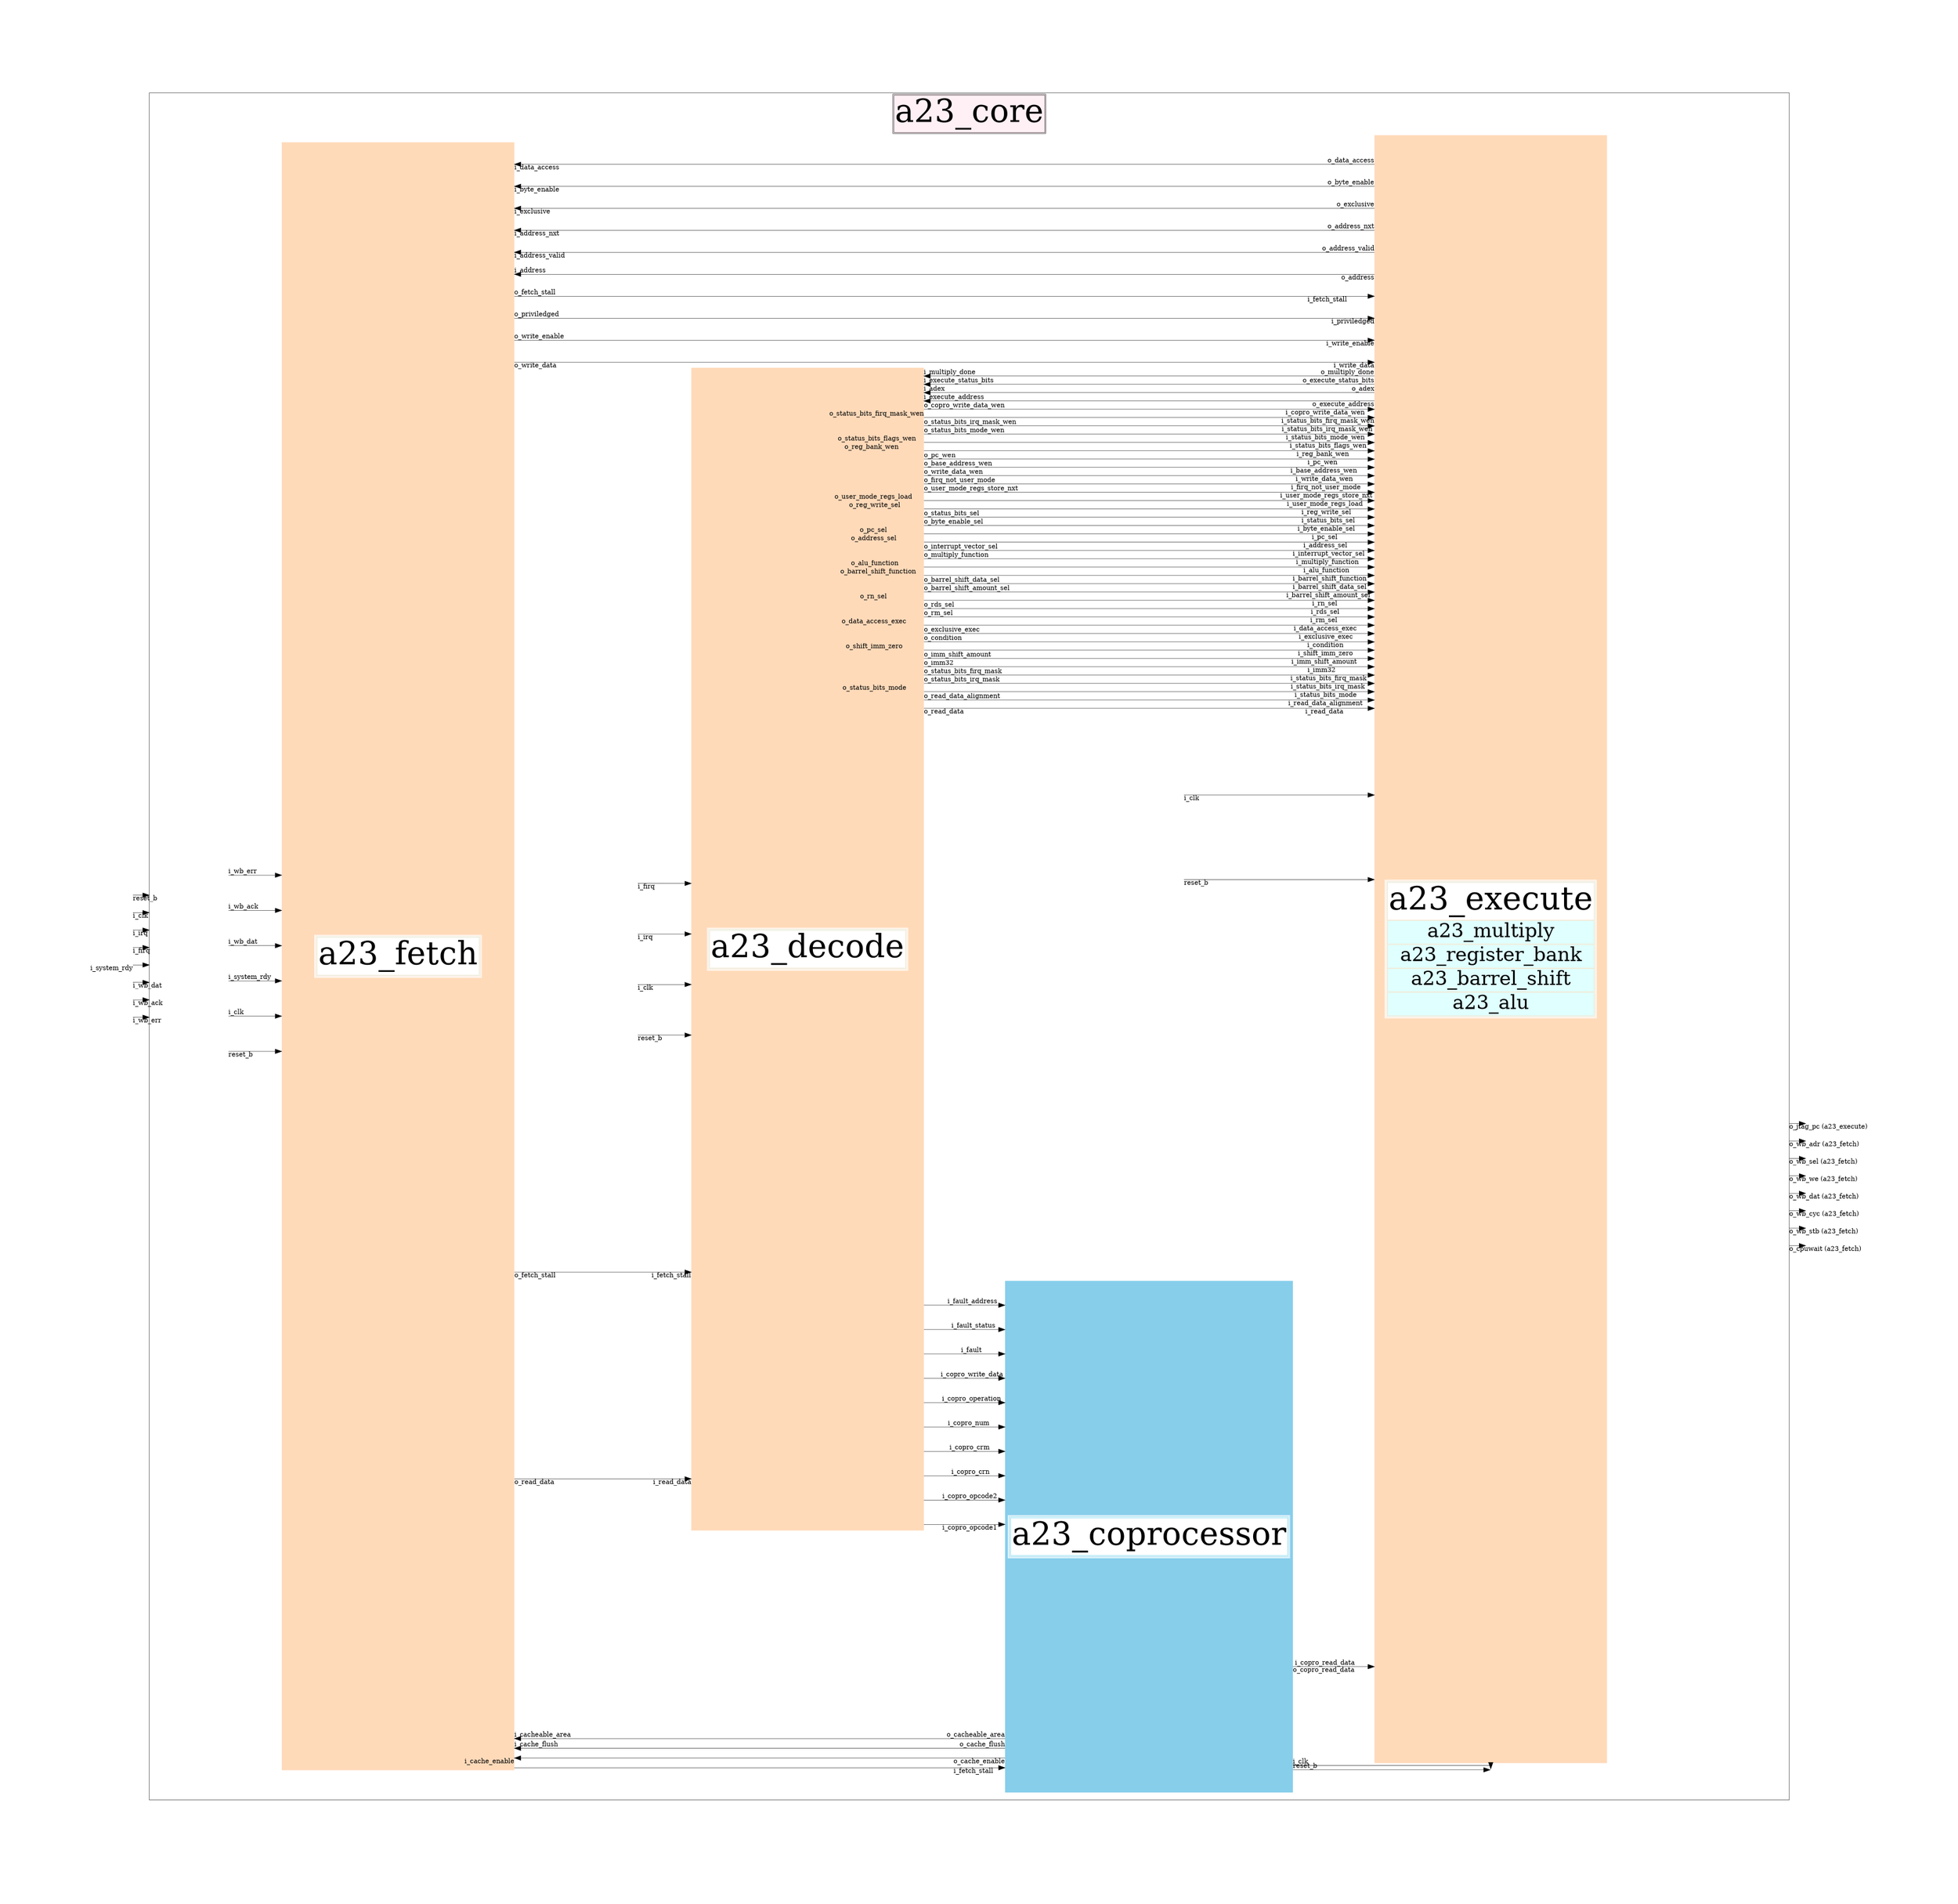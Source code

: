 digraph {
	graph [bb="0,0,5378.7,5336.8",
		comment=a23_core,
		compound=True,
		margin=1.0,
		multiedges=True,
		overlap=False,
		page="11,11",
		rank=same,
		rankdir=LR,
		ranksep=.5,
		ratio=1,
		size="20.0, 20.0",
		splines=ortho
	];
	node [label="\N"];
	edge [style=filled];
	subgraph cluster_1 {
		graph [bb="117.15,42.8,5184.9,5328.8",
			label=<<TABLE BGCOLOR="lavenderblush">             <TR><TD><FONT POINT-SIZE="100">a23_core</FONT></TD></TR>             </TABLE>>
		];
		"2_top_left"		 [fontsize=10,
			height=0.05,
			label="2_top_left",
			pos="261,5194.8",
			shape=point,
			style=invis,
			width=0.05];
		dummy_top		 [fontsize=10,
			height=0.05,
			label=dummy_top,
			pos="924,5194.8",
			shape=point,
			style=invis,
			width=0.05];
		"2_top_left" -> dummy_top		 [pos="e,921.99,5194.8 262.9,5194.8 262.9,5194.8 911.99,5194.8 911.99,5194.8",
			style=invis];
		"2_top_left" -> dummy_top		 [pos="e,924,5192.7 261,5192.7 261,5189.6 261,5184.1 261,5184.1 261,5184.1 924,5184.1 924,5184.1 924,5184.1 924,5185 924,5185",
			style=invis];
		"2_top_right"		 [fontsize=10,
			height=0.05,
			label="2_top_right",
			pos="1587,5194.8",
			shape=point,
			style=invis,
			width=0.05];
		dummy_top -> "2_top_right"		 [pos="e,1585,5194.8 925.9,5194.8 925.9,5194.8 1575,5194.8 1575,5194.8",
			style=invis];
		dummy_top -> "2_top_right"		 [pos="e,1587,5196.6 924,5196.6 924,5201.6 924,5214.8 924,5214.8 924,5214.8 1587,5214.8 1587,5214.8 1587,5214.8 1587,5206.6 1587,5206.6",
			style=invis];
		"20left"		 [fontsize=10,
			height=10,
			label="20left",
			pos="261,2654.8",
			shape=box,
			style=invis,
			width=3];
		a23_fetch		 [color=peachpuff,
			fontsize=60,
			height=70,
			label=<<TABLE BGCOLOR="white" WIDTH="200">                     <TR><TD COLSPAN="1" ROWSPAN="1"><TABLE BGCOLOR="lightcyan">                     <TR><TD BGCOLOR="white"><FONT POINT-SIZE="100">a23_fetch</FONT></TD></TR>                     </TABLE></TD></TR></TABLE>>,
			pos="924,2654.8",
			shape=plaintext,
			style=filled,
			width=10];
		"20left" -> a23_fetch		 [pos="e,564,2622.1 369.37,2622.1 369.37,2622.1 554,2622.1 554,2622.1",
			style=invis];
		"20left" -> a23_fetch		 [pos="e,564,2643.9 369.37,2643.9 369.37,2643.9 554,2643.9 554,2643.9",
			style=invis];
		"20left" -> a23_fetch		 [arrowhead=normal,
			arrowsize=2,
			fontsize=20,
			penwidth=1,
			pos="e,564,2665.7 369.37,2665.7 369.37,2665.7 544,2665.7 544,2665.7",
			tail_lp="398.37,2654.7",
			taillabel=reset_b,
			weight=2.0];
		"20left" -> a23_fetch		 [arrowhead=normal,
			arrowsize=2,
			fontsize=20,
			penwidth=1,
			pos="e,564,2687.5 369.37,2687.5 369.37,2687.5 544,2687.5 544,2687.5",
			style=invis,
			tail_lp="402.87,2676.5",
			taillabel=reset_b0,
			weight=2.0];
		"20left" -> a23_fetch		 [arrowhead=normal,
			arrowsize=2,
			fontsize=20,
			penwidth=1,
			pos="e,564,2709.3 369.37,2709.3 369.37,2709.3 544,2709.3 544,2709.3",
			style=invis,
			tail_lp="412.87,2698.3",
			taillabel=reset_b100,
			weight=2.0];
		"20left" -> a23_fetch		 [arrowhead=normal,
			arrowsize=2,
			fontsize=20,
			penwidth=1,
			pos="e,564,2731.2 369.37,2731.2 369.37,2731.2 544,2731.2 544,2731.2",
			style=invis,
			tail_lp="412.87,2720.2",
			taillabel=reset_b200,
			weight=2.0];
		"20left" -> a23_fetch		 [arrowhead=normal,
			arrowsize=2,
			fontsize=20,
			penwidth=1,
			pos="e,564,2753 369.37,2753 369.37,2753 544,2753 544,2753",
			style=invis,
			tail_lp="412.87,2742",
			taillabel=reset_b300,
			weight=2.0];
		"20left" -> a23_fetch		 [arrowhead=normal,
			arrowsize=2,
			fontsize=20,
			penwidth=1,
			pos="e,564,2774.8 369.37,2774.8 369.37,2774.8 544,2774.8 544,2774.8",
			tail_lp="388.37,2763.8",
			taillabel=i_clk,
			weight=2.0];
		"20left" -> a23_fetch		 [arrowhead=normal,
			arrowsize=2,
			fontsize=20,
			penwidth=1,
			pos="e,564,2796.6 369.37,2796.6 369.37,2796.6 544,2796.6 544,2796.6",
			style=invis,
			tail_lp="393.37,2807.6",
			taillabel=i_clk1,
			weight=2.0];
		"20left" -> a23_fetch		 [arrowhead=normal,
			arrowsize=2,
			fontsize=20,
			penwidth=1,
			pos="e,564,2818.4 369.37,2818.4 369.37,2818.4 544,2818.4 544,2818.4",
			style=invis,
			tail_lp="402.87,2829.4",
			taillabel=i_clk101,
			weight=2.0];
		"20left" -> a23_fetch		 [arrowhead=normal,
			arrowsize=2,
			fontsize=20,
			penwidth=1,
			pos="e,564,2840.3 369.37,2840.3 369.37,2840.3 544,2840.3 544,2840.3",
			style=invis,
			tail_lp="402.87,2851.3",
			taillabel=i_clk201,
			weight=2.0];
		"20left" -> a23_fetch		 [arrowhead=normal,
			arrowsize=2,
			fontsize=20,
			penwidth=1,
			pos="e,564,2862.1 369.37,2862.1 369.37,2862.1 544,2862.1 544,2862.1",
			style=invis,
			tail_lp="402.87,2873.1",
			taillabel=i_clk301,
			weight=2.0];
		"20left" -> a23_fetch		 [arrowhead=normal,
			arrowsize=2,
			fontsize=20,
			penwidth=1,
			pos="e,564,2883.9 369.37,2883.9 369.37,2883.9 544,2883.9 544,2883.9",
			tail_lp="421.87,2894.9",
			taillabel=i_system_rdy,
			weight=2.0];
		"20left" -> a23_fetch		 [arrowhead=normal,
			arrowsize=2,
			fontsize=20,
			penwidth=1,
			pos="e,564,2905.7 369.37,2905.7 369.37,2905.7 544,2905.7 544,2905.7",
			style=invis,
			tail_lp="431.37,2916.7",
			taillabel=i_system_rdy15,
			weight=2.0];
		"20left" -> a23_fetch		 [arrowhead=normal,
			arrowsize=2,
			fontsize=20,
			penwidth=1,
			pos="e,564,2927.5 369.37,2927.5 369.37,2927.5 544,2927.5 544,2927.5",
			style=invis,
			tail_lp="436.37,2938.5",
			taillabel=i_system_rdy115,
			weight=2.0];
		"20left" -> a23_fetch		 [arrowhead=normal,
			arrowsize=2,
			fontsize=20,
			penwidth=1,
			pos="e,564,2949.3 369.37,2949.3 369.37,2949.3 544,2949.3 544,2949.3",
			style=invis,
			tail_lp="436.37,2960.3",
			taillabel=i_system_rdy215,
			weight=2.0];
		"20left" -> a23_fetch		 [arrowhead=normal,
			arrowsize=2,
			fontsize=20,
			penwidth=1,
			pos="e,564,2971.2 369.37,2971.2 369.37,2971.2 544,2971.2 544,2971.2",
			style=invis,
			tail_lp="436.37,2982.2",
			taillabel=i_system_rdy315,
			weight=2.0];
		"20left" -> a23_fetch		 [arrowhead=normal,
			arrowsize=2,
			fontsize=20,
			penwidth=1,
			pos="e,564,2993 369.37,2993 369.37,2993 544,2993 544,2993",
			tail_lp="405.37,3004",
			taillabel=i_wb_dat,
			weight=2.0];
		"20left" -> a23_fetch		 [arrowhead=normal,
			arrowsize=2,
			fontsize=20,
			penwidth=1,
			pos="e,564,2600.3 369.37,2600.3 369.37,2600.3 544,2600.3 544,2600.3",
			style=invis,
			tail_lp="414.87,2589.3",
			taillabel=i_wb_dat20,
			weight=2.0];
		"20left" -> a23_fetch		 [arrowhead=normal,
			arrowsize=2,
			fontsize=20,
			penwidth=1,
			pos="e,564,2316.6 369.37,2316.6 369.37,2316.6 544,2316.6 544,2316.6",
			style=invis,
			tail_lp="419.87,2305.6",
			taillabel=i_wb_dat120,
			weight=2.0];
		"20left" -> a23_fetch		 [arrowhead=normal,
			arrowsize=2,
			fontsize=20,
			penwidth=1,
			pos="e,564,2338.4 369.37,2338.4 369.37,2338.4 544,2338.4 544,2338.4",
			style=invis,
			tail_lp="419.87,2327.4",
			taillabel=i_wb_dat220,
			weight=2.0];
		"20left" -> a23_fetch		 [arrowhead=normal,
			arrowsize=2,
			fontsize=20,
			penwidth=1,
			pos="e,564,2360.3 369.37,2360.3 369.37,2360.3 544,2360.3 544,2360.3",
			style=invis,
			tail_lp="419.87,2349.3",
			taillabel=i_wb_dat320,
			weight=2.0];
		"20left" -> a23_fetch		 [arrowhead=normal,
			arrowsize=2,
			fontsize=20,
			penwidth=1,
			pos="e,564,2382.1 369.37,2382.1 369.37,2382.1 544,2382.1 544,2382.1",
			tail_lp="407.37,2371.1",
			taillabel=i_wb_ack,
			weight=2.0];
		"20left" -> a23_fetch		 [arrowhead=normal,
			arrowsize=2,
			fontsize=20,
			penwidth=1,
			pos="e,564,2403.9 369.37,2403.9 369.37,2403.9 544,2403.9 544,2403.9",
			style=invis,
			tail_lp="416.87,2392.9",
			taillabel=i_wb_ack24,
			weight=2.0];
		"20left" -> a23_fetch		 [arrowhead=normal,
			arrowsize=2,
			fontsize=20,
			penwidth=1,
			pos="e,564,2425.7 369.37,2425.7 369.37,2425.7 544,2425.7 544,2425.7",
			style=invis,
			tail_lp="421.87,2436.7",
			taillabel=i_wb_ack124,
			weight=2.0];
		"20left" -> a23_fetch		 [arrowhead=normal,
			arrowsize=2,
			fontsize=20,
			penwidth=1,
			pos="e,564,2447.5 369.37,2447.5 369.37,2447.5 544,2447.5 544,2447.5",
			style=invis,
			tail_lp="421.87,2458.5",
			taillabel=i_wb_ack224,
			weight=2.0];
		"20left" -> a23_fetch		 [arrowhead=normal,
			arrowsize=2,
			fontsize=20,
			penwidth=1,
			pos="e,564,2469.3 369.37,2469.3 369.37,2469.3 544,2469.3 544,2469.3",
			style=invis,
			tail_lp="421.87,2480.3",
			taillabel=i_wb_ack324,
			weight=2.0];
		"20left" -> a23_fetch		 [arrowhead=normal,
			arrowsize=2,
			fontsize=20,
			penwidth=1,
			pos="e,564,2491.2 369.37,2491.2 369.37,2491.2 544,2491.2 544,2491.2",
			tail_lp="404.37,2502.2",
			taillabel=i_wb_err,
			weight=2.0];
		"20left" -> a23_fetch		 [arrowhead=normal,
			arrowsize=2,
			fontsize=20,
			penwidth=1,
			pos="e,564,2513 369.37,2513 369.37,2513 544,2513 544,2513",
			style=invis,
			tail_lp="414.37,2524",
			taillabel=i_wb_err25,
			weight=2.0];
		"20left" -> a23_fetch		 [arrowhead=normal,
			arrowsize=2,
			fontsize=20,
			penwidth=1,
			pos="e,564,2534.8 369.37,2534.8 369.37,2534.8 544,2534.8 544,2534.8",
			style=invis,
			tail_lp="419.37,2545.8",
			taillabel=i_wb_err125,
			weight=2.0];
		"20left" -> a23_fetch		 [arrowhead=normal,
			arrowsize=2,
			fontsize=20,
			penwidth=1,
			pos="e,564,2556.6 369.37,2556.6 369.37,2556.6 544,2556.6 544,2556.6",
			style=invis,
			tail_lp="419.37,2567.6",
			taillabel=i_wb_err225,
			weight=2.0];
		"20left" -> a23_fetch		 [arrowhead=normal,
			arrowsize=2,
			fontsize=20,
			penwidth=1,
			pos="e,564,2578.4 369.37,2578.4 369.37,2578.4 544,2578.4 544,2578.4",
			style=invis,
			tail_lp="419.37,2589.4",
			taillabel=i_wb_err325,
			weight=2.0];
		"20right"		 [fontsize=10,
			height=10,
			label="20right",
			pos="1587,2676.8",
			shape=box,
			style=invis,
			width=3];
		a23_fetch -> "20right"		 [pos="e,1478.7,2556.8 1284.1,2556.8 1284.1,2556.8 1468.7,2556.8 1468.7,2556.8",
			style=invis];
		a23_fetch -> "20right"		 [pos="e,1478.7,2796.8 1284.1,2796.8 1284.1,2796.8 1468.7,2796.8 1468.7,2796.8",
			style=invis];
		a23_decode		 [color=peachpuff,
			fontsize=60,
			height=50,
			label=<<TABLE BGCOLOR="white" WIDTH="200">                     <TR><TD COLSPAN="1" ROWSPAN="1"><TABLE BGCOLOR="lightcyan">                     <TR><TD BGCOLOR="white"><FONT POINT-SIZE="100">a23_decode</FONT></TD></TR>                     </TABLE></TD></TR></TABLE>>,
			pos="2251,2676.8",
			shape=plaintext,
			style=filled,
			width=10];
		a23_fetch -> a23_decode		 [arrowhead=normal,
			arrowsize=2,
			fontsize=20,
			head_lp="1844.9,1345.8",
			headlabel=i_read_data,
			penwidth=1,
			pos="e,1890.9,1356.8 1284.4,1356.8 1284.4,1356.8 1870.9,1356.8 1870.9,1356.8",
			tail_lp="1332.9,1345.8",
			taillabel=o_read_data,
			weight=2.0];
		a23_fetch -> a23_decode		 [arrowhead=normal,
			arrowsize=2,
			fontsize=20,
			penwidth=1,
			pos="e,1890.9,1036.8 1284.4,1036.8 1284.4,1036.8 1870.9,1036.8 1870.9,1036.8",
			style=invis,
			tail_lp="1335.4,1025.8",
			taillabel=i_read_data2,
			weight=2.0];
		a23_fetch -> a23_decode		 [arrowhead=normal,
			arrowsize=2,
			fontsize=20,
			penwidth=1,
			pos="e,1890.9,1996.8 1284.4,1996.8 1284.4,1996.8 1870.9,1996.8 1870.9,1996.8",
			style=invis,
			tail_lp="1344.9,1985.8",
			taillabel=i_read_data102,
			weight=2.0];
		a23_fetch -> a23_decode		 [arrowhead=normal,
			arrowsize=2,
			fontsize=20,
			penwidth=1,
			pos="e,1890.9,1836.8 1284.4,1836.8 1284.4,1836.8 1870.9,1836.8 1870.9,1836.8",
			style=invis,
			tail_lp="1344.9,1825.8",
			taillabel=i_read_data202,
			weight=2.0];
		a23_fetch -> a23_decode		 [arrowhead=normal,
			arrowsize=2,
			fontsize=20,
			head_lp="1843.9,1665.8",
			headlabel=i_fetch_stall,
			penwidth=1,
			pos="e,1890.9,1676.8 1284.4,1676.8 1284.4,1676.8 1870.9,1676.8 1870.9,1676.8",
			tail_lp="1333.9,1665.8",
			taillabel=o_fetch_stall,
			weight=2.0];
		a23_fetch -> a23_decode		 [arrowhead=normal,
			arrowsize=2,
			fontsize=20,
			penwidth=1,
			pos="e,1890.9,1516.8 1284.4,1516.8 1284.4,1516.8 1870.9,1516.8 1870.9,1516.8",
			style=invis,
			tail_lp="1340.9,1505.8",
			taillabel=i_fetch_stall12,
			weight=2.0];
		a23_fetch -> a23_decode		 [arrowhead=normal,
			arrowsize=2,
			fontsize=20,
			penwidth=1,
			pos="e,1890.9,1196.8 1284.4,1196.8 1284.4,1196.8 1870.9,1196.8 1870.9,1196.8",
			style=invis,
			tail_lp="1345.9,1185.8",
			taillabel=i_fetch_stall112,
			weight=2.0];
		a23_fetch -> a23_decode		 [arrowhead=normal,
			arrowsize=2,
			fontsize=20,
			penwidth=1,
			pos="e,1890.9,2156.8 1284.4,2156.8 1284.4,2156.8 1870.9,2156.8 1870.9,2156.8",
			style=invis,
			tail_lp="1345.9,2145.8",
			taillabel=i_fetch_stall212,
			weight=2.0];
		a23_execute		 [color=peachpuff,
			fontsize=60,
			height=70,
			label=<<TABLE BGCOLOR="white" WIDTH="200">                         <TR><TD COLSPAN="1" ROWSPAN="1"><TABLE BGCOLOR="lightcyan">                         <TR><TD BGCOLOR="white"><FONT POINT-SIZE="100">a23_execute</FONT></TD></TR>                         <TR><TD>a23_multiply</TD></TR>                         <TR><TD>a23_register_bank</TD></TR>                         <TR><TD>a23_barrel_shift</TD></TR>                         <TR><TD>a23_alu</TD></TR>                         </TABLE></TD></TR></TABLE>>,
			pos="4233,2676.8",
			shape=plaintext,
			style=filled,
			width=10];
		a23_fetch -> a23_execute		 [arrowhead=normal,
			arrowsize=2,
			fontsize=20,
			head_lp="3824.4,4755.2",
			headlabel=i_write_data,
			penwidth=1,
			pos="e,3872.9,4766.2 1284,4766.2 1284,4766.2 3852.9,4766.2 3852.9,4766.2",
			tail_lp="1335,4755.2",
			taillabel=o_write_data,
			weight=2.0];
		a23_fetch -> a23_execute		 [arrowhead=normal,
			arrowsize=2,
			fontsize=20,
			penwidth=1,
			pos="e,3872.9,4749.2 1284,4749.2 1284,4749.2 3852.9,4749.2 3852.9,4749.2",
			style=invis,
			tail_lp="1337,4738.2",
			taillabel=i_write_data5,
			weight=2.0];
		a23_fetch -> a23_execute		 [arrowhead=normal,
			arrowsize=2,
			fontsize=20,
			penwidth=1,
			pos="e,3872.9,4732.2 1284,4732.2 1284,4732.2 3852.9,4732.2 3852.9,4732.2",
			style=invis,
			tail_lp="1347,4721.2",
			taillabel=i_write_data105,
			weight=2.0];
		a23_fetch -> a23_execute		 [arrowhead=normal,
			arrowsize=2,
			fontsize=20,
			penwidth=1,
			pos="e,3872.9,4715.1 1284,4715.1 1284,4715.1 3852.9,4715.1 3852.9,4715.1",
			style=invis,
			tail_lp="1347,4704.1",
			taillabel=i_write_data205,
			weight=2.0];
		a23_fetch -> a23_execute		 [arrowhead=normal,
			arrowsize=2,
			fontsize=20,
			head_lp="3815.4,4687.1",
			headlabel=i_write_enable,
			penwidth=1,
			pos="e,3872.9,4698.1 1284,4698.1 1284,4698.1 3852.9,4698.1 3852.9,4698.1",
			tail_lp="1344,4687.1",
			taillabel=o_write_enable,
			weight=2.0];
		a23_fetch -> a23_execute		 [arrowhead=normal,
			arrowsize=2,
			fontsize=20,
			penwidth=1,
			pos="e,3872.9,4681.1 1284,4681.1 1284,4681.1 3852.9,4681.1 3852.9,4681.1",
			style=invis,
			tail_lp="1346,4670.1",
			taillabel=i_write_enable6,
			weight=2.0];
		a23_fetch -> a23_execute		 [arrowhead=normal,
			arrowsize=2,
			fontsize=20,
			penwidth=1,
			pos="e,3872.9,4493.8 1284,4493.8 1284,4493.8 3852.9,4493.8 3852.9,4493.8",
			style=invis,
			tail_lp="1356,4482.8",
			taillabel=i_write_enable106,
			weight=2.0];
		a23_fetch -> a23_execute		 [arrowhead=normal,
			arrowsize=2,
			fontsize=20,
			penwidth=1,
			pos="e,3872.9,5123.7 1284,5123.7 1284,5123.7 3852.9,5123.7 3852.9,5123.7",
			style=invis,
			tail_lp="1356,5112.7",
			taillabel=i_write_enable206,
			weight=2.0];
		a23_fetch -> a23_execute		 [arrowhead=normal,
			arrowsize=2,
			fontsize=20,
			head_lp="3821.4,5095.7",
			headlabel=i_priviledged,
			penwidth=1,
			pos="e,3872.9,5106.7 1284,5106.7 1284,5106.7 3852.9,5106.7 3852.9,5106.7",
			tail_lp="1338,5095.7",
			taillabel=o_priviledged,
			weight=2.0];
		a23_fetch -> a23_execute		 [arrowhead=normal,
			arrowsize=2,
			fontsize=20,
			penwidth=1,
			pos="e,3872.9,5089.7 1284,5089.7 1284,5089.7 3852.9,5089.7 3852.9,5089.7",
			style=invis,
			tail_lp="1340,5078.7",
			taillabel=i_priviledged8,
			weight=2.0];
		a23_fetch -> a23_execute		 [arrowhead=normal,
			arrowsize=2,
			fontsize=20,
			penwidth=1,
			pos="e,3872.9,5072.7 1284,5072.7 1284,5072.7 3852.9,5072.7 3852.9,5072.7",
			style=invis,
			tail_lp="1350,5061.7",
			taillabel=i_priviledged108,
			weight=2.0];
		a23_fetch -> a23_execute		 [arrowhead=normal,
			arrowsize=2,
			fontsize=20,
			penwidth=1,
			pos="e,3872.9,4936.5 1284,4936.5 1284,4936.5 3852.9,4936.5 3852.9,4936.5",
			style=invis,
			tail_lp="1350,4947.5",
			taillabel=i_priviledged208,
			weight=2.0];
		a23_fetch -> a23_execute		 [arrowhead=normal,
			arrowsize=2,
			fontsize=20,
			head_lp="3789.4,5129.8",
			headlabel="i_fetch_stall              ",
			penwidth=1,
			pos="e,3872.9,5140.8 1284,5140.8 1284,5140.8 3852.9,5140.8 3852.9,5140.8",
			tail_lp="1370,5151.8",
			taillabel="o_fetch_stall              ",
			weight=2.0];
		a23_fetch -> a23_execute		 [arrowhead=normal,
			arrowsize=2,
			fontsize=20,
			penwidth=1,
			pos="e,3872.9,5157.8 1284,5157.8 1284,5157.8 3852.9,5157.8 3852.9,5157.8",
			style=invis,
			tail_lp="1377.5,5168.8",
			taillabel="i_fetch_stall              19",
			weight=2.0];
		a23_fetch -> a23_execute		 [arrowhead=normal,
			arrowsize=2,
			fontsize=20,
			penwidth=1,
			pos="e,3872.9,4578.9 1284,4578.9 1284,4578.9 3852.9,4578.9 3852.9,4578.9",
			style=invis,
			tail_lp="1382,4567.9",
			taillabel="i_fetch_stall              119",
			weight=2.0];
		a23_fetch -> a23_execute		 [arrowhead=normal,
			arrowsize=2,
			fontsize=20,
			penwidth=1,
			pos="e,3872.9,4596 1284,4596 1284,4596 3852.9,4596 3852.9,4596",
			style=invis,
			tail_lp="1382,4607",
			taillabel="i_fetch_stall              219",
			weight=2.0];
		a23_coprocessor		 [color=skyblue,
			fontsize=60,
			height=22,
			label=<<TABLE BGCOLOR="white" WIDTH="200">             <TR><TD COLSPAN="1" ROWSPAN="1"><TABLE BGCOLOR="lightcyan">             <TR><TD BGCOLOR="white"><FONT POINT-SIZE="100">a23_coprocessor</FONT></TD></TR>             </TABLE></TD></TR></TABLE>>,
			pos="3242,857.8",
			shape=plaintext,
			style=filled,
			width=9.9167];
		a23_fetch -> a23_coprocessor		 [arrowhead=normal,
			arrowsize=2,
			fontsize=20,
			head_lp="2822.1,183.46",
			headlabel="i_fetch_stall      ",
			penwidth=1,
			pos="e,2884.6,194.46 1284.3,194.46 1284.3,194.46 2864.6,194.46 2864.6,194.46",
			weight=2.0];
		a23_fetch -> a23_coprocessor		 [arrowhead=normal,
			arrowsize=2,
			fontsize=20,
			penwidth=1,
			pos="e,2884.6,209.37 1284.3,209.37 1284.3,209.37 2864.6,209.37 2864.6,209.37",
			style=invis,
			tail_lp="1351.8,198.37",
			taillabel="i_fetch_stall      2",
			weight=2.0];
		a23_fetch -> a23_coprocessor		 [arrowhead=normal,
			arrowsize=2,
			fontsize=20,
			penwidth=1,
			pos="e,2884.6,216.83 1284.3,216.83 1284.3,216.83 2864.6,216.83 2864.6,216.83",
			style=invis,
			tail_lp="1361.3,227.83",
			taillabel="i_fetch_stall      102",
			weight=2.0];
		a23_fetch -> a23_coprocessor		 [arrowhead=normal,
			arrowsize=2,
			fontsize=20,
			penwidth=1,
			pos="e,2884.6,224.29 1284.3,224.29 1284.3,224.29 2864.6,224.29 2864.6,224.29",
			style=invis,
			tail_lp="1361.3,213.29",
			taillabel="i_fetch_stall      202",
			weight=2.0];
		"20right" -> a23_decode		 [pos="e,1890.8,2535.9 1695.2,2535.9 1695.2,2535.9 1880.8,2535.9 1880.8,2535.9",
			style=invis];
		"20right" -> a23_decode		 [pos="e,1890.8,2567.2 1695.2,2567.2 1695.2,2567.2 1880.8,2567.2 1880.8,2567.2",
			style=invis];
		"20right" -> a23_decode		 [arrowhead=normal,
			arrowsize=2,
			fontsize=20,
			penwidth=1,
			pos="e,1890.8,2598.5 1695.2,2598.5 1695.2,2598.5 1870.8,2598.5 1870.8,2598.5",
			tail_lp="1724.2,2587.5",
			taillabel=reset_b,
			weight=2.0];
		"20right" -> a23_decode		 [arrowhead=normal,
			arrowsize=2,
			fontsize=20,
			penwidth=1,
			pos="e,1890.8,2629.8 1695.2,2629.8 1695.2,2629.8 1870.8,2629.8 1870.8,2629.8",
			style=invis,
			tail_lp="1728.7,2618.8",
			taillabel=reset_b0,
			weight=2.0];
		"20right" -> a23_decode		 [arrowhead=normal,
			arrowsize=2,
			fontsize=20,
			penwidth=1,
			pos="e,1890.8,2661.1 1695.2,2661.1 1695.2,2661.1 1870.8,2661.1 1870.8,2661.1",
			style=invis,
			tail_lp="1738.7,2650.1",
			taillabel=reset_b100,
			weight=2.0];
		"20right" -> a23_decode		 [arrowhead=normal,
			arrowsize=2,
			fontsize=20,
			penwidth=1,
			pos="e,1890.8,2692.5 1695.2,2692.5 1695.2,2692.5 1870.8,2692.5 1870.8,2692.5",
			style=invis,
			tail_lp="1738.7,2681.5",
			taillabel=reset_b200,
			weight=2.0];
		"20right" -> a23_decode		 [arrowhead=normal,
			arrowsize=2,
			fontsize=20,
			penwidth=1,
			pos="e,1890.8,2723.8 1695.2,2723.8 1695.2,2723.8 1870.8,2723.8 1870.8,2723.8",
			style=invis,
			tail_lp="1738.7,2712.8",
			taillabel=reset_b300,
			weight=2.0];
		"20right" -> a23_decode		 [arrowhead=normal,
			arrowsize=2,
			fontsize=20,
			penwidth=1,
			pos="e,1890.8,2755.1 1695.2,2755.1 1695.2,2755.1 1870.8,2755.1 1870.8,2755.1",
			tail_lp="1714.2,2744.1",
			taillabel=i_clk,
			weight=2.0];
		"20right" -> a23_decode		 [arrowhead=normal,
			arrowsize=2,
			fontsize=20,
			penwidth=1,
			pos="e,1890.8,2786.4 1695.2,2786.4 1695.2,2786.4 1870.8,2786.4 1870.8,2786.4",
			style=invis,
			tail_lp="1719.2,2775.4",
			taillabel=i_clk1,
			weight=2.0];
		"20right" -> a23_decode		 [arrowhead=normal,
			arrowsize=2,
			fontsize=20,
			penwidth=1,
			pos="e,1890.8,2817.7 1695.2,2817.7 1695.2,2817.7 1870.8,2817.7 1870.8,2817.7",
			style=invis,
			tail_lp="1728.7,2806.7",
			taillabel=i_clk101,
			weight=2.0];
		"20right" -> a23_decode		 [arrowhead=normal,
			arrowsize=2,
			fontsize=20,
			penwidth=1,
			pos="e,1890.8,2849 1695.2,2849 1695.2,2849 1870.8,2849 1870.8,2849",
			style=invis,
			tail_lp="1728.7,2838",
			taillabel=i_clk201,
			weight=2.0];
		"20right" -> a23_decode		 [arrowhead=normal,
			arrowsize=2,
			fontsize=20,
			penwidth=1,
			pos="e,1890.8,2880.3 1695.2,2880.3 1695.2,2880.3 1870.8,2880.3 1870.8,2880.3",
			style=invis,
			tail_lp="1728.7,2869.3",
			taillabel=i_clk301,
			weight=2.0];
		"20right" -> a23_decode		 [arrowhead=normal,
			arrowsize=2,
			fontsize=20,
			penwidth=1,
			pos="e,1890.8,2911.6 1695.2,2911.6 1695.2,2911.6 1870.8,2911.6 1870.8,2911.6",
			tail_lp="1713.2,2900.6",
			taillabel=i_irq,
			weight=2.0];
		"20right" -> a23_decode		 [arrowhead=normal,
			arrowsize=2,
			fontsize=20,
			penwidth=1,
			pos="e,1890.8,2942.9 1695.2,2942.9 1695.2,2942.9 1870.8,2942.9 1870.8,2942.9",
			style=invis,
			tail_lp="1722.7,2931.9",
			taillabel=i_irq10,
			weight=2.0];
		"20right" -> a23_decode		 [arrowhead=normal,
			arrowsize=2,
			fontsize=20,
			penwidth=1,
			pos="e,1890.8,2974.2 1695.2,2974.2 1695.2,2974.2 1870.8,2974.2 1870.8,2974.2",
			style=invis,
			tail_lp="1727.7,2963.2",
			taillabel=i_irq110,
			weight=2.0];
		"20right" -> a23_decode		 [arrowhead=normal,
			arrowsize=2,
			fontsize=20,
			penwidth=1,
			pos="e,1890.8,3005.5 1695.2,3005.5 1695.2,3005.5 1870.8,3005.5 1870.8,3005.5",
			style=invis,
			tail_lp="1727.7,2994.5",
			taillabel=i_irq210,
			weight=2.0];
		"20right" -> a23_decode		 [arrowhead=normal,
			arrowsize=2,
			fontsize=20,
			penwidth=1,
			pos="e,1890.8,2348.1 1695.2,2348.1 1695.2,2348.1 1870.8,2348.1 1870.8,2348.1",
			style=invis,
			tail_lp="1727.7,2337.1",
			taillabel=i_irq310,
			weight=2.0];
		"20right" -> a23_decode		 [arrowhead=normal,
			arrowsize=2,
			fontsize=20,
			penwidth=1,
			pos="e,1890.8,2379.4 1695.2,2379.4 1695.2,2379.4 1870.8,2379.4 1870.8,2379.4",
			tail_lp="1715.7,2368.4",
			taillabel=i_firq,
			weight=2.0];
		"20right" -> a23_decode		 [arrowhead=normal,
			arrowsize=2,
			fontsize=20,
			penwidth=1,
			pos="e,1890.8,2410.7 1695.2,2410.7 1695.2,2410.7 1870.8,2410.7 1870.8,2410.7",
			style=invis,
			tail_lp="1725.7,2399.7",
			taillabel=i_firq11,
			weight=2.0];
		"20right" -> a23_decode		 [arrowhead=normal,
			arrowsize=2,
			fontsize=20,
			penwidth=1,
			pos="e,1890.8,2442 1695.2,2442 1695.2,2442 1870.8,2442 1870.8,2442",
			style=invis,
			tail_lp="1730.2,2431",
			taillabel=i_firq111,
			weight=2.0];
		"20right" -> a23_decode		 [arrowhead=normal,
			arrowsize=2,
			fontsize=20,
			penwidth=1,
			pos="e,1890.8,2473.3 1695.2,2473.3 1695.2,2473.3 1870.8,2473.3 1870.8,2473.3",
			style=invis,
			tail_lp="1730.2,2462.3",
			taillabel=i_firq211,
			weight=2.0];
		"20right" -> a23_decode		 [arrowhead=normal,
			arrowsize=2,
			fontsize=20,
			penwidth=1,
			pos="e,1890.8,2504.6 1695.2,2504.6 1695.2,2504.6 1870.8,2504.6 1870.8,2504.6",
			style=invis,
			tail_lp="1730.2,2493.6",
			taillabel=i_firq311,
			weight=2.0];
		"21right"		 [fontsize=10,
			height=10,
			label="21right",
			pos="3242,2297.8",
			shape=box,
			style=invis,
			width=3];
		a23_decode -> "21right"		 [pos="e,3133.9,2417.8 2611.2,2417.8 2611.2,2417.8 3123.9,2417.8 3123.9,2417.8",
			style=invis];
		a23_decode -> "21right"		 [pos="e,3133.9,2177.8 2611.2,2177.8 2611.2,2177.8 3123.9,2177.8 3123.9,2177.8",
			style=invis];
		a23_decode -> a23_execute		 [arrowhead=normal,
			arrowsize=2,
			fontsize=20,
			head_lp="3785,2659",
			headlabel="i_read_data                ",
			penwidth=1,
			pos="e,3873,2670 2611.1,2670 2611.1,2670 3853,2670 3853,2670",
			tail_lp="2701.6,2659",
			taillabel="o_read_data                ",
			weight=2.0];
		a23_decode -> a23_execute		 [arrowhead=normal,
			arrowsize=2,
			fontsize=20,
			penwidth=1,
			pos="e,3873,3903 2611.1,3903 2611.1,3903 3853,3903 3853,3903",
			style=invis,
			tail_lp="2704.1,3892",
			taillabel="i_read_data                2",
			weight=2.0];
		a23_decode -> a23_execute		 [arrowhead=normal,
			arrowsize=2,
			fontsize=20,
			penwidth=1,
			pos="e,3873,3915.2 2611.1,3915.2 2611.1,3915.2 3853,3915.2 3853,3915.2",
			style=invis,
			tail_lp="2713.6,3926.2",
			taillabel="i_read_data                102",
			weight=2.0];
		a23_decode -> a23_execute		 [arrowhead=normal,
			arrowsize=2,
			fontsize=20,
			penwidth=1,
			pos="e,3873,3927.4 2611.1,3927.4 2611.1,3927.4 3853,3927.4 3853,3927.4",
			style=invis,
			tail_lp="2713.6,3938.4",
			taillabel="i_read_data                202",
			weight=2.0];
		a23_decode -> a23_execute		 [arrowhead=normal,
			arrowsize=2,
			fontsize=20,
			head_lp="3768,3928.6",
			headlabel="i_read_data_alignment      ",
			penwidth=1,
			pos="e,3873,3939.6 2611.1,3939.6 2611.1,3939.6 3853,3939.6 3853,3939.6",
			tail_lp="2718.6,3950.6",
			taillabel="o_read_data_alignment      ",
			weight=2.0];
		a23_decode -> a23_execute		 [arrowhead=normal,
			arrowsize=2,
			fontsize=20,
			penwidth=1,
			pos="e,3873,3951.9 2611.1,3951.9 2611.1,3951.9 3853,3951.9 3853,3951.9",
			style=invis,
			tail_lp="2721.1,3962.9",
			taillabel="i_read_data_alignment      3",
			weight=2.0];
		a23_decode -> a23_execute		 [arrowhead=normal,
			arrowsize=2,
			fontsize=20,
			penwidth=1,
			pos="e,3873,3964.1 2611.1,3964.1 2611.1,3964.1 3853,3964.1 3853,3964.1",
			style=invis,
			tail_lp="2730.6,3975.1",
			taillabel="i_read_data_alignment      103",
			weight=2.0];
		a23_decode -> a23_execute		 [arrowhead=normal,
			arrowsize=2,
			fontsize=20,
			penwidth=1,
			pos="e,3873,3976.3 2611.1,3976.3 2611.1,3976.3 3853,3976.3 3853,3976.3",
			style=invis,
			tail_lp="2730.6,3987.3",
			taillabel="i_read_data_alignment      203",
			weight=2.0];
		a23_decode -> a23_execute		 [arrowhead=normal,
			arrowsize=2,
			fontsize=20,
			head_lp="3775,3977.5",
			headlabel="i_status_bits_mode         ",
			penwidth=1,
			pos="e,3873,3988.5 2611.1,3988.5 2611.1,3988.5 3853,3988.5 3853,3988.5",
			tail_lp="2712.1,3999.5",
			taillabel="o_status_bits_mode         ",
			weight=2.0];
		a23_decode -> a23_execute		 [arrowhead=normal,
			arrowsize=2,
			fontsize=20,
			penwidth=1,
			pos="e,3873,4000.7 2611.1,4000.7 2611.1,4000.7 3853,4000.7 3853,4000.7",
			style=invis,
			tail_lp="2719.1,4011.7",
			taillabel="i_status_bits_mode         20",
			weight=2.0];
		a23_decode -> a23_execute		 [arrowhead=normal,
			arrowsize=2,
			fontsize=20,
			penwidth=1,
			pos="e,3873,4012.9 2611.1,4012.9 2611.1,4012.9 3853,4012.9 3853,4012.9",
			style=invis,
			tail_lp="2724.1,4023.9",
			taillabel="i_status_bits_mode         120",
			weight=2.0];
		a23_decode -> a23_execute		 [arrowhead=normal,
			arrowsize=2,
			fontsize=20,
			penwidth=1,
			pos="e,3873,4025.1 2611.1,4025.1 2611.1,4025.1 3853,4025.1 3853,4025.1",
			style=invis,
			tail_lp="2724.1,4036.1",
			taillabel="i_status_bits_mode         220",
			weight=2.0];
		a23_decode -> a23_execute		 [arrowhead=normal,
			arrowsize=2,
			fontsize=20,
			head_lp="3771,4026.3",
			headlabel="i_status_bits_irq_mask     ",
			penwidth=1,
			pos="e,3873,4037.3 2611.1,4037.3 2611.1,4037.3 3853,4037.3 3853,4037.3",
			tail_lp="2715.6,4048.3",
			taillabel="o_status_bits_irq_mask     ",
			weight=2.0];
		a23_decode -> a23_execute		 [arrowhead=normal,
			arrowsize=2,
			fontsize=20,
			penwidth=1,
			pos="e,3873,4049.5 2611.1,4049.5 2611.1,4049.5 3853,4049.5 3853,4049.5",
			style=invis,
			tail_lp="2722.6,4060.5",
			taillabel="i_status_bits_irq_mask     21",
			weight=2.0];
		a23_decode -> a23_execute		 [arrowhead=normal,
			arrowsize=2,
			fontsize=20,
			penwidth=1,
			pos="e,3873,4061.7 2611.1,4061.7 2611.1,4061.7 3853,4061.7 3853,4061.7",
			style=invis,
			tail_lp="2727.6,4072.7",
			taillabel="i_status_bits_irq_mask     121",
			weight=2.0];
		a23_decode -> a23_execute		 [arrowhead=normal,
			arrowsize=2,
			fontsize=20,
			penwidth=1,
			pos="e,3873,4073.9 2611.1,4073.9 2611.1,4073.9 3853,4073.9 3853,4073.9",
			style=invis,
			tail_lp="2727.6,4084.9",
			taillabel="i_status_bits_irq_mask     221",
			weight=2.0];
		a23_decode -> a23_execute		 [arrowhead=normal,
			arrowsize=2,
			fontsize=20,
			head_lp="3771,4075.1",
			headlabel="i_status_bits_firq_mask    ",
			penwidth=1,
			pos="e,3873,4086.1 2611.1,4086.1 2611.1,4086.1 3853,4086.1 3853,4086.1",
			tail_lp="2715.6,4097.1",
			taillabel="o_status_bits_firq_mask    ",
			weight=2.0];
		a23_decode -> a23_execute		 [arrowhead=normal,
			arrowsize=2,
			fontsize=20,
			penwidth=1,
			pos="e,3873,4098.4 2611.1,4098.4 2611.1,4098.4 3853,4098.4 3853,4098.4",
			style=invis,
			tail_lp="2722.6,4109.4",
			taillabel="i_status_bits_firq_mask    22",
			weight=2.0];
		a23_decode -> a23_execute		 [arrowhead=normal,
			arrowsize=2,
			fontsize=20,
			penwidth=1,
			pos="e,3873,4110.6 2611.1,4110.6 2611.1,4110.6 3853,4110.6 3853,4110.6",
			style=invis,
			tail_lp="2727.6,4121.6",
			taillabel="i_status_bits_firq_mask    122",
			weight=2.0];
		a23_decode -> a23_execute		 [arrowhead=normal,
			arrowsize=2,
			fontsize=20,
			penwidth=1,
			pos="e,3873,4122.8 2611.1,4122.8 2611.1,4122.8 3853,4122.8 3853,4122.8",
			style=invis,
			tail_lp="2727.6,4133.8",
			taillabel="i_status_bits_firq_mask    222",
			weight=2.0];
		a23_decode -> a23_execute		 [arrowhead=normal,
			arrowsize=2,
			fontsize=20,
			head_lp="3786,4124",
			headlabel="i_imm32                    ",
			penwidth=1,
			pos="e,3873,4135 2611.1,4135 2611.1,4135 3853,4135 3853,4135",
			tail_lp="2700.6,4146",
			taillabel="o_imm32                    ",
			weight=2.0];
		a23_decode -> a23_execute		 [arrowhead=normal,
			arrowsize=2,
			fontsize=20,
			penwidth=1,
			pos="e,3873,4147.2 2611.1,4147.2 2611.1,4147.2 3853,4147.2 3853,4147.2",
			style=invis,
			tail_lp="2707.6,4158.2",
			taillabel="i_imm32                    23",
			weight=2.0];
		a23_decode -> a23_execute		 [arrowhead=normal,
			arrowsize=2,
			fontsize=20,
			penwidth=1,
			pos="e,3873,4159.4 2611.1,4159.4 2611.1,4159.4 3853,4159.4 3853,4159.4",
			style=invis,
			tail_lp="2712.6,4170.4",
			taillabel="i_imm32                    123",
			weight=2.0];
		a23_decode -> a23_execute		 [arrowhead=normal,
			arrowsize=2,
			fontsize=20,
			penwidth=1,
			pos="e,3873,4171.6 2611.1,4171.6 2611.1,4171.6 3853,4171.6 3853,4171.6",
			style=invis,
			tail_lp="2712.6,4182.6",
			taillabel="i_imm32                    223",
			weight=2.0];
		a23_decode -> a23_execute		 [arrowhead=normal,
			arrowsize=2,
			fontsize=20,
			head_lp="3769.5,4172.8",
			headlabel="i_imm_shift_amount         ",
			penwidth=1,
			pos="e,3873,4183.8 2611.1,4183.8 2611.1,4183.8 3853,4183.8 3853,4183.8",
			tail_lp="2717.1,4194.8",
			taillabel="o_imm_shift_amount         ",
			weight=2.0];
		a23_decode -> a23_execute		 [arrowhead=normal,
			arrowsize=2,
			fontsize=20,
			penwidth=1,
			pos="e,3873,4196 2611.1,4196 2611.1,4196 3853,4196 3853,4196",
			style=invis,
			tail_lp="2724.1,4207",
			taillabel="i_imm_shift_amount         24",
			weight=2.0];
		a23_decode -> a23_execute		 [arrowhead=normal,
			arrowsize=2,
			fontsize=20,
			penwidth=1,
			pos="e,3873,4208.2 2611.1,4208.2 2611.1,4208.2 3853,4208.2 3853,4208.2",
			style=invis,
			tail_lp="2729.1,4219.2",
			taillabel="i_imm_shift_amount         124",
			weight=2.0];
		a23_decode -> a23_execute		 [arrowhead=normal,
			arrowsize=2,
			fontsize=20,
			penwidth=1,
			pos="e,3873,4220.4 2611.1,4220.4 2611.1,4220.4 3853,4220.4 3853,4220.4",
			style=invis,
			tail_lp="2729.1,4231.4",
			taillabel="i_imm_shift_amount         224",
			weight=2.0];
		a23_decode -> a23_execute		 [arrowhead=normal,
			arrowsize=2,
			fontsize=20,
			head_lp="3776.5,4221.6",
			headlabel="i_shift_imm_zero           ",
			penwidth=1,
			pos="e,3873,4232.6 2611.1,4232.6 2611.1,4232.6 3853,4232.6 3853,4232.6",
			tail_lp="2710.6,4243.6",
			taillabel="o_shift_imm_zero           ",
			weight=2.0];
		a23_decode -> a23_execute		 [arrowhead=normal,
			arrowsize=2,
			fontsize=20,
			penwidth=1,
			pos="e,3873,4244.8 2611.1,4244.8 2611.1,4244.8 3853,4244.8 3853,4244.8",
			style=invis,
			tail_lp="2717.6,4255.8",
			taillabel="i_shift_imm_zero           25",
			weight=2.0];
		a23_decode -> a23_execute		 [arrowhead=normal,
			arrowsize=2,
			fontsize=20,
			penwidth=1,
			pos="e,3873,4257.1 2611.1,4257.1 2611.1,4257.1 3853,4257.1 3853,4257.1",
			style=invis,
			tail_lp="2722.6,4268.1",
			taillabel="i_shift_imm_zero           125",
			weight=2.0];
		a23_decode -> a23_execute		 [arrowhead=normal,
			arrowsize=2,
			fontsize=20,
			penwidth=1,
			pos="e,3873,4269.3 2611.1,4269.3 2611.1,4269.3 3853,4269.3 3853,4269.3",
			style=invis,
			tail_lp="2722.6,4280.3",
			taillabel="i_shift_imm_zero           225",
			weight=2.0];
		a23_decode -> a23_execute		 [arrowhead=normal,
			arrowsize=2,
			fontsize=20,
			head_lp="3787.5,4270.5",
			headlabel="i_condition                ",
			penwidth=1,
			pos="e,3873,4281.5 2611.1,4281.5 2611.1,4281.5 3853,4281.5 3853,4281.5",
			tail_lp="2699.1,4292.5",
			taillabel="o_condition                ",
			weight=2.0];
		a23_decode -> a23_execute		 [arrowhead=normal,
			arrowsize=2,
			fontsize=20,
			penwidth=1,
			pos="e,3873,4293.7 2611.1,4293.7 2611.1,4293.7 3853,4293.7 3853,4293.7",
			style=invis,
			tail_lp="2706.1,4304.7",
			taillabel="i_condition                26",
			weight=2.0];
		a23_decode -> a23_execute		 [arrowhead=normal,
			arrowsize=2,
			fontsize=20,
			penwidth=1,
			pos="e,3873,4305.9 2611.1,4305.9 2611.1,4305.9 3853,4305.9 3853,4305.9",
			style=invis,
			tail_lp="2711.1,4316.9",
			taillabel="i_condition                126",
			weight=2.0];
		a23_decode -> a23_execute		 [arrowhead=normal,
			arrowsize=2,
			fontsize=20,
			penwidth=1,
			pos="e,3873,4318.1 2611.1,4318.1 2611.1,4318.1 3853,4318.1 3853,4318.1",
			style=invis,
			tail_lp="2711.1,4329.1",
			taillabel="i_condition                226",
			weight=2.0];
		a23_decode -> a23_execute		 [arrowhead=normal,
			arrowsize=2,
			fontsize=20,
			head_lp="3776.5,4319.3",
			headlabel="i_exclusive_exec           ",
			penwidth=1,
			pos="e,3873,4330.3 2611.1,4330.3 2611.1,4330.3 3853,4330.3 3853,4330.3",
			tail_lp="2710.1,4341.3",
			taillabel="o_exclusive_exec           ",
			weight=2.0];
		a23_decode -> a23_execute		 [arrowhead=normal,
			arrowsize=2,
			fontsize=20,
			penwidth=1,
			pos="e,3873,4342.5 2611.1,4342.5 2611.1,4342.5 3853,4342.5 3853,4342.5",
			style=invis,
			tail_lp="2717.1,4353.5",
			taillabel="i_exclusive_exec           27",
			weight=2.0];
		a23_decode -> a23_execute		 [arrowhead=normal,
			arrowsize=2,
			fontsize=20,
			penwidth=1,
			pos="e,3873,4354.7 2611.1,4354.7 2611.1,4354.7 3853,4354.7 3853,4354.7",
			style=invis,
			tail_lp="2722.1,4365.7",
			taillabel="i_exclusive_exec           127",
			weight=2.0];
		a23_decode -> a23_execute		 [arrowhead=normal,
			arrowsize=2,
			fontsize=20,
			penwidth=1,
			pos="e,3873,4366.9 2611.1,4366.9 2611.1,4366.9 3853,4366.9 3853,4366.9",
			style=invis,
			tail_lp="2722.1,4377.9",
			taillabel="i_exclusive_exec           227",
			weight=2.0];
		a23_decode -> a23_execute		 [arrowhead=normal,
			arrowsize=2,
			fontsize=20,
			head_lp="3772,4368.1",
			headlabel="i_data_access_exec         ",
			penwidth=1,
			pos="e,3873,4379.1 2611.1,4379.1 2611.1,4379.1 3853,4379.1 3853,4379.1",
			tail_lp="2715.1,4390.1",
			taillabel="o_data_access_exec         ",
			weight=2.0];
		a23_decode -> a23_execute		 [arrowhead=normal,
			arrowsize=2,
			fontsize=20,
			penwidth=1,
			pos="e,3873,4391.3 2611.1,4391.3 2611.1,4391.3 3853,4391.3 3853,4391.3",
			style=invis,
			tail_lp="2722.1,4402.3",
			taillabel="i_data_access_exec         28",
			weight=2.0];
		a23_decode -> a23_execute		 [arrowhead=normal,
			arrowsize=2,
			fontsize=20,
			penwidth=1,
			pos="e,3873,4403.6 2611.1,4403.6 2611.1,4403.6 3853,4403.6 3853,4403.6",
			style=invis,
			tail_lp="2727.1,4414.6",
			taillabel="i_data_access_exec         128",
			weight=2.0];
		a23_decode -> a23_execute		 [arrowhead=normal,
			arrowsize=2,
			fontsize=20,
			penwidth=1,
			pos="e,3873,4415.8 2611.1,4415.8 2611.1,4415.8 3853,4415.8 3853,4415.8",
			style=invis,
			tail_lp="2727.1,4426.8",
			taillabel="i_data_access_exec         228",
			weight=2.0];
		a23_decode -> a23_execute		 [arrowhead=normal,
			arrowsize=2,
			fontsize=20,
			head_lp="3789.5,4417",
			headlabel="i_rm_sel                   ",
			penwidth=1,
			pos="e,3873,4428 2611.1,4428 2611.1,4428 3853,4428 3853,4428",
			tail_lp="2697.1,4439",
			taillabel="o_rm_sel                   ",
			weight=2.0];
		a23_decode -> a23_execute		 [arrowhead=normal,
			arrowsize=2,
			fontsize=20,
			penwidth=1,
			pos="e,3873,4440.2 2611.1,4440.2 2611.1,4440.2 3853,4440.2 3853,4440.2",
			style=invis,
			tail_lp="2704.6,4451.2",
			taillabel="i_rm_sel                   29",
			weight=2.0];
		a23_decode -> a23_execute		 [arrowhead=normal,
			arrowsize=2,
			fontsize=20,
			penwidth=1,
			pos="e,3873,4452.4 2611.1,4452.4 2611.1,4452.4 3853,4452.4 3853,4452.4",
			style=invis,
			tail_lp="2709.1,4463.4",
			taillabel="i_rm_sel                   129",
			weight=2.0];
		a23_decode -> a23_execute		 [arrowhead=normal,
			arrowsize=2,
			fontsize=20,
			penwidth=1,
			pos="e,3873,4464.6 2611.1,4464.6 2611.1,4464.6 3853,4464.6 3853,4464.6",
			style=invis,
			tail_lp="2709.1,4475.6",
			taillabel="i_rm_sel                   229",
			weight=2.0];
		a23_decode -> a23_execute		 [arrowhead=normal,
			arrowsize=2,
			fontsize=20,
			head_lp="3791,2693.2",
			headlabel="i_rds_sel                  ",
			penwidth=1,
			pos="e,3873,2682.2 2611.1,2682.2 2611.1,2682.2 3853,2682.2 3853,2682.2",
			tail_lp="2695.6,2693.2",
			taillabel="o_rds_sel                  ",
			weight=2.0];
		a23_decode -> a23_execute		 [arrowhead=normal,
			arrowsize=2,
			fontsize=20,
			penwidth=1,
			pos="e,3873,2694.4 2611.1,2694.4 2611.1,2694.4 3853,2694.4 3853,2694.4",
			style=invis,
			tail_lp="2703.1,2705.4",
			taillabel="i_rds_sel                  30",
			weight=2.0];
		a23_decode -> a23_execute		 [arrowhead=normal,
			arrowsize=2,
			fontsize=20,
			penwidth=1,
			pos="e,3873,2706.6 2611.1,2706.6 2611.1,2706.6 3853,2706.6 3853,2706.6",
			style=invis,
			tail_lp="2707.6,2717.6",
			taillabel="i_rds_sel                  130",
			weight=2.0];
		a23_decode -> a23_execute		 [arrowhead=normal,
			arrowsize=2,
			fontsize=20,
			penwidth=1,
			pos="e,3873,2718.8 2611.1,2718.8 2611.1,2718.8 3853,2718.8 3853,2718.8",
			style=invis,
			tail_lp="2707.6,2729.8",
			taillabel="i_rds_sel                  230",
			weight=2.0];
		a23_decode -> a23_execute		 [arrowhead=normal,
			arrowsize=2,
			fontsize=20,
			head_lp="3792,2720",
			headlabel="i_rn_sel                   ",
			penwidth=1,
			pos="e,3873,2731 2611.1,2731 2611.1,2731 3853,2731 3853,2731",
			tail_lp="2694.6,2742",
			taillabel="o_rn_sel                   ",
			weight=2.0];
		a23_decode -> a23_execute		 [arrowhead=normal,
			arrowsize=2,
			fontsize=20,
			penwidth=1,
			pos="e,3873,2743.3 2611.1,2743.3 2611.1,2743.3 3853,2743.3 3853,2743.3",
			style=invis,
			tail_lp="2701.6,2754.3",
			taillabel="i_rn_sel                   31",
			weight=2.0];
		a23_decode -> a23_execute		 [arrowhead=normal,
			arrowsize=2,
			fontsize=20,
			penwidth=1,
			pos="e,3873,2755.5 2611.1,2755.5 2611.1,2755.5 3853,2755.5 3853,2755.5",
			style=invis,
			tail_lp="2706.6,2766.5",
			taillabel="i_rn_sel                   131",
			weight=2.0];
		a23_decode -> a23_execute		 [arrowhead=normal,
			arrowsize=2,
			fontsize=20,
			penwidth=1,
			pos="e,3873,2767.7 2611.1,2767.7 2611.1,2767.7 3853,2767.7 3853,2767.7",
			style=invis,
			tail_lp="2706.6,2778.7",
			taillabel="i_rn_sel                   231",
			weight=2.0];
		a23_decode -> a23_execute		 [arrowhead=normal,
			arrowsize=2,
			fontsize=20,
			head_lp="3767,2768.9",
			headlabel="i_barrel_shift_amount_sel  ",
			penwidth=1,
			pos="e,3873,2779.9 2611.1,2779.9 2611.1,2779.9 3853,2779.9 3853,2779.9",
			tail_lp="2719.6,2790.9",
			taillabel="o_barrel_shift_amount_sel  ",
			weight=2.0];
		a23_decode -> a23_execute		 [arrowhead=normal,
			arrowsize=2,
			fontsize=20,
			penwidth=1,
			pos="e,3873,2792.1 2611.1,2792.1 2611.1,2792.1 3853,2792.1 3853,2792.1",
			style=invis,
			tail_lp="2727.1,2803.1",
			taillabel="i_barrel_shift_amount_sel  32",
			weight=2.0];
		a23_decode -> a23_execute		 [arrowhead=normal,
			arrowsize=2,
			fontsize=20,
			penwidth=1,
			pos="e,3873,2804.3 2611.1,2804.3 2611.1,2804.3 3853,2804.3 3853,2804.3",
			style=invis,
			tail_lp="2731.6,2815.3",
			taillabel="i_barrel_shift_amount_sel  132",
			weight=2.0];
		a23_decode -> a23_execute		 [arrowhead=normal,
			arrowsize=2,
			fontsize=20,
			penwidth=1,
			pos="e,3873,2816.5 2611.1,2816.5 2611.1,2816.5 3853,2816.5 3853,2816.5",
			style=invis,
			tail_lp="2731.6,2827.5",
			taillabel="i_barrel_shift_amount_sel  232",
			weight=2.0];
		a23_decode -> a23_execute		 [arrowhead=normal,
			arrowsize=2,
			fontsize=20,
			head_lp="3774.5,2817.7",
			headlabel="i_barrel_shift_data_sel    ",
			penwidth=1,
			pos="e,3873,2828.7 2611.1,2828.7 2611.1,2828.7 3853,2828.7 3853,2828.7",
			tail_lp="2712.1,2839.7",
			taillabel="o_barrel_shift_data_sel    ",
			weight=2.0];
		a23_decode -> a23_execute		 [arrowhead=normal,
			arrowsize=2,
			fontsize=20,
			penwidth=1,
			pos="e,3873,2840.9 2611.1,2840.9 2611.1,2840.9 3853,2840.9 3853,2840.9",
			style=invis,
			tail_lp="2719.6,2851.9",
			taillabel="i_barrel_shift_data_sel    33",
			weight=2.0];
		a23_decode -> a23_execute		 [arrowhead=normal,
			arrowsize=2,
			fontsize=20,
			penwidth=1,
			pos="e,3873,2853.1 2611.1,2853.1 2611.1,2853.1 3853,2853.1 3853,2853.1",
			style=invis,
			tail_lp="2724.1,2864.1",
			taillabel="i_barrel_shift_data_sel    133",
			weight=2.0];
		a23_decode -> a23_execute		 [arrowhead=normal,
			arrowsize=2,
			fontsize=20,
			penwidth=1,
			pos="e,3873,2865.3 2611.1,2865.3 2611.1,2865.3 3853,2865.3 3853,2865.3",
			style=invis,
			tail_lp="2724.1,2876.3",
			taillabel="i_barrel_shift_data_sel    233",
			weight=2.0];
		a23_decode -> a23_execute		 [arrowhead=normal,
			arrowsize=2,
			fontsize=20,
			head_lp="3775,2866.5",
			headlabel="i_barrel_shift_function    ",
			penwidth=1,
			pos="e,3873,2877.5 2611.1,2877.5 2611.1,2877.5 3853,2877.5 3853,2877.5",
			tail_lp="2712.1,2888.5",
			taillabel="o_barrel_shift_function    ",
			weight=2.0];
		a23_decode -> a23_execute		 [arrowhead=normal,
			arrowsize=2,
			fontsize=20,
			penwidth=1,
			pos="e,3873,2889.8 2611.1,2889.8 2611.1,2889.8 3853,2889.8 3853,2889.8",
			style=invis,
			tail_lp="2719.1,2900.8",
			taillabel="i_barrel_shift_function    34",
			weight=2.0];
		a23_decode -> a23_execute		 [arrowhead=normal,
			arrowsize=2,
			fontsize=20,
			penwidth=1,
			pos="e,3873,2902 2611.1,2902 2611.1,2902 3853,2902 3853,2902",
			style=invis,
			tail_lp="2724.1,2913",
			taillabel="i_barrel_shift_function    134",
			weight=2.0];
		a23_decode -> a23_execute		 [arrowhead=normal,
			arrowsize=2,
			fontsize=20,
			penwidth=1,
			pos="e,3873,2914.2 2611.1,2914.2 2611.1,2914.2 3853,2914.2 3853,2914.2",
			style=invis,
			tail_lp="2724.1,2925.2",
			taillabel="i_barrel_shift_function    234",
			weight=2.0];
		a23_decode -> a23_execute		 [arrowhead=normal,
			arrowsize=2,
			fontsize=20,
			head_lp="3783.5,2915.4",
			headlabel="i_alu_function             ",
			penwidth=1,
			pos="e,3873,2926.4 2611.1,2926.4 2611.1,2926.4 3853,2926.4 3853,2926.4",
			tail_lp="2703.1,2937.4",
			taillabel="o_alu_function             ",
			weight=2.0];
		a23_decode -> a23_execute		 [arrowhead=normal,
			arrowsize=2,
			fontsize=20,
			penwidth=1,
			pos="e,3873,2938.6 2611.1,2938.6 2611.1,2938.6 3853,2938.6 3853,2938.6",
			style=invis,
			tail_lp="2710.6,2949.6",
			taillabel="i_alu_function             35",
			weight=2.0];
		a23_decode -> a23_execute		 [arrowhead=normal,
			arrowsize=2,
			fontsize=20,
			penwidth=1,
			pos="e,3873,2950.8 2611.1,2950.8 2611.1,2950.8 3853,2950.8 3853,2950.8",
			style=invis,
			tail_lp="2715.1,2961.8",
			taillabel="i_alu_function             135",
			weight=2.0];
		a23_decode -> a23_execute		 [arrowhead=normal,
			arrowsize=2,
			fontsize=20,
			penwidth=1,
			pos="e,3873,2963 2611.1,2963 2611.1,2963 3853,2963 3853,2963",
			style=invis,
			tail_lp="2715.1,2974",
			taillabel="i_alu_function             235",
			weight=2.0];
		a23_decode -> a23_execute		 [arrowhead=normal,
			arrowsize=2,
			fontsize=20,
			head_lp="3776.5,2964.2",
			headlabel="i_multiply_function        ",
			penwidth=1,
			pos="e,3873,2975.2 2611.1,2975.2 2611.1,2975.2 3853,2975.2 3853,2975.2",
			tail_lp="2710.1,2986.2",
			taillabel="o_multiply_function        ",
			weight=2.0];
		a23_decode -> a23_execute		 [arrowhead=normal,
			arrowsize=2,
			fontsize=20,
			penwidth=1,
			pos="e,3873,2987.4 2611.1,2987.4 2611.1,2987.4 3853,2987.4 3853,2987.4",
			style=invis,
			tail_lp="2717.1,2998.4",
			taillabel="i_multiply_function        36",
			weight=2.0];
		a23_decode -> a23_execute		 [arrowhead=normal,
			arrowsize=2,
			fontsize=20,
			penwidth=1,
			pos="e,3873,2999.6 2611.1,2999.6 2611.1,2999.6 3853,2999.6 3853,2999.6",
			style=invis,
			tail_lp="2722.1,3010.6",
			taillabel="i_multiply_function        136",
			weight=2.0];
		a23_decode -> a23_execute		 [arrowhead=normal,
			arrowsize=2,
			fontsize=20,
			penwidth=1,
			pos="e,3873,3011.8 2611.1,3011.8 2611.1,3011.8 3853,3011.8 3853,3011.8",
			style=invis,
			tail_lp="2722.1,3022.8",
			taillabel="i_multiply_function        236",
			weight=2.0];
		a23_decode -> a23_execute		 [arrowhead=normal,
			arrowsize=2,
			fontsize=20,
			head_lp="3773.5,3013",
			headlabel="i_interrupt_vector_sel     ",
			penwidth=1,
			pos="e,3873,3024 2611.1,3024 2611.1,3024 3853,3024 3853,3024",
			tail_lp="2713.1,3035",
			taillabel="o_interrupt_vector_sel     ",
			weight=2.0];
		a23_decode -> a23_execute		 [arrowhead=normal,
			arrowsize=2,
			fontsize=20,
			penwidth=1,
			pos="e,3873,3036.2 2611.1,3036.2 2611.1,3036.2 3853,3036.2 3853,3036.2",
			style=invis,
			tail_lp="2720.1,3047.2",
			taillabel="i_interrupt_vector_sel     37",
			weight=2.0];
		a23_decode -> a23_execute		 [arrowhead=normal,
			arrowsize=2,
			fontsize=20,
			penwidth=1,
			pos="e,3873,3048.5 2611.1,3048.5 2611.1,3048.5 3853,3048.5 3853,3048.5",
			style=invis,
			tail_lp="2725.1,3059.5",
			taillabel="i_interrupt_vector_sel     137",
			weight=2.0];
		a23_decode -> a23_execute		 [arrowhead=normal,
			arrowsize=2,
			fontsize=20,
			penwidth=1,
			pos="e,3873,3060.7 2611.1,3060.7 2611.1,3060.7 3853,3060.7 3853,3060.7",
			style=invis,
			tail_lp="2725.1,3071.7",
			taillabel="i_interrupt_vector_sel     237",
			weight=2.0];
		a23_decode -> a23_execute		 [arrowhead=normal,
			arrowsize=2,
			fontsize=20,
			head_lp="3784,3061.9",
			headlabel="i_address_sel              ",
			penwidth=1,
			pos="e,3873,3072.9 2611.1,3072.9 2611.1,3072.9 3853,3072.9 3853,3072.9",
			tail_lp="2703.1,3083.9",
			taillabel="o_address_sel              ",
			weight=2.0];
		a23_decode -> a23_execute		 [arrowhead=normal,
			arrowsize=2,
			fontsize=20,
			penwidth=1,
			pos="e,3873,3085.1 2611.1,3085.1 2611.1,3085.1 3853,3085.1 3853,3085.1",
			style=invis,
			tail_lp="2710.1,3096.1",
			taillabel="i_address_sel              38",
			weight=2.0];
		a23_decode -> a23_execute		 [arrowhead=normal,
			arrowsize=2,
			fontsize=20,
			penwidth=1,
			pos="e,3873,3097.3 2611.1,3097.3 2611.1,3097.3 3853,3097.3 3853,3097.3",
			style=invis,
			tail_lp="2715.1,3108.3",
			taillabel="i_address_sel              138",
			weight=2.0];
		a23_decode -> a23_execute		 [arrowhead=normal,
			arrowsize=2,
			fontsize=20,
			penwidth=1,
			pos="e,3873,3109.5 2611.1,3109.5 2611.1,3109.5 3853,3109.5 3853,3109.5",
			style=invis,
			tail_lp="2715.1,3120.5",
			taillabel="i_address_sel              238",
			weight=2.0];
		a23_decode -> a23_execute		 [arrowhead=normal,
			arrowsize=2,
			fontsize=20,
			head_lp="3791,3110.7",
			headlabel="i_pc_sel                   ",
			penwidth=1,
			pos="e,3873,3121.7 2611.1,3121.7 2611.1,3121.7 3853,3121.7 3853,3121.7",
			tail_lp="2695.6,3132.7",
			taillabel="o_pc_sel                   ",
			weight=2.0];
		a23_decode -> a23_execute		 [arrowhead=normal,
			arrowsize=2,
			fontsize=20,
			penwidth=1,
			pos="e,3873,3133.9 2611.1,3133.9 2611.1,3133.9 3853,3133.9 3853,3133.9",
			style=invis,
			tail_lp="2703.1,3144.9",
			taillabel="i_pc_sel                   39",
			weight=2.0];
		a23_decode -> a23_execute		 [arrowhead=normal,
			arrowsize=2,
			fontsize=20,
			penwidth=1,
			pos="e,3873,3146.1 2611.1,3146.1 2611.1,3146.1 3853,3146.1 3853,3146.1",
			style=invis,
			tail_lp="2707.6,3157.1",
			taillabel="i_pc_sel                   139",
			weight=2.0];
		a23_decode -> a23_execute		 [arrowhead=normal,
			arrowsize=2,
			fontsize=20,
			penwidth=1,
			pos="e,3873,3158.3 2611.1,3158.3 2611.1,3158.3 3853,3158.3 3853,3158.3",
			style=invis,
			tail_lp="2707.6,3169.3",
			taillabel="i_pc_sel                   239",
			weight=2.0];
		a23_decode -> a23_execute		 [arrowhead=normal,
			arrowsize=2,
			fontsize=20,
			head_lp="3776.5,3159.5",
			headlabel="i_byte_enable_sel          ",
			penwidth=1,
			pos="e,3873,3170.5 2611.1,3170.5 2611.1,3170.5 3853,3170.5 3853,3170.5",
			tail_lp="2710.1,3181.5",
			taillabel="o_byte_enable_sel          ",
			weight=2.0];
		a23_decode -> a23_execute		 [arrowhead=normal,
			arrowsize=2,
			fontsize=20,
			penwidth=1,
			pos="e,3873,3182.7 2611.1,3182.7 2611.1,3182.7 3853,3182.7 3853,3182.7",
			style=invis,
			tail_lp="2717.1,3193.7",
			taillabel="i_byte_enable_sel          40",
			weight=2.0];
		a23_decode -> a23_execute		 [arrowhead=normal,
			arrowsize=2,
			fontsize=20,
			penwidth=1,
			pos="e,3873,3195 2611.1,3195 2611.1,3195 3853,3195 3853,3195",
			style=invis,
			tail_lp="2722.1,3206",
			taillabel="i_byte_enable_sel          140",
			weight=2.0];
		a23_decode -> a23_execute		 [arrowhead=normal,
			arrowsize=2,
			fontsize=20,
			penwidth=1,
			pos="e,3873,3207.2 2611.1,3207.2 2611.1,3207.2 3853,3207.2 3853,3207.2",
			style=invis,
			tail_lp="2722.1,3218.2",
			taillabel="i_byte_enable_sel          240",
			weight=2.0];
		a23_decode -> a23_execute		 [arrowhead=normal,
			arrowsize=2,
			fontsize=20,
			head_lp="3783.5,3208.4",
			headlabel="i_status_bits_sel          ",
			penwidth=1,
			pos="e,3873,3219.4 2611.1,3219.4 2611.1,3219.4 3853,3219.4 3853,3219.4",
			tail_lp="2703.1,3230.4",
			taillabel="o_status_bits_sel          ",
			weight=2.0];
		a23_decode -> a23_execute		 [arrowhead=normal,
			arrowsize=2,
			fontsize=20,
			penwidth=1,
			pos="e,3873,3231.6 2611.1,3231.6 2611.1,3231.6 3853,3231.6 3853,3231.6",
			style=invis,
			tail_lp="2710.6,3242.6",
			taillabel="i_status_bits_sel          41",
			weight=2.0];
		a23_decode -> a23_execute		 [arrowhead=normal,
			arrowsize=2,
			fontsize=20,
			penwidth=1,
			pos="e,3873,3243.8 2611.1,3243.8 2611.1,3243.8 3853,3243.8 3853,3243.8",
			style=invis,
			tail_lp="2715.1,3254.8",
			taillabel="i_status_bits_sel          141",
			weight=2.0];
		a23_decode -> a23_execute		 [arrowhead=normal,
			arrowsize=2,
			fontsize=20,
			penwidth=1,
			pos="e,3873,3256 2611.1,3256 2611.1,3256 3853,3256 3853,3256",
			style=invis,
			tail_lp="2715.1,3267",
			taillabel="i_status_bits_sel          241",
			weight=2.0];
		a23_decode -> a23_execute		 [arrowhead=normal,
			arrowsize=2,
			fontsize=20,
			head_lp="3781.5,3257.2",
			headlabel="i_reg_write_sel            ",
			penwidth=1,
			pos="e,3873,3268.2 2611.1,3268.2 2611.1,3268.2 3853,3268.2 3853,3268.2",
			tail_lp="2705.1,3279.2",
			taillabel="o_reg_write_sel            ",
			weight=2.0];
		a23_decode -> a23_execute		 [arrowhead=normal,
			arrowsize=2,
			fontsize=20,
			penwidth=1,
			pos="e,3873,3280.4 2611.1,3280.4 2611.1,3280.4 3853,3280.4 3853,3280.4",
			style=invis,
			tail_lp="2712.1,3291.4",
			taillabel="i_reg_write_sel            42",
			weight=2.0];
		a23_decode -> a23_execute		 [arrowhead=normal,
			arrowsize=2,
			fontsize=20,
			penwidth=1,
			pos="e,3873,3292.6 2611.1,3292.6 2611.1,3292.6 3853,3292.6 3853,3292.6",
			style=invis,
			tail_lp="2717.1,3303.6",
			taillabel="i_reg_write_sel            142",
			weight=2.0];
		a23_decode -> a23_execute		 [arrowhead=normal,
			arrowsize=2,
			fontsize=20,
			penwidth=1,
			pos="e,3873,3304.8 2611.1,3304.8 2611.1,3304.8 3853,3304.8 3853,3304.8",
			style=invis,
			tail_lp="2717.1,3315.8",
			taillabel="i_reg_write_sel            242",
			weight=2.0];
		a23_decode -> a23_execute		 [arrowhead=normal,
			arrowsize=2,
			fontsize=20,
			head_lp="3764,3306",
			headlabel="i_user_mode_regs_load      ",
			penwidth=1,
			pos="e,3873,3317 2611.1,3317 2611.1,3317 3853,3317 3853,3317",
			tail_lp="2722.6,3328",
			taillabel="o_user_mode_regs_load      ",
			weight=2.0];
		a23_decode -> a23_execute		 [arrowhead=normal,
			arrowsize=2,
			fontsize=20,
			penwidth=1,
			pos="e,3873,3329.2 2611.1,3329.2 2611.1,3329.2 3853,3329.2 3853,3329.2",
			style=invis,
			tail_lp="2730.1,3340.2",
			taillabel="i_user_mode_regs_load      43",
			weight=2.0];
		a23_decode -> a23_execute		 [arrowhead=normal,
			arrowsize=2,
			fontsize=20,
			penwidth=1,
			pos="e,3873,3341.5 2611.1,3341.5 2611.1,3341.5 3853,3341.5 3853,3341.5",
			style=invis,
			tail_lp="2734.6,3352.5",
			taillabel="i_user_mode_regs_load      143",
			weight=2.0];
		a23_decode -> a23_execute		 [arrowhead=normal,
			arrowsize=2,
			fontsize=20,
			penwidth=1,
			pos="e,3873,3353.7 2611.1,3353.7 2611.1,3353.7 3853,3353.7 3853,3353.7",
			style=invis,
			tail_lp="2734.6,3364.7",
			taillabel="i_user_mode_regs_load      243",
			weight=2.0];
		a23_decode -> a23_execute		 [arrowhead=normal,
			arrowsize=2,
			fontsize=20,
			head_lp="3757,3354.9",
			headlabel="i_user_mode_regs_store_nxt ",
			penwidth=1,
			pos="e,3873,3365.9 2611.1,3365.9 2611.1,3365.9 3853,3365.9 3853,3365.9",
			tail_lp="2729.6,3376.9",
			taillabel="o_user_mode_regs_store_nxt ",
			weight=2.0];
		a23_decode -> a23_execute		 [arrowhead=normal,
			arrowsize=2,
			fontsize=20,
			penwidth=1,
			pos="e,3873,3378.1 2611.1,3378.1 2611.1,3378.1 3853,3378.1 3853,3378.1",
			style=invis,
			tail_lp="2736.6,3389.1",
			taillabel="i_user_mode_regs_store_nxt 44",
			weight=2.0];
		a23_decode -> a23_execute		 [arrowhead=normal,
			arrowsize=2,
			fontsize=20,
			penwidth=1,
			pos="e,3873,3390.3 2611.1,3390.3 2611.1,3390.3 3853,3390.3 3853,3390.3",
			style=invis,
			tail_lp="2741.6,3401.3",
			taillabel="i_user_mode_regs_store_nxt 144",
			weight=2.0];
		a23_decode -> a23_execute		 [arrowhead=normal,
			arrowsize=2,
			fontsize=20,
			penwidth=1,
			pos="e,3873,3402.5 2611.1,3402.5 2611.1,3402.5 3853,3402.5 3853,3402.5",
			style=invis,
			tail_lp="2741.6,3413.5",
			taillabel="i_user_mode_regs_store_nxt 244",
			weight=2.0];
		a23_decode -> a23_execute		 [arrowhead=normal,
			arrowsize=2,
			fontsize=20,
			head_lp="3769,3403.7",
			headlabel="i_firq_not_user_mode       ",
			penwidth=1,
			pos="e,3873,3414.7 2611.1,3414.7 2611.1,3414.7 3853,3414.7 3853,3414.7",
			tail_lp="2718.1,3425.7",
			taillabel="o_firq_not_user_mode       ",
			weight=2.0];
		a23_decode -> a23_execute		 [arrowhead=normal,
			arrowsize=2,
			fontsize=20,
			penwidth=1,
			pos="e,3873,3426.9 2611.1,3426.9 2611.1,3426.9 3853,3426.9 3853,3426.9",
			style=invis,
			tail_lp="2725.1,3437.9",
			taillabel="i_firq_not_user_mode       45",
			weight=2.0];
		a23_decode -> a23_execute		 [arrowhead=normal,
			arrowsize=2,
			fontsize=20,
			penwidth=1,
			pos="e,3873,3439.1 2611.1,3439.1 2611.1,3439.1 3853,3439.1 3853,3439.1",
			style=invis,
			tail_lp="2730.1,3450.1",
			taillabel="i_firq_not_user_mode       145",
			weight=2.0];
		a23_decode -> a23_execute		 [arrowhead=normal,
			arrowsize=2,
			fontsize=20,
			penwidth=1,
			pos="e,3873,3451.3 2611.1,3451.3 2611.1,3451.3 3853,3451.3 3853,3451.3",
			style=invis,
			tail_lp="2730.1,3462.3",
			taillabel="i_firq_not_user_mode       245",
			weight=2.0];
		a23_decode -> a23_execute		 [arrowhead=normal,
			arrowsize=2,
			fontsize=20,
			head_lp="3775,3452.5",
			headlabel="i_write_data_wen           ",
			penwidth=1,
			pos="e,3873,3463.5 2611.1,3463.5 2611.1,3463.5 3853,3463.5 3853,3463.5",
			tail_lp="2712.1,3474.5",
			taillabel="o_write_data_wen           ",
			weight=2.0];
		a23_decode -> a23_execute		 [arrowhead=normal,
			arrowsize=2,
			fontsize=20,
			penwidth=1,
			pos="e,3873,3475.7 2611.1,3475.7 2611.1,3475.7 3853,3475.7 3853,3475.7",
			style=invis,
			tail_lp="2719.1,3486.7",
			taillabel="i_write_data_wen           46",
			weight=2.0];
		a23_decode -> a23_execute		 [arrowhead=normal,
			arrowsize=2,
			fontsize=20,
			penwidth=1,
			pos="e,3873,3487.9 2611.1,3487.9 2611.1,3487.9 3853,3487.9 3853,3487.9",
			style=invis,
			tail_lp="2724.1,3498.9",
			taillabel="i_write_data_wen           146",
			weight=2.0];
		a23_decode -> a23_execute		 [arrowhead=normal,
			arrowsize=2,
			fontsize=20,
			penwidth=1,
			pos="e,3873,3500.2 2611.1,3500.2 2611.1,3500.2 3853,3500.2 3853,3500.2",
			style=invis,
			tail_lp="2724.1,3511.2",
			taillabel="i_write_data_wen           246",
			weight=2.0];
		a23_decode -> a23_execute		 [arrowhead=normal,
			arrowsize=2,
			fontsize=20,
			head_lp="3769,3501.4",
			headlabel="i_base_address_wen         ",
			penwidth=1,
			pos="e,3873,3512.4 2611.1,3512.4 2611.1,3512.4 3853,3512.4 3853,3512.4",
			tail_lp="2718.1,3523.4",
			taillabel="o_base_address_wen         ",
			weight=2.0];
		a23_decode -> a23_execute		 [arrowhead=normal,
			arrowsize=2,
			fontsize=20,
			penwidth=1,
			pos="e,3873,3524.6 2611.1,3524.6 2611.1,3524.6 3853,3524.6 3853,3524.6",
			style=invis,
			tail_lp="2725.1,3535.6",
			taillabel="i_base_address_wen         47",
			weight=2.0];
		a23_decode -> a23_execute		 [arrowhead=normal,
			arrowsize=2,
			fontsize=20,
			penwidth=1,
			pos="e,3873,3536.8 2611.1,3536.8 2611.1,3536.8 3853,3536.8 3853,3536.8",
			style=invis,
			tail_lp="2730.1,3547.8",
			taillabel="i_base_address_wen         147",
			weight=2.0];
		a23_decode -> a23_execute		 [arrowhead=normal,
			arrowsize=2,
			fontsize=20,
			penwidth=1,
			pos="e,3873,3549 2611.1,3549 2611.1,3549 3853,3549 3853,3549",
			style=invis,
			tail_lp="2730.1,3560",
			taillabel="i_base_address_wen         247",
			weight=2.0];
		a23_decode -> a23_execute		 [arrowhead=normal,
			arrowsize=2,
			fontsize=20,
			head_lp="3785.5,3550.2",
			headlabel="i_pc_wen                   ",
			penwidth=1,
			pos="e,3873,3561.2 2611.1,3561.2 2611.1,3561.2 3853,3561.2 3853,3561.2",
			tail_lp="2701.6,3572.2",
			taillabel="o_pc_wen                   ",
			weight=2.0];
		a23_decode -> a23_execute		 [arrowhead=normal,
			arrowsize=2,
			fontsize=20,
			penwidth=1,
			pos="e,3873,3573.4 2611.1,3573.4 2611.1,3573.4 3853,3573.4 3853,3573.4",
			style=invis,
			tail_lp="2708.6,3584.4",
			taillabel="i_pc_wen                   48",
			weight=2.0];
		a23_decode -> a23_execute		 [arrowhead=normal,
			arrowsize=2,
			fontsize=20,
			penwidth=1,
			pos="e,3873,3585.6 2611.1,3585.6 2611.1,3585.6 3853,3585.6 3853,3585.6",
			style=invis,
			tail_lp="2713.6,3596.6",
			taillabel="i_pc_wen                   148",
			weight=2.0];
		a23_decode -> a23_execute		 [arrowhead=normal,
			arrowsize=2,
			fontsize=20,
			penwidth=1,
			pos="e,3873,3597.8 2611.1,3597.8 2611.1,3597.8 3853,3597.8 3853,3597.8",
			style=invis,
			tail_lp="2713.6,3608.8",
			taillabel="i_pc_wen                   248",
			weight=2.0];
		a23_decode -> a23_execute		 [arrowhead=normal,
			arrowsize=2,
			fontsize=20,
			head_lp="3773.5,3599",
			headlabel="i_reg_bank_wen             ",
			penwidth=1,
			pos="e,3873,3610 2611.1,3610 2611.1,3610 3853,3610 3853,3610",
			tail_lp="2713.1,3621",
			taillabel="o_reg_bank_wen             ",
			weight=2.0];
		a23_decode -> a23_execute		 [arrowhead=normal,
			arrowsize=2,
			fontsize=20,
			penwidth=1,
			pos="e,3873,3622.2 2611.1,3622.2 2611.1,3622.2 3853,3622.2 3853,3622.2",
			style=invis,
			tail_lp="2720.1,3633.2",
			taillabel="i_reg_bank_wen             49",
			weight=2.0];
		a23_decode -> a23_execute		 [arrowhead=normal,
			arrowsize=2,
			fontsize=20,
			penwidth=1,
			pos="e,3873,3634.4 2611.1,3634.4 2611.1,3634.4 3853,3634.4 3853,3634.4",
			style=invis,
			tail_lp="2725.1,3645.4",
			taillabel="i_reg_bank_wen             149",
			weight=2.0];
		a23_decode -> a23_execute		 [arrowhead=normal,
			arrowsize=2,
			fontsize=20,
			penwidth=1,
			pos="e,3873,3646.7 2611.1,3646.7 2611.1,3646.7 3853,3646.7 3853,3646.7",
			style=invis,
			tail_lp="2725.1,3657.7",
			taillabel="i_reg_bank_wen             249",
			weight=2.0];
		a23_decode -> a23_execute		 [arrowhead=normal,
			arrowsize=2,
			fontsize=20,
			head_lp="3770.5,3647.9",
			headlabel="i_status_bits_flags_wen    ",
			penwidth=1,
			pos="e,3873,3658.9 2611.1,3658.9 2611.1,3658.9 3853,3658.9 3853,3658.9",
			tail_lp="2716.1,3669.9",
			taillabel="o_status_bits_flags_wen    ",
			weight=2.0];
		a23_decode -> a23_execute		 [arrowhead=normal,
			arrowsize=2,
			fontsize=20,
			penwidth=1,
			pos="e,3873,3671.1 2611.1,3671.1 2611.1,3671.1 3853,3671.1 3853,3671.1",
			style=invis,
			tail_lp="2723.1,3682.1",
			taillabel="i_status_bits_flags_wen    50",
			weight=2.0];
		a23_decode -> a23_execute		 [arrowhead=normal,
			arrowsize=2,
			fontsize=20,
			penwidth=1,
			pos="e,3873,3683.3 2611.1,3683.3 2611.1,3683.3 3853,3683.3 3853,3683.3",
			style=invis,
			tail_lp="2728.1,3694.3",
			taillabel="i_status_bits_flags_wen    150",
			weight=2.0];
		a23_decode -> a23_execute		 [arrowhead=normal,
			arrowsize=2,
			fontsize=20,
			penwidth=1,
			pos="e,3873,3695.5 2611.1,3695.5 2611.1,3695.5 3853,3695.5 3853,3695.5",
			style=invis,
			tail_lp="2728.1,3706.5",
			taillabel="i_status_bits_flags_wen    250",
			weight=2.0];
		a23_decode -> a23_execute		 [arrowhead=normal,
			arrowsize=2,
			fontsize=20,
			head_lp="3764.5,3696.7",
			headlabel="i_status_bits_mode_wen     ",
			penwidth=1,
			pos="e,3873,3707.7 2611.1,3707.7 2611.1,3707.7 3853,3707.7 3853,3707.7",
			tail_lp="2722.6,3718.7",
			taillabel="o_status_bits_mode_wen     ",
			weight=2.0];
		a23_decode -> a23_execute		 [arrowhead=normal,
			arrowsize=2,
			fontsize=20,
			penwidth=1,
			pos="e,3873,3719.9 2611.1,3719.9 2611.1,3719.9 3853,3719.9 3853,3719.9",
			style=invis,
			tail_lp="2729.6,3730.9",
			taillabel="i_status_bits_mode_wen     51",
			weight=2.0];
		a23_decode -> a23_execute		 [arrowhead=normal,
			arrowsize=2,
			fontsize=20,
			penwidth=1,
			pos="e,3873,3732.1 2611.1,3732.1 2611.1,3732.1 3853,3732.1 3853,3732.1",
			style=invis,
			tail_lp="2734.6,3743.1",
			taillabel="i_status_bits_mode_wen     151",
			weight=2.0];
		a23_decode -> a23_execute		 [arrowhead=normal,
			arrowsize=2,
			fontsize=20,
			penwidth=1,
			pos="e,3873,3744.3 2611.1,3744.3 2611.1,3744.3 3853,3744.3 3853,3744.3",
			style=invis,
			tail_lp="2734.6,3755.3",
			taillabel="i_status_bits_mode_wen     251",
			weight=2.0];
		a23_decode -> a23_execute		 [arrowhead=normal,
			arrowsize=2,
			fontsize=20,
			head_lp="3760.5,3745.5",
			headlabel="i_status_bits_irq_mask_wen ",
			penwidth=1,
			pos="e,3873,3756.5 2611.1,3756.5 2611.1,3756.5 3853,3756.5 3853,3756.5",
			tail_lp="2726.1,3767.5",
			taillabel="o_status_bits_irq_mask_wen ",
			weight=2.0];
		a23_decode -> a23_execute		 [arrowhead=normal,
			arrowsize=2,
			fontsize=20,
			penwidth=1,
			pos="e,3873,3768.7 2611.1,3768.7 2611.1,3768.7 3853,3768.7 3853,3768.7",
			style=invis,
			tail_lp="2733.1,3779.7",
			taillabel="i_status_bits_irq_mask_wen 52",
			weight=2.0];
		a23_decode -> a23_execute		 [arrowhead=normal,
			arrowsize=2,
			fontsize=20,
			penwidth=1,
			pos="e,3873,3780.9 2611.1,3780.9 2611.1,3780.9 3853,3780.9 3853,3780.9",
			style=invis,
			tail_lp="2738.1,3791.9",
			taillabel="i_status_bits_irq_mask_wen 152",
			weight=2.0];
		a23_decode -> a23_execute		 [arrowhead=normal,
			arrowsize=2,
			fontsize=20,
			penwidth=1,
			pos="e,3873,3793.1 2611.1,3793.1 2611.1,3793.1 3853,3793.1 3853,3793.1",
			style=invis,
			tail_lp="2738.1,3804.1",
			taillabel="i_status_bits_irq_mask_wen 252",
			weight=2.0];
		a23_decode -> a23_execute		 [arrowhead=normal,
			arrowsize=2,
			fontsize=20,
			head_lp="3760.5,3794.4",
			headlabel=i_status_bits_firq_mask_wen,
			penwidth=1,
			pos="e,3873,3805.4 2611.1,3805.4 2611.1,3805.4 3853,3805.4 3853,3805.4",
			tail_lp="2726.1,3816.4",
			taillabel=o_status_bits_firq_mask_wen,
			weight=2.0];
		a23_decode -> a23_execute		 [arrowhead=normal,
			arrowsize=2,
			fontsize=20,
			penwidth=1,
			pos="e,3873,3817.6 2611.1,3817.6 2611.1,3817.6 3853,3817.6 3853,3817.6",
			style=invis,
			tail_lp="2733.1,3828.6",
			taillabel=i_status_bits_firq_mask_wen53,
			weight=2.0];
		a23_decode -> a23_execute		 [arrowhead=normal,
			arrowsize=2,
			fontsize=20,
			penwidth=1,
			pos="e,3873,3829.8 2611.1,3829.8 2611.1,3829.8 3853,3829.8 3853,3829.8",
			style=invis,
			tail_lp="2738.1,3840.8",
			taillabel=i_status_bits_firq_mask_wen153,
			weight=2.0];
		a23_decode -> a23_execute		 [arrowhead=normal,
			arrowsize=2,
			fontsize=20,
			penwidth=1,
			pos="e,3873,3842 2611.1,3842 2611.1,3842 3853,3842 3853,3842",
			style=invis,
			tail_lp="2738.1,3853",
			taillabel=i_status_bits_firq_mask_wen253,
			weight=2.0];
		a23_decode -> a23_execute		 [arrowhead=normal,
			arrowsize=2,
			fontsize=20,
			head_lp="3763,3843.2",
			headlabel="i_copro_write_data_wen     ",
			penwidth=1,
			pos="e,3873,3854.2 2611.1,3854.2 2611.1,3854.2 3853,3854.2 3853,3854.2",
			tail_lp="2723.6,3865.2",
			taillabel="o_copro_write_data_wen     ",
			weight=2.0];
		a23_decode -> a23_execute		 [arrowhead=normal,
			arrowsize=2,
			fontsize=20,
			penwidth=1,
			pos="e,3873,3866.4 2611.1,3866.4 2611.1,3866.4 3853,3866.4 3853,3866.4",
			style=invis,
			tail_lp="2730.6,3877.4",
			taillabel="i_copro_write_data_wen     54",
			weight=2.0];
		a23_decode -> a23_execute		 [arrowhead=normal,
			arrowsize=2,
			fontsize=20,
			penwidth=1,
			pos="e,3873,3878.6 2611.1,3878.6 2611.1,3878.6 3853,3878.6 3853,3878.6",
			style=invis,
			tail_lp="2486.6,3867.6",
			taillabel="i_copro_write_data_wen     154",
			weight=2.0];
		a23_decode -> a23_execute		 [arrowhead=normal,
			arrowsize=2,
			fontsize=20,
			penwidth=1,
			pos="e,3873,3890.8 2611.1,3890.8 2611.1,3890.8 3853,3890.8 3853,3890.8",
			style=invis,
			tail_lp="2735.6,3901.8",
			taillabel="i_copro_write_data_wen     254",
			weight=2.0];
		a23_decode -> a23_coprocessor		 [arrowhead=normal,
			arrowsize=2,
			fontsize=20,
			head_lp="2806.3,1469.1",
			headlabel="i_copro_opcode1    ",
			penwidth=1,
			pos="e,2884.8,1480.1 2611.2,1480.1 2611.2,1480.1 2864.8,1480.1 2864.8,1480.1",
			weight=2.0];
		a23_decode -> a23_coprocessor		 [arrowhead=normal,
			arrowsize=2,
			fontsize=20,
			penwidth=1,
			pos="e,2884.8,1499 2611.2,1499 2611.2,1499 2864.8,1499 2864.8,1499",
			style=invis,
			tail_lp="2694.7,1510",
			taillabel="i_copro_opcode1    3",
			weight=2.0];
		a23_decode -> a23_coprocessor		 [arrowhead=normal,
			arrowsize=2,
			fontsize=20,
			penwidth=1,
			pos="e,2884.8,1517.8 2611.2,1517.8 2611.2,1517.8 2864.8,1517.8 2864.8,1517.8",
			style=invis,
			tail_lp="2704.7,1528.8",
			taillabel="i_copro_opcode1    103",
			weight=2.0];
		a23_decode -> a23_coprocessor		 [arrowhead=normal,
			arrowsize=2,
			fontsize=20,
			penwidth=1,
			pos="e,2884.8,1536.7 2611.2,1536.7 2611.2,1536.7 2864.8,1536.7 2864.8,1536.7",
			style=invis,
			tail_lp="2704.7,1547.7",
			taillabel="i_copro_opcode1    203",
			weight=2.0];
		a23_decode -> a23_coprocessor		 [arrowhead=normal,
			arrowsize=2,
			fontsize=20,
			head_lp="2806.3,1566.5",
			headlabel="i_copro_opcode2    ",
			penwidth=1,
			pos="e,2884.8,1555.5 2611.2,1555.5 2611.2,1555.5 2864.8,1555.5 2864.8,1555.5",
			weight=2.0];
		a23_decode -> a23_coprocessor		 [arrowhead=normal,
			arrowsize=2,
			fontsize=20,
			penwidth=1,
			pos="e,2884.8,1574.4 2611.2,1574.4 2611.2,1574.4 2864.8,1574.4 2864.8,1574.4",
			style=invis,
			tail_lp="2694.7,1585.4",
			taillabel="i_copro_opcode2    4",
			weight=2.0];
		a23_decode -> a23_coprocessor		 [arrowhead=normal,
			arrowsize=2,
			fontsize=20,
			penwidth=1,
			pos="e,2884.8,1593.2 2611.2,1593.2 2611.2,1593.2 2864.8,1593.2 2864.8,1593.2",
			style=invis,
			tail_lp="2704.7,1604.2",
			taillabel="i_copro_opcode2    104",
			weight=2.0];
		a23_decode -> a23_coprocessor		 [arrowhead=normal,
			arrowsize=2,
			fontsize=20,
			penwidth=1,
			pos="e,2884.8,1612.1 2611.2,1612.1 2611.2,1612.1 2864.8,1612.1 2864.8,1612.1",
			style=invis,
			tail_lp="2704.7,1623.1",
			taillabel="i_copro_opcode2    204",
			weight=2.0];
		a23_decode -> a23_coprocessor		 [arrowhead=normal,
			arrowsize=2,
			fontsize=20,
			head_lp="2816.3,1641.9",
			headlabel="i_copro_crn        ",
			penwidth=1,
			pos="e,2884.8,1630.9 2611.2,1630.9 2611.2,1630.9 2864.8,1630.9 2864.8,1630.9",
			weight=2.0];
		a23_decode -> a23_coprocessor		 [arrowhead=normal,
			arrowsize=2,
			fontsize=20,
			penwidth=1,
			pos="e,2884.8,914.51 2611.2,914.51 2611.2,914.51 2864.8,914.51 2864.8,914.51",
			style=invis,
			tail_lp="2684.7,903.51",
			taillabel="i_copro_crn        5",
			weight=2.0];
		a23_decode -> a23_coprocessor		 [arrowhead=normal,
			arrowsize=2,
			fontsize=20,
			penwidth=1,
			pos="e,2884.8,933.36 2611.2,933.36 2611.2,933.36 2864.8,933.36 2864.8,933.36",
			style=invis,
			tail_lp="2694.2,944.36",
			taillabel="i_copro_crn        105",
			weight=2.0];
		a23_decode -> a23_coprocessor		 [arrowhead=normal,
			arrowsize=2,
			fontsize=20,
			penwidth=1,
			pos="e,2884.8,952.21 2611.2,952.21 2611.2,952.21 2864.8,952.21 2864.8,952.21",
			style=invis,
			tail_lp="2694.2,963.21",
			taillabel="i_copro_crn        205",
			weight=2.0];
		a23_decode -> a23_coprocessor		 [arrowhead=normal,
			arrowsize=2,
			fontsize=20,
			head_lp="2813.8,982.07",
			headlabel="i_copro_crm        ",
			penwidth=1,
			pos="e,2884.8,971.07 2611.2,971.07 2611.2,971.07 2864.8,971.07 2864.8,971.07",
			weight=2.0];
		a23_decode -> a23_coprocessor		 [arrowhead=normal,
			arrowsize=2,
			fontsize=20,
			penwidth=1,
			pos="e,2884.8,989.92 2611.2,989.92 2611.2,989.92 2864.8,989.92 2864.8,989.92",
			style=invis,
			tail_lp="2687.2,1000.9",
			taillabel="i_copro_crm        6",
			weight=2.0];
		a23_decode -> a23_coprocessor		 [arrowhead=normal,
			arrowsize=2,
			fontsize=20,
			penwidth=1,
			pos="e,2884.8,1008.8 2611.2,1008.8 2611.2,1008.8 2864.8,1008.8 2864.8,1008.8",
			style=invis,
			tail_lp="2697.2,1019.8",
			taillabel="i_copro_crm        106",
			weight=2.0];
		a23_decode -> a23_coprocessor		 [arrowhead=normal,
			arrowsize=2,
			fontsize=20,
			penwidth=1,
			pos="e,2884.8,1027.6 2611.2,1027.6 2611.2,1027.6 2864.8,1027.6 2864.8,1027.6",
			style=invis,
			tail_lp="2697.2,1038.6",
			taillabel="i_copro_crm        206",
			weight=2.0];
		a23_decode -> a23_coprocessor		 [arrowhead=normal,
			arrowsize=2,
			fontsize=20,
			head_lp="2811.8,1057.5",
			headlabel="i_copro_num        ",
			penwidth=1,
			pos="e,2884.8,1046.5 2611.2,1046.5 2611.2,1046.5 2864.8,1046.5 2864.8,1046.5",
			weight=2.0];
		a23_decode -> a23_coprocessor		 [arrowhead=normal,
			arrowsize=2,
			fontsize=20,
			penwidth=1,
			pos="e,2884.8,1065.3 2611.2,1065.3 2611.2,1065.3 2864.8,1065.3 2864.8,1065.3",
			style=invis,
			tail_lp="2689.2,1076.3",
			taillabel="i_copro_num        7",
			weight=2.0];
		a23_decode -> a23_coprocessor		 [arrowhead=normal,
			arrowsize=2,
			fontsize=20,
			penwidth=1,
			pos="e,2884.8,1084.2 2611.2,1084.2 2611.2,1084.2 2864.8,1084.2 2864.8,1084.2",
			style=invis,
			tail_lp="2698.7,1095.2",
			taillabel="i_copro_num        107",
			weight=2.0];
		a23_decode -> a23_coprocessor		 [arrowhead=normal,
			arrowsize=2,
			fontsize=20,
			penwidth=1,
			pos="e,2884.8,1103 2611.2,1103 2611.2,1103 2864.8,1103 2864.8,1103",
			style=invis,
			tail_lp="2698.7,1114",
			taillabel="i_copro_num        207",
			weight=2.0];
		a23_decode -> a23_coprocessor		 [arrowhead=normal,
			arrowsize=2,
			fontsize=20,
			head_lp="2807.8,1132.9",
			headlabel="i_copro_operation  ",
			penwidth=1,
			pos="e,2884.8,1121.9 2611.2,1121.9 2611.2,1121.9 2864.8,1121.9 2864.8,1121.9",
			weight=2.0];
		a23_decode -> a23_coprocessor		 [arrowhead=normal,
			arrowsize=2,
			fontsize=20,
			penwidth=1,
			pos="e,2884.8,1140.8 2611.2,1140.8 2611.2,1140.8 2864.8,1140.8 2864.8,1140.8",
			style=invis,
			tail_lp="2692.7,1151.8",
			taillabel="i_copro_operation  8",
			weight=2.0];
		a23_decode -> a23_coprocessor		 [arrowhead=normal,
			arrowsize=2,
			fontsize=20,
			penwidth=1,
			pos="e,2884.8,1159.6 2611.2,1159.6 2611.2,1159.6 2864.8,1159.6 2864.8,1159.6",
			style=invis,
			tail_lp="2702.7,1170.6",
			taillabel="i_copro_operation  108",
			weight=2.0];
		a23_decode -> a23_coprocessor		 [arrowhead=normal,
			arrowsize=2,
			fontsize=20,
			penwidth=1,
			pos="e,2884.8,1178.5 2611.2,1178.5 2611.2,1178.5 2864.8,1178.5 2864.8,1178.5",
			style=invis,
			tail_lp="2702.7,1189.5",
			taillabel="i_copro_operation  208",
			weight=2.0];
		a23_decode -> a23_coprocessor		 [arrowhead=normal,
			arrowsize=2,
			fontsize=20,
			head_lp="2806.3,1208.3",
			headlabel="i_copro_write_data ",
			penwidth=1,
			pos="e,2884.8,1197.3 2611.2,1197.3 2611.2,1197.3 2864.8,1197.3 2864.8,1197.3",
			weight=2.0];
		a23_decode -> a23_coprocessor		 [arrowhead=normal,
			arrowsize=2,
			fontsize=20,
			penwidth=1,
			pos="e,2884.8,1216.2 2611.2,1216.2 2611.2,1216.2 2864.8,1216.2 2864.8,1216.2",
			style=invis,
			tail_lp="2694.2,1227.2",
			taillabel="i_copro_write_data 9",
			weight=2.0];
		a23_decode -> a23_coprocessor		 [arrowhead=normal,
			arrowsize=2,
			fontsize=20,
			penwidth=1,
			pos="e,2884.8,1235 2611.2,1235 2611.2,1235 2864.8,1235 2864.8,1235",
			style=invis,
			tail_lp="2704.2,1246",
			taillabel="i_copro_write_data 109",
			weight=2.0];
		a23_decode -> a23_coprocessor		 [arrowhead=normal,
			arrowsize=2,
			fontsize=20,
			penwidth=1,
			pos="e,2884.8,1253.9 2611.2,1253.9 2611.2,1253.9 2864.8,1253.9 2864.8,1253.9",
			style=invis,
			tail_lp="2704.2,1264.9",
			taillabel="i_copro_write_data 209",
			weight=2.0];
		a23_decode -> a23_coprocessor		 [arrowhead=normal,
			arrowsize=2,
			fontsize=20,
			head_lp="2828.8,1283.7",
			headlabel="i_fault            ",
			penwidth=1,
			pos="e,2884.8,1272.7 2611.2,1272.7 2611.2,1272.7 2864.8,1272.7 2864.8,1272.7",
			weight=2.0];
		a23_decode -> a23_coprocessor		 [arrowhead=normal,
			arrowsize=2,
			fontsize=20,
			penwidth=1,
			pos="e,2884.8,1291.6 2611.2,1291.6 2611.2,1291.6 2864.8,1291.6 2864.8,1291.6",
			style=invis,
			tail_lp="2676.7,1302.6",
			taillabel="i_fault            10",
			weight=2.0];
		a23_decode -> a23_coprocessor		 [arrowhead=normal,
			arrowsize=2,
			fontsize=20,
			penwidth=1,
			pos="e,2884.8,1310.4 2611.2,1310.4 2611.2,1310.4 2864.8,1310.4 2864.8,1310.4",
			style=invis,
			tail_lp="2681.7,1321.4",
			taillabel="i_fault            110",
			weight=2.0];
		a23_decode -> a23_coprocessor		 [arrowhead=normal,
			arrowsize=2,
			fontsize=20,
			penwidth=1,
			pos="e,2884.8,1329.3 2611.2,1329.3 2611.2,1329.3 2864.8,1329.3 2864.8,1329.3",
			style=invis,
			tail_lp="2681.7,1340.3",
			taillabel="i_fault            210",
			weight=2.0];
		a23_decode -> a23_coprocessor		 [arrowhead=normal,
			arrowsize=2,
			fontsize=20,
			head_lp="2820.3,1337.1",
			headlabel="i_fault_status     ",
			penwidth=1,
			pos="e,2884.8,1348.1 2611.2,1348.1 2611.2,1348.1 2864.8,1348.1 2864.8,1348.1",
			weight=2.0];
		a23_decode -> a23_coprocessor		 [arrowhead=normal,
			arrowsize=2,
			fontsize=20,
			penwidth=1,
			pos="e,2884.8,1367 2611.2,1367 2611.2,1367 2864.8,1367 2864.8,1367",
			style=invis,
			tail_lp="2685.2,1378",
			taillabel="i_fault_status     11",
			weight=2.0];
		a23_decode -> a23_coprocessor		 [arrowhead=normal,
			arrowsize=2,
			fontsize=20,
			penwidth=1,
			pos="e,2884.8,1385.8 2611.2,1385.8 2611.2,1385.8 2864.8,1385.8 2864.8,1385.8",
			style=invis,
			tail_lp="2690.2,1396.8",
			taillabel="i_fault_status     111",
			weight=2.0];
		a23_decode -> a23_coprocessor		 [arrowhead=normal,
			arrowsize=2,
			fontsize=20,
			penwidth=1,
			pos="e,2884.8,1404.7 2611.2,1404.7 2611.2,1404.7 2864.8,1404.7 2864.8,1404.7",
			style=invis,
			tail_lp="2690.2,1415.7",
			taillabel="i_fault_status     211",
			weight=2.0];
		a23_decode -> a23_coprocessor		 [arrowhead=normal,
			arrowsize=2,
			fontsize=20,
			head_lp="2815.3,884.65",
			headlabel="i_fault_address    ",
			penwidth=1,
			pos="e,2884.8,895.65 2611.2,895.65 2611.2,895.65 2864.8,895.65 2864.8,895.65",
			weight=2.0];
		a23_decode -> a23_coprocessor		 [arrowhead=normal,
			arrowsize=2,
			fontsize=20,
			penwidth=1,
			pos="e,2884.8,1423.6 2611.2,1423.6 2611.2,1423.6 2864.8,1423.6 2864.8,1423.6",
			style=invis,
			tail_lp="2690.2,1434.6",
			taillabel="i_fault_address    12",
			weight=2.0];
		a23_decode -> a23_coprocessor		 [arrowhead=normal,
			arrowsize=2,
			fontsize=20,
			penwidth=1,
			pos="e,2884.8,1442.4 2611.2,1442.4 2611.2,1442.4 2864.8,1442.4 2864.8,1442.4",
			style=invis,
			tail_lp="2695.2,1453.4",
			taillabel="i_fault_address    112",
			weight=2.0];
		a23_decode -> a23_coprocessor		 [arrowhead=normal,
			arrowsize=2,
			fontsize=20,
			penwidth=1,
			pos="e,2884.8,1461.3 2611.2,1461.3 2611.2,1461.3 2864.8,1461.3 2864.8,1461.3",
			style=invis,
			tail_lp="2695.2,1472.3",
			taillabel="i_fault_address    212",
			weight=2.0];
		"21right" -> a23_execute		 [pos="e,3872.9,2068.7 3350.4,2068.7 3350.4,2068.7 3862.9,2068.7 3862.9,2068.7",
			style=invis];
		"21right" -> a23_execute		 [pos="e,3872.9,2461.4 3350.4,2461.4 3350.4,2461.4 3862.9,2461.4 3862.9,2461.4",
			style=invis];
		"21right" -> a23_execute		 [arrowhead=normal,
			arrowsize=2,
			fontsize=20,
			penwidth=1,
			pos="e,3872.9,2526.9 3350.4,2526.9 3350.4,2526.9 3852.9,2526.9 3852.9,2526.9",
			tail_lp="3379.4,2515.9",
			taillabel=reset_b,
			weight=2.0];
		"21right" -> a23_execute		 [arrowhead=normal,
			arrowsize=2,
			fontsize=20,
			penwidth=1,
			pos="e,3872.9,2003.3 3350.4,2003.3 3350.4,2003.3 3852.9,2003.3 3852.9,2003.3",
			style=invis,
			tail_lp="3383.9,1992.3",
			taillabel=reset_b0,
			weight=2.0];
		"21right" -> a23_execute		 [arrowhead=normal,
			arrowsize=2,
			fontsize=20,
			penwidth=1,
			pos="e,3872.9,2330.5 3350.4,2330.5 3350.4,2330.5 3852.9,2330.5 3852.9,2330.5",
			style=invis,
			tail_lp="3393.9,2319.5",
			taillabel=reset_b100,
			weight=2.0];
		"21right" -> a23_execute		 [arrowhead=normal,
			arrowsize=2,
			fontsize=20,
			penwidth=1,
			pos="e,3872.9,2134.2 3350.4,2134.2 3350.4,2134.2 3852.9,2134.2 3852.9,2134.2",
			style=invis,
			tail_lp="3393.9,2123.2",
			taillabel=reset_b200,
			weight=2.0];
		"21right" -> a23_execute		 [arrowhead=normal,
			arrowsize=2,
			fontsize=20,
			penwidth=1,
			pos="e,3872.9,2199.6 3350.4,2199.6 3350.4,2199.6 3852.9,2199.6 3852.9,2199.6",
			tail_lp="3369.4,2188.6",
			taillabel=i_clk,
			weight=2.0];
		"21right" -> a23_execute		 [arrowhead=normal,
			arrowsize=2,
			fontsize=20,
			penwidth=1,
			pos="e,3872.9,2265.1 3350.4,2265.1 3350.4,2265.1 3852.9,2265.1 3852.9,2265.1",
			style=invis,
			tail_lp="3374.4,2254.1",
			taillabel=i_clk1,
			weight=2.0];
		"21right" -> a23_execute		 [arrowhead=normal,
			arrowsize=2,
			fontsize=20,
			penwidth=1,
			pos="e,3872.9,2592.3 3350.4,2592.3 3350.4,2592.3 3852.9,2592.3 3852.9,2592.3",
			style=invis,
			tail_lp="3383.9,2581.3",
			taillabel=i_clk101,
			weight=2.0];
		"21right" -> a23_execute		 [arrowhead=normal,
			arrowsize=2,
			fontsize=20,
			penwidth=1,
			pos="e,3872.9,2396 3350.4,2396 3350.4,2396 3852.9,2396 3852.9,2396",
			style=invis,
			tail_lp="3383.9,2385",
			taillabel=i_clk201,
			weight=2.0];
		a23_execute -> a23_fetch		 [arrowhead=normal,
			arrowsize=2,
			fontsize=20,
			head_lp="1321.1,4981.5",
			headlabel=i_address,
			penwidth=1,
			pos="e,1284.1,4970.5 3873,4970.5 3873,4970.5 1304.1,4970.5 1304.1,4970.5",
			tail_lp="3833.5,4959.5",
			taillabel=o_address,
			weight=2.0];
		a23_execute -> a23_fetch		 [arrowhead=normal,
			arrowsize=2,
			fontsize=20,
			penwidth=1,
			pos="e,1284.1,4987.5 3873,4987.5 3873,4987.5 1304.1,4987.5 1304.1,4987.5",
			style=invis,
			tail_lp="3831,4998.5",
			taillabel=i_address2,
			weight=2.0];
		a23_execute -> a23_fetch		 [arrowhead=normal,
			arrowsize=2,
			fontsize=20,
			penwidth=1,
			pos="e,1284.1,4613 3873,4613 3873,4613 1304.1,4613 1304.1,4613",
			style=invis,
			tail_lp="3821.5,4602",
			taillabel=i_address102,
			weight=2.0];
		a23_execute -> a23_fetch		 [arrowhead=normal,
			arrowsize=2,
			fontsize=20,
			penwidth=1,
			pos="e,1284.1,4953.5 3873,4953.5 3873,4953.5 1304.1,4953.5 1304.1,4953.5",
			style=invis,
			tail_lp="3821.5,4942.5",
			taillabel=i_address202,
			weight=2.0];
		a23_execute -> a23_fetch		 [arrowhead=normal,
			arrowsize=2,
			fontsize=20,
			head_lp="1345.1,4908.4",
			headlabel=i_address_valid,
			penwidth=1,
			pos="e,1284.1,4919.4 3873,4919.4 3873,4919.4 1304.1,4919.4 1304.1,4919.4",
			tail_lp="3809.5,4908.4",
			taillabel=o_address_valid,
			weight=2.0];
		a23_execute -> a23_fetch		 [arrowhead=normal,
			arrowsize=2,
			fontsize=20,
			penwidth=1,
			pos="e,1284.1,4561.9 3873,4561.9 3873,4561.9 1304.1,4561.9 1304.1,4561.9",
			style=invis,
			tail_lp="3807,4550.9",
			taillabel=i_address_valid3,
			weight=2.0];
		a23_execute -> a23_fetch		 [arrowhead=normal,
			arrowsize=2,
			fontsize=20,
			penwidth=1,
			pos="e,1284.1,4544.9 3873,4544.9 3873,4544.9 1304.1,4544.9 1304.1,4544.9",
			style=invis,
			tail_lp="3797.5,4533.9",
			taillabel=i_address_valid103,
			weight=2.0];
		a23_execute -> a23_fetch		 [arrowhead=normal,
			arrowsize=2,
			fontsize=20,
			penwidth=1,
			pos="e,1284.1,4527.9 3873,4527.9 3873,4527.9 1304.1,4527.9 1304.1,4527.9",
			style=invis,
			tail_lp="3797.5,4516.9",
			taillabel=i_address_valid203,
			weight=2.0];
		a23_execute -> a23_fetch		 [arrowhead=normal,
			arrowsize=2,
			fontsize=20,
			head_lp="1338.6,4521.8",
			headlabel=i_address_nxt,
			penwidth=1,
			pos="e,1284.1,4510.8 3873,4510.8 3873,4510.8 1304.1,4510.8 1304.1,4510.8",
			tail_lp="3816,4499.8",
			taillabel=o_address_nxt,
			weight=2.0];
		a23_execute -> a23_fetch		 [arrowhead=normal,
			arrowsize=2,
			fontsize=20,
			penwidth=1,
			pos="e,1284.1,5055.6 3873,5055.6 3873,5055.6 1304.1,5055.6 1304.1,5055.6",
			style=invis,
			tail_lp="3814,5044.6",
			taillabel=i_address_nxt4,
			weight=2.0];
		a23_execute -> a23_fetch		 [arrowhead=normal,
			arrowsize=2,
			fontsize=20,
			penwidth=1,
			pos="e,1284.1,5038.6 3873,5038.6 3873,5038.6 1304.1,5038.6 1304.1,5038.6",
			style=invis,
			tail_lp="3804,5027.6",
			taillabel=i_address_nxt104,
			weight=2.0];
		a23_execute -> a23_fetch		 [arrowhead=normal,
			arrowsize=2,
			fontsize=20,
			penwidth=1,
			pos="e,1284.1,5021.6 3873,5021.6 3873,5021.6 1304.1,5021.6 1304.1,5021.6",
			style=invis,
			tail_lp="3804,5010.6",
			taillabel=i_address_nxt204,
			weight=2.0];
		a23_execute -> a23_fetch		 [arrowhead=normal,
			arrowsize=2,
			fontsize=20,
			head_lp="1328.1,5015.6",
			headlabel=i_exclusive,
			penwidth=1,
			pos="e,1284.1,5004.6 3873,5004.6 3873,5004.6 1304.1,5004.6 1304.1,5004.6",
			tail_lp="3826,4993.6",
			taillabel=o_exclusive,
			weight=2.0];
		a23_execute -> a23_fetch		 [arrowhead=normal,
			arrowsize=2,
			fontsize=20,
			penwidth=1,
			pos="e,1284.1,4885.4 3873,4885.4 3873,4885.4 1304.1,4885.4 1304.1,4885.4",
			style=invis,
			tail_lp="3824,4874.4",
			taillabel=i_exclusive9,
			weight=2.0];
		a23_execute -> a23_fetch		 [arrowhead=normal,
			arrowsize=2,
			fontsize=20,
			penwidth=1,
			pos="e,1284.1,4868.4 3873,4868.4 3873,4868.4 1304.1,4868.4 1304.1,4868.4",
			style=invis,
			tail_lp="3814,4857.4",
			taillabel=i_exclusive109,
			weight=2.0];
		a23_execute -> a23_fetch		 [arrowhead=normal,
			arrowsize=2,
			fontsize=20,
			penwidth=1,
			pos="e,1284.1,4851.3 3873,4851.3 3873,4851.3 1304.1,4851.3 1304.1,4851.3",
			style=invis,
			tail_lp="3814,4840.3",
			taillabel=i_exclusive209,
			weight=2.0];
		a23_execute -> a23_fetch		 [arrowhead=normal,
			arrowsize=2,
			fontsize=20,
			head_lp="1338.6,4823.3",
			headlabel=i_byte_enable,
			penwidth=1,
			pos="e,1284.1,4834.3 3873,4834.3 3873,4834.3 1304.1,4834.3 1304.1,4834.3",
			tail_lp="3815.5,4823.3",
			taillabel=o_byte_enable,
			weight=2.0];
		a23_execute -> a23_fetch		 [arrowhead=normal,
			arrowsize=2,
			fontsize=20,
			penwidth=1,
			pos="e,1284.1,4817.3 3873,4817.3 3873,4817.3 1304.1,4817.3 1304.1,4817.3",
			style=invis,
			tail_lp="3808.5,4806.3",
			taillabel=i_byte_enable10,
			weight=2.0];
		a23_execute -> a23_fetch		 [arrowhead=normal,
			arrowsize=2,
			fontsize=20,
			penwidth=1,
			pos="e,1284.1,4800.3 3873,4800.3 3873,4800.3 1304.1,4800.3 1304.1,4800.3",
			style=invis,
			tail_lp="3803.5,4789.3",
			taillabel=i_byte_enable110,
			weight=2.0];
		a23_execute -> a23_fetch		 [arrowhead=normal,
			arrowsize=2,
			fontsize=20,
			penwidth=1,
			pos="e,1284.1,4902.4 3873,4902.4 3873,4902.4 1304.1,4902.4 1304.1,4902.4",
			style=invis,
			tail_lp="3803.5,4891.4",
			taillabel=i_byte_enable210,
			weight=2.0];
		a23_execute -> a23_fetch		 [arrowhead=normal,
			arrowsize=2,
			fontsize=20,
			head_lp="1338.6,4794.2",
			headlabel=i_data_access,
			penwidth=1,
			pos="e,1284.1,4783.2 3873,4783.2 3873,4783.2 1304.1,4783.2 1304.1,4783.2",
			tail_lp="3816,4772.2",
			taillabel=o_data_access,
			weight=2.0];
		a23_execute -> a23_fetch		 [arrowhead=normal,
			arrowsize=2,
			fontsize=20,
			penwidth=1,
			pos="e,1284.1,4664.1 3873,4664.1 3873,4664.1 1304.1,4664.1 1304.1,4664.1",
			style=invis,
			tail_lp="3809,4653.1",
			taillabel=i_data_access11,
			weight=2.0];
		a23_execute -> a23_fetch		 [arrowhead=normal,
			arrowsize=2,
			fontsize=20,
			penwidth=1,
			pos="e,1284.1,4647 3873,4647 3873,4647 1304.1,4647 1304.1,4647",
			style=invis,
			tail_lp="3804,4636",
			taillabel=i_data_access111,
			weight=2.0];
		a23_execute -> a23_fetch		 [arrowhead=normal,
			arrowsize=2,
			fontsize=20,
			penwidth=1,
			pos="e,1284.1,4630 3873,4630 3873,4630 1304.1,4630 1304.1,4630",
			style=invis,
			tail_lp="3804,4619",
			taillabel=i_data_access211,
			weight=2.0];
		a23_execute -> a23_decode		 [arrowhead=normal,
			arrowsize=2,
			fontsize=20,
			head_lp="2683.5,1672.7",
			headlabel=i_execute_address,
			penwidth=1,
			pos="e,2611,1683.7 3872.9,1683.7 3872.9,1683.7 2631,1683.7 2631,1683.7",
			tail_lp="3797.9,1672.7",
			taillabel=o_execute_address,
			weight=2.0];
		a23_execute -> a23_decode		 [arrowhead=normal,
			arrowsize=2,
			fontsize=20,
			penwidth=1,
			pos="e,2611,1700.6 3872.9,1700.6 3872.9,1700.6 2631,1700.6 2631,1700.6",
			style=invis,
			tail_lp="3795.9,1711.6",
			taillabel=i_execute_address3,
			weight=2.0];
		a23_execute -> a23_decode		 [arrowhead=normal,
			arrowsize=2,
			fontsize=20,
			penwidth=1,
			pos="e,2611,1717.6 3872.9,1717.6 3872.9,1717.6 2631,1717.6 2631,1717.6",
			style=invis,
			tail_lp="3785.9,1728.6",
			taillabel=i_execute_address103,
			weight=2.0];
		a23_execute -> a23_decode		 [arrowhead=normal,
			arrowsize=2,
			fontsize=20,
			penwidth=1,
			pos="e,2611,1734.5 3872.9,1734.5 3872.9,1734.5 2631,1734.5 2631,1734.5",
			style=invis,
			tail_lp="3785.9,1745.5",
			taillabel=i_execute_address203,
			weight=2.0];
		a23_execute -> a23_decode		 [arrowhead=normal,
			arrowsize=2,
			fontsize=20,
			head_lp="2637,1740.4",
			headlabel=i_adex,
			penwidth=1,
			pos="e,2611,1751.4 3872.9,1751.4 3872.9,1751.4 2631,1751.4 2631,1751.4",
			tail_lp="3843.9,1762.4",
			taillabel=o_adex,
			weight=2.0];
		a23_execute -> a23_decode		 [arrowhead=normal,
			arrowsize=2,
			fontsize=20,
			penwidth=1,
			pos="e,2611,1768.4 3872.9,1768.4 3872.9,1768.4 2631,1768.4 2631,1768.4",
			style=invis,
			tail_lp="3841.9,1779.4",
			taillabel=i_adex4,
			weight=2.0];
		a23_execute -> a23_decode		 [arrowhead=normal,
			arrowsize=2,
			fontsize=20,
			penwidth=1,
			pos="e,2611,1785.3 3872.9,1785.3 3872.9,1785.3 2631,1785.3 2631,1785.3",
			style=invis,
			tail_lp="3831.9,1796.3",
			taillabel=i_adex104,
			weight=2.0];
		a23_execute -> a23_decode		 [arrowhead=normal,
			arrowsize=2,
			fontsize=20,
			penwidth=1,
			pos="e,2611,1802.3 3872.9,1802.3 3872.9,1802.3 2631,1802.3 2631,1802.3",
			style=invis,
			tail_lp="3831.9,1813.3",
			taillabel=i_adex204,
			weight=2.0];
		a23_execute -> a23_decode		 [arrowhead=normal,
			arrowsize=2,
			fontsize=20,
			head_lp="2694,1808.2",
			headlabel=i_execute_status_bits,
			penwidth=1,
			pos="e,2611,1819.2 3872.9,1819.2 3872.9,1819.2 2631,1819.2 2631,1819.2",
			tail_lp="3786.9,1830.2",
			taillabel=o_execute_status_bits,
			weight=2.0];
		a23_execute -> a23_decode		 [arrowhead=normal,
			arrowsize=2,
			fontsize=20,
			penwidth=1,
			pos="e,2611,1836.2 3872.9,1836.2 3872.9,1836.2 2631,1836.2 2631,1836.2",
			style=invis,
			tail_lp="3779.9,1847.2",
			taillabel=i_execute_status_bits13,
			weight=2.0];
		a23_execute -> a23_decode		 [arrowhead=normal,
			arrowsize=2,
			fontsize=20,
			penwidth=1,
			pos="e,2611,1853.1 3872.9,1853.1 3872.9,1853.1 2631,1853.1 2631,1853.1",
			style=invis,
			tail_lp="3774.9,1864.1",
			taillabel=i_execute_status_bits113,
			weight=2.0];
		a23_execute -> a23_decode		 [arrowhead=normal,
			arrowsize=2,
			fontsize=20,
			penwidth=1,
			pos="e,2611,1870 3872.9,1870 3872.9,1870 2631,1870 2631,1870",
			style=invis,
			tail_lp="3774.9,1881",
			taillabel=i_execute_status_bits213,
			weight=2.0];
		a23_execute -> a23_decode		 [arrowhead=normal,
			arrowsize=2,
			fontsize=20,
			head_lp="2674,1876",
			headlabel=i_multiply_done,
			penwidth=1,
			pos="e,2611,1887 3872.9,1887 3872.9,1887 2631,1887 2631,1887",
			tail_lp="3807.4,1898",
			taillabel=o_multiply_done,
			weight=2.0];
		a23_execute -> a23_decode		 [arrowhead=normal,
			arrowsize=2,
			fontsize=20,
			penwidth=1,
			pos="e,2611,1903.9 3872.9,1903.9 3872.9,1903.9 2631,1903.9 2631,1903.9",
			style=invis,
			tail_lp="3800.4,1914.9",
			taillabel=i_multiply_done14,
			weight=2.0];
		a23_execute -> a23_decode		 [arrowhead=normal,
			arrowsize=2,
			fontsize=20,
			penwidth=1,
			pos="e,2611,1920.9 3872.9,1920.9 3872.9,1920.9 2631,1920.9 2631,1920.9",
			style=invis,
			tail_lp="3795.4,1931.9",
			taillabel=i_multiply_done114,
			weight=2.0];
		a23_execute -> a23_decode		 [arrowhead=normal,
			arrowsize=2,
			fontsize=20,
			penwidth=1,
			pos="e,2611,1666.7 3872.9,1666.7 3872.9,1666.7 2631,1666.7 2631,1666.7",
			style=invis,
			tail_lp="3795.4,1655.7",
			taillabel=i_multiply_done214,
			weight=2.0];
		"22right_top"		 [fontsize=10,
			height=20,
			label="22right_top",
			pos="4803,1947.8",
			shape=box,
			style=invis,
			width=1];
		a23_execute -> "22right_top"		 [pos="e,4766.9,1707.8 4593.2,1707.8 4593.2,1707.8 4756.9,1707.8 4756.9,1707.8",
			style=invis];
		a23_execute -> "22right_top"		 [pos="e,4766.9,2187.8 4593.2,2187.8 4593.2,2187.8 4756.9,2187.8 4756.9,2187.8",
			style=invis];
		"22right_down"		 [fontsize=10,
			height=20,
			label="22right_down",
			pos="4803,3405.8",
			shape=box,
			style=invis,
			width=1.0278];
		a23_execute -> "22right_down"		 [pos="e,4765.8,3645.8 4593.2,3645.8 4593.2,3645.8 4755.8,3645.8 4755.8,3645.8",
			style=invis];
		a23_execute -> "22right_down"		 [pos="e,4765.8,3165.8 4593.2,3165.8 4593.2,3165.8 4755.8,3165.8 4755.8,3165.8",
			style=invis];
		"22empty_last"		 [fontsize=10,
			height=20,
			label="22empty_last",
			pos="5041,3405.8",
			shape=box,
			style=invis,
			width=1];
		"22right_down" -> "22empty_last"		 [pos="e,5004.9,3165.8 4840.2,3165.8 4840.2,3165.8 4994.9,3165.8 4994.9,3165.8",
			style=invis];
		"22right_down" -> "22empty_last"		 [pos="e,5004.9,3645.8 4840.2,3645.8 4840.2,3645.8 4994.9,3645.8 4994.9,3645.8",
			style=invis];
		"2_midleft"		 [fontsize=10,
			height=0.05,
			label="2_midleft",
			pos="1587,814.8",
			shape=point,
			style=invis,
			width=0.05];
		dummy_mid		 [fontsize=10,
			height=0.05,
			label=dummy_mid,
			pos="2251,814.8",
			shape=point,
			style=invis,
			width=0.05];
		"2_midleft" -> dummy_mid		 [pos="e,2249.6,813.45 1588.5,813.45 1588.5,813.45 2239.6,813.45 2239.6,813.45",
			style=invis];
		"2_midleft" -> dummy_mid		 [pos="e,2251,816.86 1587,816.86 1587,821.81 1587,834 1587,834 1587,834 2251,834 2251,834 2251,834 2251,826.86 2251,826.86",
			style=invis];
		"2_midright"		 [fontsize=10,
			height=0.05,
			label="2_midright",
			pos="3242,45.8",
			shape=point,
			style=invis,
			width=0.05];
		dummy_mid -> "2_midright"		 [pos="e,3242,43.886 2250,813.03 2250,771.4 2250,10.2 2250,10.2 2250,10.2 3242,10.2 3242,10.2 3242,10.2 3242,33.886 3242,33.886",
			style=invis];
		dummy_mid -> "2_midright"		 [pos="e,3242,47.714 2249.1,814.94 2221.3,814.94 1898,814.94 1898,814.94 1898,814.94 1898,51.85 1898,51.85 1898,51.85 3242,51.85 3242,51.85 \
3242,51.85 3242,51.436 3242,51.436",
			style=invis];
		dummy_mid -> a23_coprocessor		 [pos="e,2884.9,612.06 2251,812.52 2251,790.25 2251,612.06 2251,612.06 2251,612.06 2874.9,612.06 2874.9,612.06",
			style=invis];
		dummy_mid -> a23_coprocessor		 [pos="e,2884.9,813.5 2252.6,813.5 2252.6,813.5 2874.9,813.5 2874.9,813.5",
			style=invis];
		dummy_mid -> a23_coprocessor		 [pos="e,2884.9,821.79 2251,816.71 2251,818.78 2251,821.79 2251,821.79 2251,821.79 2874.9,821.79 2874.9,821.79",
			style=invis];
		dummy_mid -> a23_coprocessor		 [pos="e,2884.9,619.51 2251,812.61 2251,791.15 2251,619.51 2251,619.51 2251,619.51 2874.9,619.51 2874.9,619.51",
			style=invis];
		dummy_mid -> a23_coprocessor		 [pos="e,2884.9,831.21 2249.5,815.81 2247.1,815.81 2243,815.81 2243,815.81 2243,815.81 2243,831.21 2243,831.21 2243,831.21 2874.9,831.21 \
2874.9,831.21",
			style=invis];
		dummy_mid -> a23_coprocessor		 [pos="e,2884.9,813.54 2252.6,813.54 2252.6,813.54 2874.9,813.54 2874.9,813.54",
			style=invis];
		dummy_mid -> a23_coprocessor		 [pos="e,2884.9,626.97 2251,812.69 2251,792.06 2251,626.97 2251,626.97 2251,626.97 2874.9,626.97 2874.9,626.97",
			style=invis];
		dummy_mid -> a23_coprocessor		 [pos="e,2884.8,831.56 2249.3,815.86 2245.5,815.86 2237,815.86 2237,815.86 2237,815.86 2237,831.56 2237,831.56 2237,831.56 2874.8,831.56 \
2874.8,831.56",
			style=invis];
		dummy_mid -> a23_coprocessor		 [pos="e,2884.9,813.59 2252.6,813.59 2252.6,813.59 2874.9,813.59 2874.9,813.59",
			style=invis];
		dummy_mid -> a23_coprocessor		 [pos="e,2884.9,634.43 2251,812.77 2251,792.96 2251,634.43 2251,634.43 2251,634.43 2874.9,634.43 2874.9,634.43",
			style=invis];
		dummy_mid -> a23_coprocessor		 [pos="e,2884.8,831.91 2249.4,815.91 2244.7,815.91 2231,815.91 2231,815.91 2231,815.91 2231,831.91 2231,831.91 2231,831.91 2874.8,831.91 \
2874.8,831.91",
			style=invis];
		dummy_mid -> a23_coprocessor		 [pos="e,2884.9,813.64 2252.6,813.64 2252.6,813.64 2874.9,813.64 2874.9,813.64",
			style=invis];
		dummy_mid -> a23_coprocessor		 [pos="e,2884.9,641.89 2251,812.86 2251,793.86 2251,641.89 2251,641.89 2251,641.89 2874.9,641.89 2874.9,641.89",
			style=invis];
		dummy_mid -> a23_coprocessor		 [pos="e,2884.9,832.26 2249.6,815.96 2244.2,815.96 2225,815.96 2225,815.96 2225,815.96 2225,832.26 2225,832.26 2225,832.26 2874.9,832.26 \
2874.9,832.26",
			style=invis];
		dummy_mid -> a23_coprocessor		 [pos="e,2884.9,813.69 2252.6,813.69 2252.6,813.69 2874.9,813.69 2874.9,813.69",
			style=invis];
		dummy_mid -> a23_coprocessor		 [pos="e,2884.9,649.34 2252,812.94 2252,794.76 2252,649.34 2252,649.34 2252,649.34 2874.9,649.34 2874.9,649.34",
			style=invis];
		dummy_mid -> a23_coprocessor		 [pos="e,2884.9,832.61 2249.6,816.01 2243.3,816.01 2218,816.01 2218,816.01 2218,816.01 2218,832.61 2218,832.61 2218,832.61 2874.9,832.61 \
2874.9,832.61",
			style=invis];
		dummy_mid -> a23_coprocessor		 [pos="e,2884.9,813.74 2252.6,813.74 2252.6,813.74 2874.9,813.74 2874.9,813.74",
			style=invis];
		dummy_mid -> a23_coprocessor		 [pos="e,2884.9,656.8 2252,813.03 2252,795.67 2252,656.8 2252,656.8 2252,656.8 2874.9,656.8 2874.9,656.8",
			style=invis];
		dummy_mid -> a23_coprocessor		 [pos="e,2884.6,832.96 2249.7,816.06 2242.9,816.06 2212,816.06 2212,816.06 2212,816.06 2212,832.96 2212,832.96 2212,832.96 2874.6,832.96 \
2874.6,832.96",
			style=invis];
		dummy_mid -> a23_coprocessor		 [pos="e,2884.9,813.79 2252.6,813.79 2252.6,813.79 2874.9,813.79 2874.9,813.79",
			style=invis];
		dummy_mid -> a23_coprocessor		 [pos="e,2884.9,664.26 2252,813.11 2252,796.57 2252,664.26 2252,664.26 2252,664.26 2874.9,664.26 2874.9,664.26",
			style=invis];
		dummy_mid -> a23_coprocessor		 [pos="e,2884.7,833.31 2249.5,816.1 2241.7,816.1 2206,816.1 2206,816.1 2206,816.1 2206,833.31 2206,833.31 2206,833.31 2874.7,833.31 2874.7,\
833.31",
			style=invis];
		dummy_mid -> a23_coprocessor		 [pos="e,2884.9,813.83 2252.6,813.83 2252.6,813.83 2874.9,813.83 2874.9,813.83",
			style=invis];
		dummy_mid -> a23_coprocessor		 [pos="e,2884.9,671.71 2252,813.19 2252,797.47 2252,671.71 2252,671.71 2252,671.71 2874.9,671.71 2874.9,671.71",
			style=invis];
		dummy_mid -> a23_coprocessor		 [pos="e,2884.9,833.65 2249.7,816.15 2241.7,816.15 2199,816.15 2199,816.15 2199,816.15 2199,833.65 2199,833.65 2199,833.65 2874.9,833.65 \
2874.9,833.65",
			style=invis];
		dummy_mid -> a23_coprocessor		 [pos="e,2884.9,813.88 2252.6,813.88 2252.6,813.88 2874.9,813.88 2874.9,813.88",
			style=invis];
		dummy_mid -> a23_coprocessor		 [pos="e,2884.9,679.17 2252,813.28 2252,798.38 2252,679.17 2252,679.17 2252,679.17 2874.9,679.17 2874.9,679.17",
			style=invis];
		dummy_mid -> a23_coprocessor		 [pos="e,2884.7,842.06 2249.1,814.99 2239,814.99 2193,814.99 2193,814.99 2193,814.99 2193,842.06 2193,842.06 2193,842.06 2874.7,842.06 \
2874.7,842.06",
			style=invis];
		dummy_mid -> a23_coprocessor		 [pos="e,2884.9,813.93 2252.6,813.93 2252.6,813.93 2874.9,813.93 2874.9,813.93",
			style=invis];
		dummy_mid -> a23_coprocessor		 [pos="e,2884.9,822.13 2251,816.8 2251,818.98 2251,822.13 2251,822.13 2251,822.13 2874.9,822.13 2874.9,822.13",
			style=invis];
		dummy_mid -> a23_coprocessor		 [pos="e,2884.9,686.63 2252,812.99 2252,797.41 2252,686.63 2252,686.63 2252,686.63 2874.9,686.63 2874.9,686.63",
			style=invis];
		dummy_mid -> a23_coprocessor		 [pos="e,2884.8,843.99 2249.2,815.04 2238.7,815.04 2187,815.04 2187,815.04 2187,815.04 2187,843.99 2187,843.99 2187,843.99 2874.8,843.99 \
2874.8,843.99",
			style=invis];
		dummy_mid -> a23_coprocessor		 [pos="e,2884.9,813.98 2252.6,813.98 2252.6,813.98 2874.9,813.98 2874.9,813.98",
			style=invis];
		dummy_mid -> a23_coprocessor		 [pos="e,2884.9,822.48 2251,816.9 2251,819.17 2251,822.48 2251,822.48 2251,822.48 2874.9,822.48 2874.9,822.48",
			style=invis];
		dummy_mid -> a23_coprocessor		 [pos="e,2884.9,694.09 2252,813.09 2252,798.42 2252,694.09 2252,694.09 2252,694.09 2874.9,694.09 2874.9,694.09",
			style=invis];
		dummy_mid -> a23_coprocessor		 [pos="e,2884.6,845.92 2249,815.09 2237.5,815.09 2181,815.09 2181,815.09 2181,815.09 2181,845.92 2181,845.92 2181,845.92 2874.6,845.92 \
2874.6,845.92",
			style=invis];
		dummy_mid -> a23_coprocessor		 [pos="e,2884.7,814.03 2252.9,814.03 2252.9,814.03 2874.7,814.03 2874.7,814.03",
			style=invis];
		dummy_mid -> a23_coprocessor		 [pos="e,2884.9,822.83 2251,816.66 2251,819.04 2251,822.83 2251,822.83 2251,822.83 2874.9,822.83 2874.9,822.83",
			style=invis];
		dummy_mid -> a23_coprocessor		 [pos="e,2884.9,701.54 2252,813.2 2252,799.43 2252,701.54 2252,701.54 2252,701.54 2874.9,701.54 2874.9,701.54",
			style=invis];
		dummy_mid -> a23_coprocessor		 [pos="e,2884.9,847.85 2249.1,815.14 2237.2,815.14 2174,815.14 2174,815.14 2174,815.14 2174,847.85 2174,847.85 2174,847.85 2874.9,847.85 \
2874.9,847.85",
			style=invis];
		dummy_mid -> a23_coprocessor		 [pos="e,2884.7,814.08 2252.9,814.08 2252.9,814.08 2874.7,814.08 2874.7,814.08",
			style=invis];
		dummy_mid -> a23_coprocessor		 [pos="e,2884.9,823.18 2252,816.42 2252,818.85 2252,823.18 2252,823.18 2252,823.18 2874.9,823.18 2874.9,823.18",
			style=invis];
		dummy_mid -> a23_coprocessor		 [pos="e,2884.9,709 2252,812.96 2252,798.91 2252,709 2252,709 2252,709 2874.9,709 2874.9,709",
			style=invis];
		dummy_mid -> a23_coprocessor		 [pos="e,2884.7,849.78 2248.9,815.19 2236.2,815.19 2168,815.19 2168,815.19 2168,815.19 2168,849.78 2168,849.78 2168,849.78 2874.7,849.78 \
2874.7,849.78",
			style=invis];
		dummy_mid -> a23_coprocessor		 [pos="e,2884.7,814.12 2252.9,814.12 2252.9,814.12 2874.7,814.12 2874.7,814.12",
			style=invis];
		dummy_mid -> a23_coprocessor		 [pos="e,2884.9,823.53 2252,816.48 2252,819.02 2252,823.53 2252,823.53 2252,823.53 2874.9,823.53 2874.9,823.53",
			style=invis];
		dummy_mid -> a23_coprocessor		 [pos="e,2884.9,716.46 2252,813.09 2252,800.03 2252,716.46 2252,716.46 2252,716.46 2874.9,716.46 2874.9,716.46",
			style=invis];
		dummy_mid -> a23_coprocessor		 [pos="e,2885,851.71 2249.1,815.23 2236.4,815.23 2162,815.23 2162,815.23 2162,815.23 2162,851.71 2162,851.71 2162,851.71 2875,851.71 2875,\
851.71",
			style=invis];
		dummy_mid -> a23_coprocessor		 [pos="e,2884.7,814.17 2252.9,814.17 2252.9,814.17 2874.7,814.17 2874.7,814.17",
			style=invis];
		dummy_mid -> a23_coprocessor		 [pos="e,2884.9,823.88 2252,816.55 2252,819.19 2252,823.88 2252,823.88 2252,823.88 2874.9,823.88 2874.9,823.88",
			style=invis];
		dummy_mid -> a23_coprocessor		 [pos="e,2884.9,723.91 2252,813.22 2252,801.15 2252,723.91 2252,723.91 2252,723.91 2874.9,723.91 2874.9,723.91",
			style=invis];
		dummy_mid -> a23_coprocessor		 [pos="e,2884.9,853.64 2249,815.28 2235.2,815.28 2155,815.28 2155,815.28 2155,815.28 2155,853.64 2155,853.64 2155,853.64 2874.9,853.64 \
2874.9,853.64",
			style=invis];
		dummy_mid -> a23_coprocessor		 [pos="e,2884.7,814.22 2252.9,814.22 2252.9,814.22 2874.7,814.22 2874.7,814.22",
			style=invis];
		dummy_mid -> a23_coprocessor		 [pos="e,2884.9,824.23 2252,816.62 2252,819.36 2252,824.23 2252,824.23 2252,824.23 2874.9,824.23 2874.9,824.23",
			style=invis];
		dummy_mid -> a23_coprocessor		 [pos="e,2884.9,731.37 2252,813.06 2252,801.08 2252,731.37 2252,731.37 2252,731.37 2874.9,731.37 2874.9,731.37",
			style=invis];
		dummy_mid -> a23_coprocessor		 [pos="e,2884.9,855.57 2249.2,815.33 2235.7,815.33 2149,815.33 2149,815.33 2149,815.33 2149,855.57 2149,855.57 2149,855.57 2874.9,855.57 \
2874.9,855.57",
			style=invis];
		dummy_mid -> a23_coprocessor		 [pos="e,2884.7,814.27 2252.9,814.27 2252.9,814.27 2874.7,814.27 2874.7,814.27",
			style=invis];
		dummy_mid -> a23_coprocessor		 [pos="e,2884.9,824.58 2252,816.33 2252,819.08 2252,824.58 2252,824.58 2252,824.58 2874.9,824.58 2874.9,824.58",
			style=invis];
		dummy_mid -> a23_coprocessor		 [pos="e,2884.9,738.83 2252,813.21 2252,802.3 2252,738.83 2252,738.83 2252,738.83 2874.9,738.83 2874.9,738.83",
			style=invis];
		dummy_mid -> a23_coprocessor		 [pos="e,2884.8,857.5 2249.1,815.38 2234.8,815.38 2143,815.38 2143,815.38 2143,815.38 2143,857.5 2143,857.5 2143,857.5 2874.8,857.5 2874.8,\
857.5",
			style=invis];
		dummy_mid -> a23_coprocessor		 [pos="e,2884.7,814.32 2252.9,814.32 2252.9,814.32 2874.7,814.32 2874.7,814.32",
			style=invis];
		dummy_mid -> a23_coprocessor		 [pos="e,2884.9,746.29 2253,814.75 2253,812.68 2253,746.29 2253,746.29 2253,746.29 2874.9,746.29 2874.9,746.29",
			style=invis];
		dummy_mid -> a23_coprocessor		 [pos="e,2884.8,859.43 2249,815.43 2233.9,815.43 2137,815.43 2137,815.43 2137,815.43 2137,859.43 2137,859.43 2137,859.43 2874.8,859.43 \
2874.8,859.43",
			style=invis];
		dummy_mid -> a23_coprocessor		 [pos="e,2884.7,874.87 2251,816.67 2251,821.68 2251,835.05 2251,835.05 2251,835.05 1870,835.05 1870,835.05 1870,835.05 1870,874.87 1870,\
874.87 1870,874.87 2874.7,874.87 2874.7,874.87",
			style=invis];
		dummy_mid -> a23_coprocessor		 [pos="e,2884.7,814.37 2252.9,814.37 2252.9,814.37 2874.7,814.37 2874.7,814.37",
			style=invis];
		dummy_mid -> a23_coprocessor		 [pos="e,2884.9,753.74 2253,814.76 2253,812.91 2253,753.74 2253,753.74 2253,753.74 2874.9,753.74 2874.9,753.74",
			style=invis];
		dummy_mid -> a23_coprocessor		 [pos="e,2884.8,861.36 2249.3,815.48 2234.6,815.48 2130,815.48 2130,815.48 2130,815.48 2130,861.36 2130,861.36 2130,861.36 2874.8,861.36 \
2874.8,861.36",
			style=invis];
		dummy_mid -> a23_coprocessor		 [pos="e,2884.7,814.41 2252.9,814.41 2252.9,814.41 2874.7,814.41 2874.7,814.41",
			style=invis];
		dummy_mid -> a23_coprocessor		 [pos="e,2884.9,824.93 2252,816.38 2252,819.23 2252,824.93 2252,824.93 2252,824.93 2874.9,824.93 2874.9,824.93",
			style=invis];
		dummy_mid -> a23_coprocessor		 [pos="e,2884.9,761.2 2253,814.65 2253,811.5 2253,761.2 2253,761.2 2253,761.2 2874.9,761.2 2874.9,761.2",
			style=invis];
		dummy_mid -> a23_coprocessor		 [pos="e,2884.8,863.29 2249.2,815.52 2233.8,815.52 2124,815.52 2124,815.52 2124,815.52 2124,863.29 2124,863.29 2124,863.29 2874.8,863.29 \
2874.8,863.29",
			style=invis];
		dummy_mid -> a23_coprocessor		 [pos="e,2884.7,814.46 2252.9,814.46 2252.9,814.46 2874.7,814.46 2874.7,814.46",
			style=invis];
		dummy_mid -> a23_coprocessor		 [pos="e,2884.9,825.28 2252,816.44 2252,819.38 2252,825.28 2252,825.28 2252,825.28 2874.9,825.28 2874.9,825.28",
			style=invis];
		dummy_mid -> a23_coprocessor		 [pos="e,2884.9,768.66 2253,814.67 2253,811.96 2253,768.66 2253,768.66 2253,768.66 2874.9,768.66 2874.9,768.66",
			style=invis];
		dummy_mid -> a23_coprocessor		 [pos="e,2884.8,865.22 2249.1,815.57 2233,815.57 2118,815.57 2118,815.57 2118,815.57 2118,865.22 2118,865.22 2118,865.22 2874.8,865.22 \
2874.8,865.22",
			style=invis];
		dummy_mid -> a23_coprocessor		 [pos="e,2884.7,814.51 2252.9,814.51 2252.9,814.51 2874.7,814.51 2874.7,814.51",
			style=invis];
		dummy_mid -> a23_coprocessor		 [pos="e,2884.9,825.63 2252,816.49 2252,819.54 2252,825.63 2252,825.63 2252,825.63 2874.9,825.63 2874.9,825.63",
			style=invis];
		dummy_mid -> a23_coprocessor		 [pos="e,2884.9,776.11 2253,814.69 2253,812.42 2253,776.11 2253,776.11 2253,776.11 2874.9,776.11 2874.9,776.11",
			style=invis];
		dummy_mid -> a23_coprocessor		 [pos="e,2884.9,867.15 2249,815.62 2232,815.62 2111,815.62 2111,815.62 2111,815.62 2111,867.15 2111,867.15 2111,867.15 2874.9,867.15 2874.9,\
867.15",
			style=invis];
		dummy_mid -> a23_coprocessor		 [pos="e,2884.7,814.56 2252.9,814.56 2252.9,814.56 2874.7,814.56 2874.7,814.56",
			style=invis];
		dummy_mid -> a23_coprocessor		 [pos="e,2884.9,825.97 2252,816.55 2252,819.69 2252,825.97 2252,825.97 2252,825.97 2874.9,825.97 2874.9,825.97",
			style=invis];
		dummy_mid -> a23_coprocessor		 [pos="e,2884.9,783.57 2253,814.71 2253,812.88 2253,783.57 2253,783.57 2253,783.57 2874.9,783.57 2874.9,783.57",
			style=invis];
		dummy_mid -> a23_coprocessor		 [pos="e,2885,869.08 2249.4,815.67 2233.3,815.67 2105,815.67 2105,815.67 2105,815.67 2105,869.08 2105,869.08 2105,869.08 2875,869.08 2875,\
869.08",
			style=invis];
		dummy_mid -> a23_coprocessor		 [pos="e,2884.7,814.61 2252.9,814.61 2252.9,814.61 2874.7,814.61 2874.7,814.61",
			style=invis];
		dummy_mid -> a23_coprocessor		 [pos="e,2884.9,826.32 2252,816.6 2252,819.84 2252,826.32 2252,826.32 2252,826.32 2874.9,826.32 2874.9,826.32",
			style=invis];
		dummy_mid -> a23_coprocessor		 [pos="e,2884.9,791.03 2253,814.73 2253,813.34 2253,791.03 2253,791.03 2253,791.03 2874.9,791.03 2874.9,791.03",
			style=invis];
		dummy_mid -> a23_coprocessor		 [pos="e,2884.7,871.01 2249.3,815.72 2232.6,815.72 2099,815.72 2099,815.72 2099,815.72 2099,871.01 2099,871.01 2099,871.01 2874.7,871.01 \
2874.7,871.01",
			style=invis];
		dummy_mid -> a23_coprocessor		 [pos="e,2884.7,814.66 2252.9,814.66 2252.9,814.66 2874.7,814.66 2874.7,814.66",
			style=invis];
		dummy_mid -> a23_coprocessor		 [pos="e,2884.9,826.67 2252,816.66 2252,819.99 2252,826.67 2252,826.67 2252,826.67 2874.9,826.67 2874.9,826.67",
			style=invis];
		dummy_mid -> a23_coprocessor		 [pos="e,2884.9,798.49 2253,814.75 2253,813.8 2253,798.49 2253,798.49 2253,798.49 2874.9,798.49 2874.9,798.49",
			style=invis];
		dummy_mid -> a23_coprocessor		 [pos="e,2884.7,872.94 2249.2,815.77 2231.9,815.77 2093,815.77 2093,815.77 2093,815.77 2093,872.94 2093,872.94 2093,872.94 2874.7,872.94 \
2874.7,872.94",
			style=invis];
		dummy_mid -> a23_coprocessor		 [pos="e,2884.7,814.7 2252.9,814.7 2252.9,814.7 2874.7,814.7 2874.7,814.7",
			style=invis];
		dummy_mid -> a23_coprocessor		 [pos="e,2884.9,827.02 2252,816.3 2252,819.56 2252,827.02 2252,827.02 2252,827.02 2874.9,827.02 2874.9,827.02",
			style=invis];
		dummy_mid -> a23_coprocessor		 [pos="e,2884.9,805.94 2253,814.7 2253,813.73 2253,805.94 2253,805.94 2253,805.94 2874.9,805.94 2874.9,805.94",
			style=invis];
		dummy_mid -> a23_coprocessor		 [pos="e,2884.8,388.34 2249.1,814.9 2221.8,814.9 1904,814.9 1904,814.9 1904,814.9 1904,388.34 1904,388.34 1904,388.34 2874.8,388.34 2874.8,\
388.34",
			style=invis];
		dummy_mid -> a23_coprocessor		 [pos="e,2884.7,814.75 2252.9,814.75 2252.9,814.75 2874.7,814.75 2874.7,814.75",
			style=invis];
		dummy_mid -> a23_coprocessor		 [pos="e,2884.9,827.37 2252,816.34 2252,819.7 2252,827.37 2252,827.37 2252,827.37 2874.9,827.37 2874.9,827.37",
			style=invis];
		dummy_mid -> a23_coprocessor		 [pos="e,2884.9,100.3 2251,812.75 2251,770.84 2251,100.3 2251,100.3 2251,100.3 2874.9,100.3 2874.9,100.3",
			style=invis];
		dummy_mid -> a23_coprocessor		 [pos="e,2884.6,395.8 2249.2,814.85 2222.3,814.85 1910,814.85 1910,814.85 1910,814.85 1910,395.8 1910,395.8 1910,395.8 2874.6,395.8 2874.6,\
395.8",
			style=invis];
		dummy_mid -> a23_coprocessor		 [pos="e,2884.7,814.8 2252.9,814.8 2252.9,814.8 2874.7,814.8 2874.7,814.8",
			style=invis,
			xlabel="0_hack",
			xlp="2585.3,807.3"];
		dummy_mid -> a23_coprocessor		 [pos="e,2884.9,827.72 2253,814.95 2253,816.36 2253,827.72 2253,827.72 2253,827.72 2874.9,827.72 2874.9,827.72",
			style=invis,
			xlabel="1_hack",
			xlp="2536.1,820.22"];
		dummy_mid -> a23_coprocessor		 [pos="e,2884.7,403.26 2248.9,814.8 2220.4,814.8 1917,814.8 1917,814.8 1917,814.8 1917,403.26 1917,403.26 1917,403.26 2874.7,403.26 2874.7,\
403.26",
			style=invis,
			xlabel="2_hack",
			xlp="2002.7,395.76"];
		dummy_mid -> a23_coprocessor		 [pos="e,3218,65.436 2251,812.64 2251,768.43 2251,61.15 2251,61.15 2251,61.15 3218,61.15 3218,61.15 3218,61.15 3218,61.579 3218,61.579",
			style=invis,
			xlabel="3_hack",
			xlp="2337.5,53.65"];
		dummy_mid -> a23_coprocessor		 [pos="e,2884.7,814.85 2252.9,814.85 2252.9,814.85 2874.7,814.85 2874.7,814.85",
			style=invis,
			xlabel="4_hack",
			xlp="2585.3,822.35"];
		dummy_mid -> a23_coprocessor		 [pos="e,2884.6,410.71 2248.9,814.75 2221,814.75 1923,814.75 1923,814.75 1923,814.75 1923,410.71 1923,410.71 1923,410.71 2874.6,410.71 \
2874.6,410.71",
			style=invis,
			xlabel="5_hack",
			xlp="2055.3,403.21"];
		dummy_mid -> a23_coprocessor		 [pos="e,2908,65.47 2251,812.59 2251,767.49 2251,45.8 2251,45.8 2251,45.8 2908,45.8 2908,45.8 2908,45.8 2908,55.47 2908,55.47",
			style=invis,
			xlabel="6_hack",
			xlp="2229.5,88.362"];
		dummy_mid -> a23_coprocessor		 [pos="e,2884.9,336.14 2250,816.36 2250,817.43 2250,818.64 2250,818.64 2250,818.64 1717,818.64 1717,818.64 1717,818.64 1717,336.14 1717,\
336.14 1717,336.14 2874.9,336.14 2874.9,336.14",
			style=invis,
			xlabel="7_hack",
			xlp="1808.6,328.64"];
		dummy_mid -> a23_coprocessor		 [pos="e,2884.7,814.9 2252.9,814.9 2252.9,814.9 2874.7,814.9 2874.7,814.9",
			style=invis,
			xlabel="8_hack",
			xlp="2542.3,807.4"];
		dummy_mid -> a23_coprocessor		 [pos="e,2885,418.17 2248.9,814.7 2221.5,814.7 1929,814.7 1929,814.7 1929,814.7 1929,418.17 1929,418.17 1929,418.17 2875,418.17 2875,418.17",
			style=invis,
			xlabel="9_hack",
			xlp="2022.2,425.67"];
		dummy_mid -> a23_coprocessor		 [pos="e,2930,65.391 2251,812.58 2251,767.22 2251,41.4 2251,41.4 2251,41.4 2930,41.4 2930,41.4 2930,41.4 2930,55.391 2930,55.391",
			style=invis,
			xlabel="10_hack",
			xlp="2226,72.995"];
		dummy_mid -> a23_coprocessor		 [pos="e,2884.9,343.6 2250,816.55 2250,817.42 2250,818.29 2250,818.29 2250,818.29 1739,818.29 1739,818.29 1739,818.29 1739,343.6 1739,343.6 \
1739,343.6 2874.9,343.6 2874.9,343.6",
			style=invis,
			xlabel="11_hack",
			xlp="1788.2,351.1"];
		dummy_mid -> a23_coprocessor		 [pos="e,2884.7,814.94 2252.9,814.94 2252.9,814.94 2874.7,814.94 2874.7,814.94",
			style=invis,
			xlabel="12_hack",
			xlp="2538.8,822.44"];
		dummy_mid -> a23_coprocessor		 [pos="e,2884.9,425.63 2249,814.66 2222.1,814.66 1935,814.66 1935,814.66 1935,814.66 1935,425.63 1935,425.63 1935,425.63 2874.9,425.63 \
2874.9,425.63",
			style=invis,
			xlabel="13_hack",
			xlp="2078.4,418.13"];
		dummy_mid -> a23_coprocessor		 [pos="e,2884.9,351.06 2250,816.37 2250,817.16 2250,817.95 2250,817.95 2250,817.95 1761,817.95 1761,817.95 1761,817.95 1761,351.06 1761,\
351.06 1761,351.06 2874.9,351.06 2874.9,351.06",
			style=invis,
			xlabel="14_hack",
			xlp="1864.2,343.56"];
		dummy_mid -> a23_coprocessor		 [pos="e,2884.7,814.99 2252.9,814.99 2252.9,814.99 2874.7,814.99 2874.7,814.99",
			style=invis,
			xlabel="15_hack",
			xlp="2588.8,807.49"];
		dummy_mid -> a23_coprocessor		 [pos="e,2884.6,433.09 2249,814.61 2222.7,814.61 1942,814.61 1942,814.61 1942,814.61 1942,433.09 1942,433.09 1942,433.09 2874.6,433.09 \
2874.6,433.09",
			style=invis,
			xlabel="16_hack",
			xlp="2039,440.59"];
		dummy_mid -> a23_coprocessor		 [pos="e,2952,65.777 2251,812.57 2251,767.07 2251,39 2251,39 2251,39 2952,39 2952,39 2952,39 2952,55.777 2952,55.777",
			style=invis,
			xlabel="17_hack",
			xlp="2276,59.399"];
		dummy_mid -> a23_coprocessor		 [pos="e,2884.6,358.51 2250,816.71 2250,817.2 2250,817.6 2250,817.6 2250,817.6 1783,817.6 1783,817.6 1783,817.6 1783,358.51 1783,358.51 \
1783,358.51 2874.6,358.51 2874.6,358.51",
			style=invis,
			xlabel="18_hack",
			xlp="1840.3,366.01"];
		dummy_mid -> a23_coprocessor		 [pos="e,2884.7,815.04 2252.9,815.04 2252.9,815.04 2874.7,815.04 2874.7,815.04",
			style=invis,
			xlabel="19_hack",
			xlp="2588.8,822.54"];
		dummy_mid -> a23_coprocessor		 [pos="e,2885,440.54 2249.1,814.56 2223.3,814.56 1948,814.56 1948,814.56 1948,814.56 1948,440.54 1948,440.54 1948,440.54 2875,440.54 2875,\
440.54",
			style=invis,
			xlabel="20_hack",
			xlp="2099,433.04"];
		dummy_mid -> a23_coprocessor		 [pos="e,2884.7,365.97 2250,816.47 2250,816.9 2250,817.25 2250,817.25 2250,817.25 1804,817.25 1804,817.25 1804,817.25 1804,365.97 1804,\
365.97 1804,365.97 2874.7,365.97 2874.7,365.97",
			style=invis,
			xlabel="21_hack",
			xlp="1915.3,358.47"];
		dummy_mid -> a23_coprocessor		 [pos="e,2884.7,815.09 2252.9,815.09 2252.9,815.09 2874.7,815.09 2874.7,815.09",
			style=invis,
			xlabel="22_hack",
			xlp="2538.8,807.59"];
		dummy_mid -> a23_coprocessor		 [pos="e,2884.9,448 2249.1,814.51 2223.8,814.51 1954,814.51 1954,814.51 1954,814.51 1954,448 1954,448 1954,448 2874.9,448 2874.9,448",
			style=invis,
			xlabel="23_hack",
			xlp="2058.7,455.5"];
		dummy_mid -> a23_coprocessor		 [pos="e,2974,65.345 2251,812.57 2251,766.92 2251,36.6 2251,36.6 2251,36.6 2974,36.6 2974,36.6 2974,36.6 2974,55.345 2974,55.345",
			style=invis,
			xlabel="24_hack",
			xlp="2226,46.211"];
		dummy_mid -> a23_coprocessor		 [pos="e,2884.7,373.43 2250,816.57 2250,816.77 2250,816.9 2250,816.9 2250,816.9 1826,816.9 1826,816.9 1826,816.9 1826,373.43 1826,373.43 \
1826,373.43 2874.7,373.43 2874.7,373.43",
			style=invis,
			xlabel="25_hack",
			xlp="1891.4,380.93"];
		dummy_mid -> a23_coprocessor		 [pos="e,2884.7,815.14 2252.9,815.14 2252.9,815.14 2874.7,815.14 2874.7,815.14",
			style=invis,
			xlabel="26_hack",
			xlp="2588.8,807.64"];
		dummy_mid -> a23_coprocessor		 [pos="e,2884.7,455.46 2249.1,814.46 2224.4,814.46 1961,814.46 1961,814.46 1961,814.46 1961,455.46 1961,455.46 1961,455.46 2874.7,455.46 \
2874.7,455.46",
			style=invis,
			xlabel="27_hack",
			xlp="2119.3,447.96"];
		dummy_mid -> a23_coprocessor		 [pos="e,2884.8,380.89 2250,816.47 2250,816.52 2250,816.55 2250,816.55 2250,816.55 1848,816.55 1848,816.55 1848,816.55 1848,380.89 1848,\
380.89 1848,380.89 2874.8,380.89 2874.8,380.89",
			style=invis,
			xlabel="28_hack",
			xlp="1967.5,373.39"];
		dummy_mid -> a23_coprocessor		 [pos="e,2884.7,815.19 2252.9,815.19 2252.9,815.19 2874.7,815.19 2874.7,815.19",
			style=invis,
			xlabel="29_hack",
			xlp="2588.8,822.69"];
		dummy_mid -> a23_coprocessor		 [pos="e,2884.7,462.91 2249.2,814.41 2225,814.41 1967,814.41 1967,814.41 1967,814.41 1967,462.91 1967,462.91 1967,462.91 2874.7,462.91 \
2874.7,462.91",
			style=invis,
			xlabel="30_hack",
			xlp="2079,470.41"];
		dummy_mid -> a23_coprocessor		 [pos="e,2996,65.73 2251,812.56 2251,766.77 2251,34.2 2251,34.2 2251,34.2 2996,34.2 2996,34.2 2996,34.2 2996,55.73 2996,55.73",
			style=invis,
			xlabel="31_hack",
			xlp="2276,43.865"];
		dummy_mid -> a23_coprocessor		 [pos="e,2884.9,276.49 2250,816.34 2250,818.3 2250,821.44 2250,821.44 2250,821.44 1601,821.44 1601,821.44 1601,821.44 1601,276.49 1601,\
276.49 1601,276.49 2874.9,276.49 2874.9,276.49",
			style=invis,
			xlabel="32_hack",
			xlp="1613.4,268.99"];
		dummy_mid -> a23_coprocessor		 [pos="e,2884.7,815.23 2252.9,815.23 2252.9,815.23 2874.7,815.23 2874.7,815.23",
			style=invis,
			xlabel="33_hack",
			xlp="2538.8,822.73"];
		dummy_mid -> a23_coprocessor		 [pos="e,2884.7,470.37 2249.2,814.37 2225.5,814.37 1973,814.37 1973,814.37 1973,814.37 1973,470.37 1973,470.37 1973,470.37 2874.7,470.37 \
2874.7,470.37",
			style=invis,
			xlabel="34_hack",
			xlp="2138.7,462.87"];
		dummy_mid -> a23_coprocessor		 [pos="e,2884.8,283.94 2250,816.52 2250,818.38 2250,821.09 2250,821.09 2250,821.09 1613,821.09 1613,821.09 1613,821.09 1613,283.94 1613,\
283.94 1613,283.94 2874.8,283.94 2874.8,283.94",
			style=invis,
			xlabel="35_hack",
			xlp="1679.5,276.44"];
		dummy_mid -> a23_coprocessor		 [pos="e,2884.7,815.28 2252.9,815.28 2252.9,815.28 2874.7,815.28 2874.7,815.28",
			style=invis,
			xlabel="36_hack",
			xlp="2588.8,807.78"];
		dummy_mid -> a23_coprocessor		 [pos="e,2884.7,477.83 2249.3,814.32 2226.1,814.32 1979,814.32 1979,814.32 1979,814.32 1979,477.83 1979,477.83 1979,477.83 2874.7,477.83 \
2874.7,477.83",
			style=invis,
			xlabel="37_hack",
			xlp="2098.5,485.33"];
		dummy_mid -> a23_coprocessor		 [pos="e,3019,65.72 2250,813.08 2250,772.57 2250,31.8 2250,31.8 2250,31.8 3019,31.8 3019,31.8 3019,31.8 3019,55.72 3019,55.72",
			style=invis,
			xlabel="38_hack",
			xlp="2230.8,24.3"];
		dummy_mid -> a23_coprocessor		 [pos="e,2884.7,815.33 2252.9,815.33 2252.9,815.33 2874.7,815.33 2874.7,815.33",
			style=invis,
			xlabel="39_hack",
			xlp="2538.8,807.83"];
		dummy_mid -> a23_coprocessor		 [pos="e,2884.9,828.07 2253,814.95 2253,816.41 2253,828.07 2253,828.07 2253,828.07 2874.9,828.07 2874.9,828.07",
			style=invis,
			xlabel="40_hack",
			xlp="2532.4,835.57"];
		dummy_mid -> a23_coprocessor		 [pos="e,2884.6,485.29 2249,814.27 2224.8,814.27 1986,814.27 1986,814.27 1986,814.27 1986,485.29 1986,485.29 1986,485.29 2874.6,485.29 \
2874.6,485.29",
			style=invis,
			xlabel="41_hack",
			xlp="2159.3,477.79"];
		dummy_mid -> a23_coprocessor		 [pos="e,2884.7,815.38 2252.9,815.38 2252.9,815.38 2874.7,815.38 2874.7,815.38",
			style=invis,
			xlabel="42_hack",
			xlp="2588.8,822.88"];
		dummy_mid -> a23_coprocessor		 [pos="e,2884.9,828.42 2253,814.95 2253,816.45 2253,828.42 2253,828.42 2253,828.42 2874.9,828.42 2874.9,828.42",
			style=invis,
			xlabel="43_hack",
			xlp="2582.2,835.92"];
		dummy_mid -> a23_coprocessor		 [pos="e,2884.6,492.74 2249.1,814.22 2225.4,814.22 1992,814.22 1992,814.22 1992,814.22 1992,492.74 1992,492.74 1992,492.74 2874.6,492.74 \
2874.6,492.74",
			style=invis,
			xlabel="44_hack",
			xlp="2169,500.24"];
		dummy_mid -> a23_coprocessor		 [pos="e,3041,65.796 2250,813.07 2250,772.44 2250,29.4 2250,29.4 2250,29.4 3041,29.4 3041,29.4 3041,29.4 3041,55.796 3041,55.796",
			style=invis,
			xlabel="45_hack",
			xlp="2291.9,21.9"];
		dummy_mid -> a23_coprocessor		 [pos="e,2884.7,815.43 2252.9,815.43 2252.9,815.43 2874.7,815.43 2874.7,815.43",
			style=invis,
			xlabel="46_hack",
			xlp="2588.8,807.93"];
		dummy_mid -> a23_coprocessor		 [pos="e,2884.9,828.77 2253,814.96 2253,816.49 2253,828.77 2253,828.77 2253,828.77 2874.9,828.77 2874.9,828.77",
			style=invis,
			xlabel="47_hack",
			xlp="2532.1,836.27"];
		dummy_mid -> a23_coprocessor		 [pos="e,2884.7,500.2 2249.1,814.17 2226,814.17 1998,814.17 1998,814.17 1998,814.17 1998,500.2 1998,500.2 1998,500.2 2874.7,500.2 2874.7,\
500.2",
			style=invis,
			xlabel="48_hack",
			xlp="2128.8,507.7"];
		dummy_mid -> a23_coprocessor		 [pos="e,2884.7,815.48 2252.9,815.48 2252.9,815.48 2874.7,815.48 2874.7,815.48",
			style=invis,
			xlabel="49_hack",
			xlp="2538.8,807.98"];
		dummy_mid -> a23_coprocessor		 [pos="e,2884.9,829.12 2253,814.96 2253,816.53 2253,829.12 2253,829.12 2253,829.12 2874.9,829.12 2874.9,829.12",
			style=invis,
			xlabel="50_hack",
			xlp="2581.9,836.62"];
		dummy_mid -> a23_coprocessor		 [pos="e,2884.6,507.66 2249.2,814.12 2226.6,814.12 2005,814.12 2005,814.12 2005,814.12 2005,507.66 2005,507.66 2005,507.66 2874.6,507.66 \
2874.6,507.66",
			style=invis,
			xlabel="51_hack",
			xlp="2189.5,515.16"];
		dummy_mid -> a23_coprocessor		 [pos="e,3063,65.68 2250,813.07 2250,772.31 2250,27 2250,27 2250,27 3063,27 3063,27 3063,27 3063,55.68 3063,55.68",
			style=invis,
			xlabel="52_hack",
			xlp="2302.8,34.5"];
		dummy_mid -> a23_coprocessor		 [pos="e,2884.7,815.52 2252.9,815.52 2252.9,815.52 2874.7,815.52 2874.7,815.52",
			style=invis,
			xlabel="53_hack",
			xlp="2588.8,815.52"];
		dummy_mid -> a23_coprocessor		 [pos="e,2884.9,829.47 2253,814.96 2253,816.58 2253,829.47 2253,829.47 2253,829.47 2874.9,829.47 2874.9,829.47",
			style=invis,
			xlabel="54_hack",
			xlp="2531.7,836.97"];
		dummy_mid -> a23_coprocessor		 [pos="e,2884.7,515.11 2249.2,814.08 2227.2,814.08 2011,814.08 2011,814.08 2011,814.08 2011,515.11 2011,515.11 2011,515.11 2874.7,515.11 \
2874.7,515.11",
			style=invis,
			xlabel="55_hack",
			xlp="2149.3,522.61"];
		dummy_mid -> a23_coprocessor		 [pos="e,2884.7,815.57 2252.9,815.57 2252.9,815.57 2874.7,815.57 2874.7,815.57",
			style=invis,
			xlabel="56_hack",
			xlp="2538.8,808.07"];
		dummy_mid -> a23_coprocessor		 [pos="e,2884.9,829.81 2253,814.97 2253,816.62 2253,829.81 2253,829.81 2253,829.81 2874.9,829.81 2874.9,829.81",
			style=invis,
			xlabel="57_hack",
			xlp="2531.6,837.31"];
		dummy_mid -> a23_coprocessor		 [pos="e,2884.8,522.57 2249.3,814.03 2227.8,814.03 2017,814.03 2017,814.03 2017,814.03 2017,522.57 2017,522.57 2017,522.57 2874.8,522.57 \
2874.8,522.57",
			style=invis,
			xlabel="58_hack",
			xlp="2209,530.07"];
		dummy_mid -> a23_coprocessor		 [pos="e,3085,65.634 2250,813.06 2250,772.18 2250,24.6 2250,24.6 2250,24.6 3085,24.6 3085,24.6 3085,24.6 3085,55.634 3085,55.634",
			style=invis,
			xlabel="59_hack",
			xlp="2313.8,17.1"];
		dummy_mid -> a23_coprocessor		 [pos="e,2884.9,815.62 2252.6,815.62 2252.6,815.62 2874.9,815.62 2874.9,815.62",
			style=invis,
			xlabel="60_hack",
			xlp="2588.7,808.12"];
		dummy_mid -> a23_coprocessor		 [pos="e,2884.9,830.16 2253,814.97 2253,816.66 2253,830.16 2253,830.16 2253,830.16 2874.9,830.16 2874.9,830.16",
			style=invis,
			xlabel="61_hack",
			xlp="2581.4,837.66"];
		dummy_mid -> a23_coprocessor		 [pos="e,2884.9,530.03 2249.3,813.98 2228.4,813.98 2023,813.98 2023,813.98 2023,813.98 2023,530.03 2023,530.03 2023,530.03 2874.9,530.03 \
2874.9,530.03",
			style=invis,
			xlabel="62_hack",
			xlp="2168.8,537.53"];
		dummy_mid -> a23_coprocessor		 [pos="e,2884.9,815.67 2252.6,815.67 2252.6,815.67 2874.9,815.67 2874.9,815.67",
			style=invis,
			xlabel="63_hack",
			xlp="2538.7,808.17"];
		dummy_mid -> a23_coprocessor		 [pos="e,2884.9,830.51 2253,814.98 2253,816.7 2253,830.51 2253,830.51 2253,830.51 2874.9,830.51 2874.9,830.51",
			style=invis,
			xlabel="64_hack",
			xlp="2531.2,838.01"];
		dummy_mid -> a23_coprocessor		 [pos="e,2884.9,537.49 2249.1,813.93 2227.5,813.93 2030,813.93 2030,813.93 2030,813.93 2030,537.49 2030,537.49 2030,537.49 2874.9,537.49 \
2874.9,537.49",
			style=invis,
			xlabel="65_hack",
			xlp="2229.7,544.99"];
		dummy_mid -> a23_coprocessor		 [pos="e,2884.9,813.45 2252.6,813.45 2252.6,813.45 2874.9,813.45 2874.9,813.45",
			style=invis,
			xlabel="66_hack",
			xlp="2538.7,805.95"];
		dummy_mid -> a23_coprocessor		 [pos="e,3107,65.657 2250,813.05 2250,772.05 2250,22.2 2250,22.2 2250,22.2 3107,22.2 3107,22.2 3107,22.2 3107,55.657 3107,55.657",
			style=invis,
			xlabel="67_hack",
			xlp="2274.8,14.7"];
		dummy_mid -> a23_coprocessor		 [pos="e,2884.9,815.72 2252.6,815.72 2252.6,815.72 2874.9,815.72 2874.9,815.72",
			style=invis,
			xlabel="68_hack",
			xlp="2588.7,808.22"];
		dummy_mid -> a23_coprocessor		 [pos="e,2884.9,830.86 2253,814.85 2253,815.79 2253,830.86 2253,830.86 2253,830.86 2874.9,830.86 2874.9,830.86",
			style=invis,
			xlabel="69_hack",
			xlp="2531,838.36"];
		dummy_mid -> a23_coprocessor		 [pos="e,2884.6,544.94 2249.1,813.88 2228.1,813.88 2036,813.88 2036,813.88 2036,813.88 2036,544.94 2036,544.94 2036,544.94 2874.6,544.94 \
2874.6,544.94",
			style=invis,
			xlabel="70_hack",
			xlp="2189.3,552.44"];
		dummy_mid -> a23_coprocessor		 [pos="e,2884.9,815.77 2252.6,815.77 2252.6,815.77 2874.9,815.77 2874.9,815.77",
			style=invis,
			xlabel="71_hack",
			xlp="2588.7,823.27"];
		dummy_mid -> a23_coprocessor		 [pos="e,2884.8,552.4 2249.2,813.83 2228.8,813.83 2042,813.83 2042,813.83 2042,813.83 2042,552.4 2042,552.4 2042,552.4 2874.8,552.4 2874.8,\
552.4",
			style=invis,
			xlabel="72_hack",
			xlp="2249.1,559.9"];
		dummy_mid -> a23_coprocessor		 [pos="e,3130,65.748 2250,813.05 2250,771.92 2250,19.8 2250,19.8 2250,19.8 3130,19.8 3130,19.8 3130,19.8 3130,55.748 3130,55.748",
			style=invis,
			xlabel="73_hack",
			xlp="2336.3,12.3"];
		dummy_mid -> a23_coprocessor		 [pos="e,2884.9,291.4 2250,816.42 2250,818.18 2250,820.74 2250,820.74 2250,820.74 1625,820.74 1625,820.74 1625,820.74 1625,291.4 1625,291.4 \
1625,291.4 2874.9,291.4 2874.9,291.4",
			style=invis,
			xlabel="74_hack",
			xlp="1645.6,298.9"];
		dummy_mid -> a23_coprocessor		 [pos="e,2884.9,815.81 2252.6,815.81 2252.6,815.81 2874.9,815.81 2874.9,815.81",
			style=invis,
			xlabel="75_hack",
			xlp="2588.7,823.31"];
		dummy_mid -> a23_coprocessor		 [pos="e,2884.9,559.86 2249.3,813.79 2229.5,813.79 2049,813.79 2049,813.79 2049,813.79 2049,559.86 2049,559.86 2049,559.86 2874.9,559.86 \
2874.9,559.86",
			style=invis,
			xlabel="76_hack",
			xlp="2209.8,567.36"];
		dummy_mid -> a23_coprocessor		 [pos="e,2884.6,298.86 2251,816.82 2251,818.42 2251,820.39 2251,820.39 2251,820.39 1636,820.39 1636,820.39 1636,820.39 1636,298.86 1636,\
298.86 1636,298.86 2874.6,298.86 2874.6,298.86",
			style=invis,
			xlabel="77_hack",
			xlp="1710.2,291.36"];
		dummy_mid -> a23_coprocessor		 [pos="e,2884.9,815.86 2252.6,815.86 2252.6,815.86 2874.9,815.86 2874.9,815.86",
			style=invis,
			xlabel="78_hack",
			xlp="2538.7,808.36"];
		dummy_mid -> a23_coprocessor		 [pos="e,2884.7,567.31 2249.3,813.74 2230.1,813.74 2055,813.74 2055,813.74 2055,813.74 2055,567.31 2055,567.31 2055,567.31 2874.7,567.31 \
2874.7,567.31",
			style=invis,
			xlabel="79_hack",
			xlp="2269.5,574.81"];
		dummy_mid -> a23_coprocessor		 [pos="e,3152,65.602 2250,813.04 2250,771.79 2250,17.4 2250,17.4 2250,17.4 3152,17.4 3152,17.4 3152,17.4 3152,55.602 3152,55.602",
			style=invis,
			xlabel="80_hack",
			xlp="2347.3,24.9"];
		dummy_mid -> a23_coprocessor		 [pos="e,2884.8,306.31 2251,816.93 2251,818.38 2251,820.04 2251,820.04 2251,820.04 1648,820.04 1648,820.04 1648,820.04 1648,306.31 1648,\
306.31 1648,306.31 2874.8,306.31 2874.8,306.31",
			style=invis,
			xlabel="81_hack",
			xlp="1676.5,313.81"];
		dummy_mid -> a23_coprocessor		 [pos="e,2884.9,815.91 2252.6,815.91 2252.6,815.91 2874.9,815.91 2874.9,815.91",
			style=invis,
			xlabel="82_hack",
			xlp="2588.7,823.41"];
		dummy_mid -> a23_coprocessor		 [pos="e,2884.9,574.77 2249.4,813.69 2230.8,813.69 2061,813.69 2061,813.69 2061,813.69 2061,574.77 2061,574.77 2061,574.77 2874.9,574.77 \
2874.9,574.77",
			style=invis,
			xlabel="83_hack",
			xlp="2229.3,582.27"];
		dummy_mid -> a23_coprocessor		 [pos="e,2885,313.77 2251,816.79 2251,818.14 2251,819.69 2251,819.69 2251,819.69 1660,819.69 1660,819.69 1660,819.69 1660,313.77 1660,313.77 \
1660,313.77 2875,313.77 2875,313.77",
			style=invis,
			xlabel="84_hack",
			xlp="1742.6,310.02"];
		dummy_mid -> a23_coprocessor		 [pos="e,2884.9,815.96 2252.6,815.96 2252.6,815.96 2874.9,815.96 2874.9,815.96",
			style=invis,
			xlabel="85_hack",
			xlp="2538.7,808.46"];
		dummy_mid -> a23_coprocessor		 [pos="e,2884.7,582.23 2249.4,813.64 2231.4,813.64 2067,813.64 2067,813.64 2067,813.64 2067,582.23 2067,582.23 2067,582.23 2874.7,582.23 \
2874.7,582.23",
			style=invis,
			xlabel="86_hack",
			xlp="2288.9,589.73"];
		dummy_mid -> a23_coprocessor		 [pos="e,3174,65.51 2250,813.04 2250,771.66 2250,15 2250,15 2250,15 3174,15 3174,15 3174,15 3174,55.51 3174,55.51",
			style=invis,
			xlabel="87_hack",
			xlp="2358.2,7.5"];
		dummy_mid -> a23_coprocessor		 [pos="e,2884.8,321.23 2251,816.65 2251,817.9 2251,819.34 2251,819.34 2251,819.34 1672,819.34 1672,819.34 1672,819.34 1672,321.23 1672,\
321.23 1672,321.23 2874.8,321.23 2874.8,321.23",
			style=invis,
			xlabel="88_hack",
			xlp="1708.5,328.73"];
		dummy_mid -> a23_coprocessor		 [pos="e,2884.9,816.01 2252.6,816.01 2252.6,816.01 2874.9,816.01 2874.9,816.01",
			style=invis,
			xlabel="89_hack",
			xlp="2538.7,823.51"];
		dummy_mid -> a23_coprocessor		 [pos="e,2884.8,589.69 2249.5,813.59 2232.2,813.59 2074,813.59 2074,813.59 2074,813.59 2074,589.69 2074,589.69 2074,589.69 2874.8,589.69 \
2874.8,589.69",
			style=invis,
			xlabel="90_hack",
			xlp="2249.7,597.19"];
		dummy_mid -> a23_coprocessor		 [pos="e,2884.6,328.69 2251,816.9 2251,817.94 2251,818.99 2251,818.99 2251,818.99 1684,818.99 1684,818.99 1684,818.99 1684,328.69 1684,\
328.69 1684,328.69 2874.6,328.69 2874.6,328.69",
			style=invis,
			xlabel="91_hack",
			xlp="1774.6,336.19"];
		dummy_mid -> a23_coprocessor		 [pos="e,2884.9,816.06 2252.6,816.06 2252.6,816.06 2874.9,816.06 2874.9,816.06",
			style=invis,
			xlabel="92_hack",
			xlp="2588.7,823.56"];
		dummy_mid -> a23_coprocessor		 [pos="e,2884.7,597.14 2249.5,813.54 2232.8,813.54 2080,813.54 2080,813.54 2080,813.54 2080,597.14 2080,597.14 2080,597.14 2874.7,597.14 \
2874.7,597.14",
			style=invis,
			xlabel="93_hack",
			xlp="2309.4,604.64"];
		dummy_mid -> a23_coprocessor		 [pos="e,3196,65.791 2250,813.03 2250,771.53 2250,12.6 2250,12.6 2250,12.6 3196,12.6 3196,12.6 3196,12.6 3196,55.791 3196,55.791",
			style=invis,
			xlabel="94_hack",
			xlp="2369.4,20.1"];
		dummy_mid -> a23_coprocessor		 [pos="e,2885,261.57 2251,816.64 2251,821.56 2251,834.7 2251,834.7 2251,834.7 1515,834.7 1515,834.7 1515,834.7 1515,261.57 1515,261.57 \
1515,261.57 2875,261.57 2875,261.57",
			style=invis,
			xlabel="95_hack",
			xlp="1506.4,254.07"];
		dummy_mid -> a23_coprocessor		 [pos="e,2884.9,816.1 2252.6,816.1 2252.6,816.1 2874.9,816.1 2874.9,816.1",
			style=invis,
			xlabel="96_hack",
			xlp="2538.7,808.6"];
		dummy_mid -> a23_coprocessor		 [pos="e,2884.9,604.6 2249.6,813.5 2233.4,813.5 2086,813.5 2086,813.5 2086,813.5 2086,604.6 2086,604.6 2086,604.6 2874.9,604.6 2874.9,604.6",
			style=invis,
			xlabel="97_hack",
			xlp="2269.2,612.1"];
		dummy_mid -> a23_coprocessor		 [pos="e,2885,269.03 2251,816.6 2251,821.44 2251,834.35 2251,834.35 2251,834.35 1550,834.35 1550,834.35 1550,834.35 1550,269.03 1550,269.03 \
1550,269.03 2875,269.03 2875,269.03",
			style=invis,
			xlabel="98_hack",
			xlp="1545.5,276.53"];
		dummy_mid -> a23_coprocessor		 [pos="e,2884.9,816.15 2252.6,816.15 2252.6,816.15 2874.9,816.15 2874.9,816.15",
			style=invis,
			xlabel="99_hack",
			xlp="2588.7,823.65"];
		a23_coprocessor -> a23_fetch		 [arrowhead=normal,
			arrowsize=2,
			fontsize=20,
			head_lp="1344.9,131.26",
			headlabel=i_cache_enable,
			penwidth=1,
			pos="e,1284.4,142.26 2884.9,142.26 2884.9,142.26 1304.4,142.26 1304.4,142.26",
			tail_lp="2821.4,131.26",
			taillabel=o_cache_enable,
			weight=2.0];
		a23_coprocessor -> a23_fetch		 [arrowhead=normal,
			arrowsize=2,
			fontsize=20,
			penwidth=1,
			pos="e,1284.4,201.91 2884.9,201.91 2884.9,201.91 1304.4,201.91 1304.4,201.91",
			style=invis,
			tail_lp="2814.4,212.91",
			taillabel=i_cache_enable12,
			weight=2.0];
		a23_coprocessor -> a23_fetch		 [arrowhead=normal,
			arrowsize=2,
			fontsize=20,
			penwidth=1,
			pos="e,1284.4,179.54 2884.9,179.54 2884.9,179.54 1304.4,179.54 1304.4,179.54",
			style=invis,
			tail_lp="2809.4,168.54",
			taillabel=i_cache_enable112,
			weight=2.0];
		a23_coprocessor -> a23_fetch		 [arrowhead=normal,
			arrowsize=2,
			fontsize=20,
			penwidth=1,
			pos="e,1284.4,149.71 2884.9,149.71 2884.9,149.71 1304.4,149.71 1304.4,149.71",
			style=invis,
			tail_lp="2809.4,138.71",
			taillabel=i_cache_enable212,
			weight=2.0];
		a23_coprocessor -> a23_fetch		 [arrowhead=normal,
			arrowsize=2,
			fontsize=20,
			head_lp="1337.9,168.17",
			headlabel=i_cache_flush,
			penwidth=1,
			pos="e,1284.4,157.17 2884.9,157.17 2884.9,157.17 1304.4,157.17 1304.4,157.17",
			tail_lp="2828.9,146.17",
			taillabel=o_cache_flush,
			weight=2.0];
		a23_coprocessor -> a23_fetch		 [arrowhead=normal,
			arrowsize=2,
			fontsize=20,
			penwidth=1,
			pos="e,1284.4,164.63 2884.9,164.63 2884.9,164.63 1304.4,164.63 1304.4,164.63",
			style=invis,
			tail_lp="2948.4,153.63",
			taillabel=i_cache_flush13,
			weight=2.0];
		a23_coprocessor -> a23_fetch		 [arrowhead=normal,
			arrowsize=2,
			fontsize=20,
			penwidth=1,
			pos="e,1284.4,172.09 2884.9,172.09 2884.9,172.09 1304.4,172.09 1304.4,172.09",
			style=invis,
			tail_lp="2816.9,161.09",
			taillabel=i_cache_flush113,
			weight=2.0];
		a23_coprocessor -> a23_fetch		 [arrowhead=normal,
			arrowsize=2,
			fontsize=20,
			penwidth=1,
			pos="e,1284.4,187 2884.9,187 2884.9,187 1304.4,187 1304.4,187",
			style=invis,
			tail_lp="2816.9,198",
			taillabel=i_cache_flush213,
			weight=2.0];
		a23_coprocessor -> a23_fetch		 [arrowhead=normal,
			arrowsize=2,
			fontsize=20,
			head_lp="1352.4,242.74",
			headlabel=i_cacheable_area,
			penwidth=1,
			pos="e,1284.4,231.74 2884.9,231.74 2884.9,231.74 1304.4,231.74 1304.4,231.74",
			tail_lp="2813.9,242.74",
			taillabel=o_cacheable_area,
			weight=2.0];
		a23_coprocessor -> a23_fetch		 [arrowhead=normal,
			arrowsize=2,
			fontsize=20,
			penwidth=1,
			pos="e,1284.4,239.2 2884.9,239.2 2884.9,239.2 1304.4,239.2 1304.4,239.2",
			style=invis,
			tail_lp="2806.9,250.2",
			taillabel=i_cacheable_area14,
			weight=2.0];
		a23_coprocessor -> a23_fetch		 [arrowhead=normal,
			arrowsize=2,
			fontsize=20,
			penwidth=1,
			pos="e,1284.4,246.66 2884.9,246.66 2884.9,246.66 1304.4,246.66 1304.4,246.66",
			style=invis,
			tail_lp="2801.9,235.66",
			taillabel=i_cacheable_area114,
			weight=2.0];
		a23_coprocessor -> a23_fetch		 [arrowhead=normal,
			arrowsize=2,
			fontsize=20,
			penwidth=1,
			pos="e,1284.4,254.11 2884.9,254.11 2884.9,254.11 1304.4,254.11 1304.4,254.11",
			style=invis,
			tail_lp="2801.9,265.11",
			taillabel=i_cacheable_area214,
			weight=2.0];
		a23_coprocessor -> a23_execute		 [arrowhead=normal,
			arrowsize=2,
			fontsize=20,
			head_lp="3773.3,1362.2",
			headlabel="i_copro_read_data          ",
			penwidth=1,
			pos="e,3872.8,1351.2 3599.1,1351.2 3599.1,1351.2 3852.8,1351.2 3852.8,1351.2",
			tail_lp="3701.6,1340.2",
			taillabel="o_copro_read_data          ",
			weight=2.0];
		a23_coprocessor -> a23_execute		 [arrowhead=normal,
			arrowsize=2,
			fontsize=20,
			penwidth=1,
			pos="e,3872.8,1052.6 3599.1,1052.6 3599.1,1052.6 3852.8,1052.6 3852.8,1052.6",
			style=invis,
			tail_lp="3703.6,1041.6",
			taillabel="i_copro_read_data          4",
			weight=2.0];
		a23_coprocessor -> a23_execute		 [arrowhead=normal,
			arrowsize=2,
			fontsize=20,
			penwidth=1,
			pos="e,3872.8,754 3599.1,754 3599.1,754 3852.8,754 3852.8,754",
			style=invis,
			tail_lp="3713.6,743",
			taillabel="i_copro_read_data          104",
			weight=2.0];
		a23_coprocessor -> a23_execute		 [arrowhead=normal,
			arrowsize=2,
			fontsize=20,
			penwidth=1,
			pos="e,3872.8,455.4 3599.1,455.4 3599.1,455.4 3852.8,455.4 3852.8,455.4",
			style=invis,
			tail_lp="3713.6,444.4",
			taillabel="i_copro_read_data          204",
			weight=2.0];
		"23right"		 [fontsize=10,
			height=0.05,
			label="23right",
			pos="4233,136.8",
			shape=point,
			style=invis,
			width=0.05];
		a23_coprocessor -> "23right"		 [pos="e,4233,138.86 3599.1,147.5 3883.1,147.5 4233,147.5 4233,147.5 4233,147.5 4233,146.64 4233,146.64",
			style=invis];
		a23_coprocessor -> "23right"		 [pos="e,4231.1,136.8 3599.1,136.8 3599.1,136.8 4221.1,136.8 4221.1,136.8",
			style=invis];
		"2_bottomleft"		 [fontsize=10,
			height=0.05,
			label="2_bottomleft",
			pos="4233,114.8",
			shape=point,
			style=invis,
			width=0.05];
		a23_coprocessor -> "2_bottomleft"		 [arrowhead=normal,
			arrowsize=2,
			fontsize=20,
			penwidth=1,
			pos="e,4233,112.81 3363,65.47 3363,52.789 3363,45.8 3363,45.8 3363,45.8 4233,45.8 4233,45.8 4233,45.8 4233,92.809 4233,92.809",
			tail_lp="3423.5,54.47",
			taillabel="reset_b            ",
			weight=2.0];
		a23_coprocessor -> "2_bottomleft"		 [arrowhead=normal,
			arrowsize=2,
			fontsize=20,
			penwidth=1,
			pos="e,4233,116.66 3599.1,121.6 3883.1,121.6 4233,121.6 4233,121.6 4233,121.6 4233,121.11 4233,121.11",
			style=invis,
			tail_lp="3664.1,110.6",
			taillabel="reset_b            0",
			weight=2.0];
		a23_coprocessor -> "2_bottomleft"		 [arrowhead=normal,
			arrowsize=2,
			fontsize=20,
			penwidth=1,
			pos="e,4231.1,114.8 3599.1,114.8 3599.1,114.8 4211.1,114.8 4211.1,114.8",
			style=invis,
			tail_lp="3674.1,125.8",
			taillabel="reset_b            100",
			weight=2.0];
		a23_coprocessor -> "2_bottomleft"		 [arrowhead=normal,
			arrowsize=2,
			fontsize=20,
			penwidth=1,
			pos="e,4233,112.86 3481,65.776 3481,59.729 3481,56.5 3481,56.5 3481,56.5 4233,56.5 4233,56.5 4233,56.5 4233,92.86 4233,92.86",
			style=invis,
			tail_lp="3556,54.776",
			taillabel="reset_b            200",
			weight=2.0];
		a23_coprocessor -> "2_bottomleft"		 [arrowhead=normal,
			arrowsize=2,
			fontsize=20,
			penwidth=1,
			pos="e,4234,113.15 3599.1,89.6 3883.4,89.6 4234,89.6 4234,89.6 4234,89.6 4234,93.147 4234,93.147",
			tail_lp="3655.1,78.6",
			taillabel="i_clk              ",
			weight=2.0];
		a23_coprocessor -> "2_bottomleft"		 [arrowhead=normal,
			arrowsize=2,
			fontsize=20,
			penwidth=1,
			pos="e,4231.1,114.1 3599.1,114.1 3599.1,114.1 4211.1,114.1 4211.1,114.1",
			style=invis,
			tail_lp="3659.6,103.1",
			taillabel="i_clk              1",
			weight=2.0];
		a23_coprocessor -> "2_bottomleft"		 [arrowhead=normal,
			arrowsize=2,
			fontsize=20,
			penwidth=1,
			pos="e,4231.1,115.5 3599.1,115.5 3599.1,115.5 4211.1,115.5 4211.1,115.5",
			style=invis,
			tail_lp="3528.6,104.5",
			taillabel="i_clk              101",
			weight=2.0];
		a23_coprocessor -> "2_bottomleft"		 [arrowhead=normal,
			arrowsize=2,
			fontsize=20,
			penwidth=1,
			pos="e,4235,114.33 3599.2,127 3943.9,127 4414,127 4414,127 4414,127 4414,114.33 4414,114.33 4414,114.33 4255,114.33 4255,114.33",
			style=invis,
			tail_lp="3669.7,138",
			taillabel="i_clk              201",
			weight=2.0];
		"23left"		 [fontsize=10,
			height=0.05,
			label="23left",
			pos="2251,836.8",
			shape=point,
			style=invis,
			width=0.05];
		"23left" -> a23_coprocessor		 [pos="e,2884.9,840.13 2251,838.78 2251,839.49 2251,840.13 2251,840.13 2251,840.13 2874.9,840.13 2874.9,840.13",
			style=invis];
		"23left" -> a23_coprocessor		 [pos="e,2884.7,836.8 2252.9,836.8 2252.9,836.8 2874.7,836.8 2874.7,836.8",
			style=invis];
		dummy_bottom		 [fontsize=10,
			height=0.05,
			label=dummy_bottom,
			pos="4803,133.8",
			shape=point,
			style=invis,
			width=0.05];
		"2_bottomleft" -> dummy_bottom		 [pos="e,4803,131.82 4235.1,115.27 4272.4,115.27 4803,115.27 4803,115.27 4803,115.27 4803,121.82 4803,121.82",
			style=invis];
		"2_bottomleft" -> dummy_bottom		 [pos="e,4800.9,133.8 4234,116.55 4234,121.26 4234,133.8 4234,133.8 4234,133.8 4790.9,133.8 4790.9,133.8",
			style=invis];
		"2_bottomright"		 [fontsize=10,
			height=3,
			label="2_bottomright",
			pos="5041,151.8",
			shape=point,
			style=invis,
			width=3];
		dummy_bottom -> "2_bottomright"		 [pos="e,4934.4,133.8 4805.1,133.8 4805.1,133.8 4924.4,133.8 4924.4,133.8",
			style=invis];
		dummy_bottom -> "2_bottomright"		 [pos="e,4933.8,136.8 4803,135.85 4803,136.38 4803,136.8 4803,136.8 4803,136.8 4923.8,136.8 4923.8,136.8",
			style=invis];
	}
	5	 [height=0.5,
		pos="5266,3594.8",
		style=invis,
		width=0.75];
	"22empty_last" -> 5	 [arrowhead=normal,
		arrowsize=2,
		fontsize=20,
		ltail=cluster_1,
		penwidth=1,
		pos="e,5238.8,3594.8 5184.7,3594.8 5204.3,3594.8 5218.8,3594.8 5218.8,3594.8",
		tail_lp="5281.7,3583.8",
		taillabel="o_jtag_pc (a23_execute)",
		weight=2.0];
	6	 [height=0.5,
		pos="5266,3540.8",
		style=invis,
		width=0.75];
	"22empty_last" -> 6	 [arrowhead=normal,
		arrowsize=2,
		fontsize=20,
		ltail=cluster_1,
		penwidth=1,
		pos="e,5238.8,3540.8 5184.7,3540.8 5204.3,3540.8 5218.8,3540.8 5218.8,3540.8",
		tail_lp="5270.7,3529.8",
		taillabel="o_wb_adr (a23_fetch)",
		weight=2.0];
	7	 [height=0.5,
		pos="5266,3486.8",
		style=invis,
		width=0.75];
	"22empty_last" -> 7	 [arrowhead=normal,
		arrowsize=2,
		fontsize=20,
		ltail=cluster_1,
		penwidth=1,
		pos="e,5238.8,3486.8 5184.7,3486.8 5204.3,3486.8 5218.8,3486.8 5218.8,3486.8",
		tail_lp="5268.7,3475.8",
		taillabel="o_wb_sel (a23_fetch)",
		weight=2.0];
	8	 [height=0.5,
		pos="5266,3432.8",
		style=invis,
		width=0.75];
	"22empty_last" -> 8	 [arrowhead=normal,
		arrowsize=2,
		fontsize=20,
		ltail=cluster_1,
		penwidth=1,
		pos="e,5238.8,3432.8 5184.7,3432.8 5204.3,3432.8 5218.8,3432.8 5218.8,3432.8",
		tail_lp="5269.2,3421.8",
		taillabel="o_wb_we (a23_fetch)",
		weight=2.0];
	10	 [height=0.5,
		pos="5266,3378.8",
		style=invis,
		width=0.75];
	"22empty_last" -> 10	 [arrowhead=normal,
		arrowsize=2,
		fontsize=20,
		ltail=cluster_1,
		penwidth=1,
		pos="e,5238.8,3378.8 5184.7,3378.8 5204.3,3378.8 5218.8,3378.8 5218.8,3378.8",
		tail_lp="5270.2,3367.8",
		taillabel="o_wb_dat (a23_fetch)",
		weight=2.0];
	11	 [height=0.5,
		pos="5266,3324.8",
		style=invis,
		width=0.75];
	"22empty_last" -> 11	 [arrowhead=normal,
		arrowsize=2,
		fontsize=20,
		ltail=cluster_1,
		penwidth=1,
		pos="e,5238.8,3324.8 5184.7,3324.8 5204.3,3324.8 5218.8,3324.8 5218.8,3324.8",
		tail_lp="5272.2,3313.8",
		taillabel="o_wb_cyc (a23_fetch)",
		weight=2.0];
	12	 [height=0.5,
		pos="5266,3270.8",
		style=invis,
		width=0.75];
	"22empty_last" -> 12	 [arrowhead=normal,
		arrowsize=2,
		fontsize=20,
		ltail=cluster_1,
		penwidth=1,
		pos="e,5238.8,3270.8 5184.7,3270.8 5204.3,3270.8 5218.8,3270.8 5218.8,3270.8",
		tail_lp="5269.2,3259.8",
		taillabel="o_wb_stb (a23_fetch)",
		weight=2.0];
	15	 [height=0.5,
		pos="5266,3216.8",
		style=invis,
		width=0.75];
	"22empty_last" -> 15	 [arrowhead=normal,
		arrowsize=2,
		fontsize=20,
		ltail=cluster_1,
		penwidth=1,
		pos="e,5238.8,3216.8 5184.7,3216.8 5204.3,3216.8 5218.8,3216.8 5218.8,3216.8",
		tail_lp="5272.2,3205.8",
		taillabel="o_cpuwait (a23_fetch)",
		weight=2.0];
	0	 [height=0.5,
		pos="36,2843.8",
		style=invis,
		width=0.75];
	0 -> "20left"	 [arrowhead=normal,
		arrowsize=2,
		fontsize=20,
		lhead=cluster_1,
		penwidth=1,
		pos="e,117.35,2843.8 63.14,2843.8 63.14,2843.8 79.979,2843.8 97.101,2843.8",
		tail_lp="92.14,2832.8",
		taillabel=reset_b,
		weight=2.0];
	1	 [height=0.5,
		pos="36,2789.8",
		style=invis,
		width=0.75];
	1 -> "20left"	 [arrowhead=normal,
		arrowsize=2,
		fontsize=20,
		lhead=cluster_1,
		penwidth=1,
		pos="e,117.35,2789.8 63.14,2789.8 63.14,2789.8 79.979,2789.8 97.101,2789.8",
		tail_lp="82.14,2778.8",
		taillabel=i_clk,
		weight=2.0];
	2	 [height=0.5,
		pos="36,2735.8",
		style=invis,
		width=0.75];
	2 -> "20left"	 [arrowhead=normal,
		arrowsize=2,
		fontsize=20,
		lhead=cluster_1,
		penwidth=1,
		pos="e,117.35,2735.8 63.14,2735.8 63.14,2735.8 79.979,2735.8 97.101,2735.8",
		tail_lp="81.14,2724.8",
		taillabel=i_irq,
		weight=2.0];
	3	 [height=0.5,
		pos="36,2681.8",
		style=invis,
		width=0.75];
	3 -> "20left"	 [arrowhead=normal,
		arrowsize=2,
		fontsize=20,
		lhead=cluster_1,
		penwidth=1,
		pos="e,117.35,2681.8 63.14,2681.8 63.14,2681.8 79.979,2681.8 97.101,2681.8",
		tail_lp="83.64,2670.8",
		taillabel=i_firq,
		weight=2.0];
	4	 [height=0.5,
		pos="36,2627.8",
		style=invis,
		width=0.75];
	4 -> "20left"	 [arrowhead=normal,
		arrowsize=2,
		fontsize=20,
		lhead=cluster_1,
		penwidth=1,
		pos="e,117.35,2627.8 63.14,2627.8 63.14,2627.8 79.979,2627.8 97.101,2627.8",
		tail_lp="115.64,2616.8",
		taillabel=i_system_rdy,
		weight=2.0];
	9	 [height=0.5,
		pos="36,2573.8",
		style=invis,
		width=0.75];
	9 -> "20left"	 [arrowhead=normal,
		arrowsize=2,
		fontsize=20,
		lhead=cluster_1,
		penwidth=1,
		pos="e,117.35,2573.8 63.14,2573.8 63.14,2573.8 79.979,2573.8 97.101,2573.8",
		tail_lp="99.14,2562.8",
		taillabel=i_wb_dat,
		weight=2.0];
	13	 [height=0.5,
		pos="36,2519.8",
		style=invis,
		width=0.75];
	13 -> "20left"	 [arrowhead=normal,
		arrowsize=2,
		fontsize=20,
		lhead=cluster_1,
		penwidth=1,
		pos="e,117.35,2519.8 63.14,2519.8 63.14,2519.8 79.979,2519.8 97.101,2519.8",
		tail_lp="101.14,2508.8",
		taillabel=i_wb_ack,
		weight=2.0];
	14	 [height=0.5,
		pos="36,2465.8",
		style=invis,
		width=0.75];
	14 -> "20left"	 [arrowhead=normal,
		arrowsize=2,
		fontsize=20,
		lhead=cluster_1,
		penwidth=1,
		pos="e,117.35,2465.8 63.14,2465.8 63.14,2465.8 79.979,2465.8 97.101,2465.8",
		tail_lp="98.14,2454.8",
		taillabel=i_wb_err,
		weight=2.0];
}
